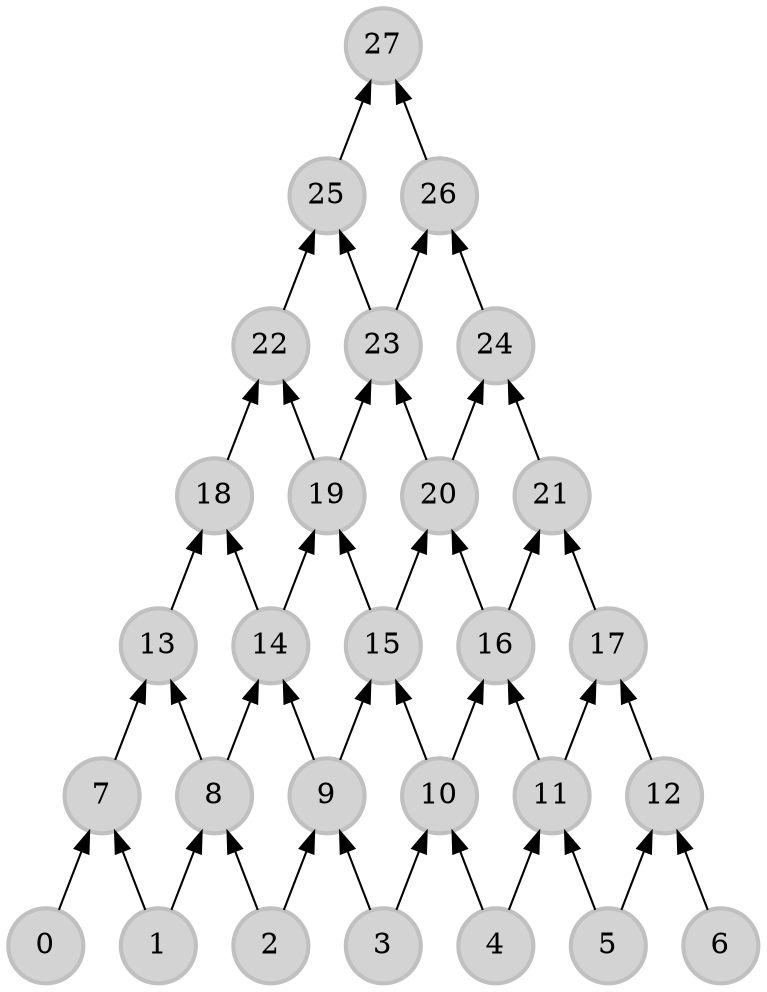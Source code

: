 digraph X {
	 rankdir=BT;
	 0 [label=0,penwidth=2,shape=circle,style=filled,fixedsize=true,color=gray,fontcolor=black,fillcolor=lightgray]
	 1 [label=1,penwidth=2,shape=circle,style=filled,fixedsize=true,color=gray,fontcolor=black,fillcolor=lightgray]
	 2 [label=2,penwidth=2,shape=circle,style=filled,fixedsize=true,color=gray,fontcolor=black,fillcolor=lightgray]
	 3 [label=3,penwidth=2,shape=circle,style=filled,fixedsize=true,color=gray,fontcolor=black,fillcolor=lightgray]
	 4 [label=4,penwidth=2,shape=circle,style=filled,fixedsize=true,color=gray,fontcolor=black,fillcolor=lightgray]
	 5 [label=5,penwidth=2,shape=circle,style=filled,fixedsize=true,color=gray,fontcolor=black,fillcolor=lightgray]
	 6 [label=6,penwidth=2,shape=circle,style=filled,fixedsize=true,color=gray,fontcolor=black,fillcolor=lightgray]
	 7 [label=7,penwidth=2,shape=circle,style=filled,fixedsize=true,color=gray,fontcolor=black,fillcolor=lightgray]
	 8 [label=8,penwidth=2,shape=circle,style=filled,fixedsize=true,color=gray,fontcolor=black,fillcolor=lightgray]
	 9 [label=9,penwidth=2,shape=circle,style=filled,fixedsize=true,color=gray,fontcolor=black,fillcolor=lightgray]
	 10 [label=10,penwidth=2,shape=circle,style=filled,fixedsize=true,color=gray,fontcolor=black,fillcolor=lightgray]
	 11 [label=11,penwidth=2,shape=circle,style=filled,fixedsize=true,color=gray,fontcolor=black,fillcolor=lightgray]
	 12 [label=12,penwidth=2,shape=circle,style=filled,fixedsize=true,color=gray,fontcolor=black,fillcolor=lightgray]
	 13 [label=13,penwidth=2,shape=circle,style=filled,fixedsize=true,color=gray,fontcolor=black,fillcolor=lightgray]
	 14 [label=14,penwidth=2,shape=circle,style=filled,fixedsize=true,color=gray,fontcolor=black,fillcolor=lightgray]
	 15 [label=15,penwidth=2,shape=circle,style=filled,fixedsize=true,color=gray,fontcolor=black,fillcolor=lightgray]
	 16 [label=16,penwidth=2,shape=circle,style=filled,fixedsize=true,color=gray,fontcolor=black,fillcolor=lightgray]
	 17 [label=17,penwidth=2,shape=circle,style=filled,fixedsize=true,color=gray,fontcolor=black,fillcolor=lightgray]
	 18 [label=18,penwidth=2,shape=circle,style=filled,fixedsize=true,color=gray,fontcolor=black,fillcolor=lightgray]
	 19 [label=19,penwidth=2,shape=circle,style=filled,fixedsize=true,color=gray,fontcolor=black,fillcolor=lightgray]
	 20 [label=20,penwidth=2,shape=circle,style=filled,fixedsize=true,color=gray,fontcolor=black,fillcolor=lightgray]
	 21 [label=21,penwidth=2,shape=circle,style=filled,fixedsize=true,color=gray,fontcolor=black,fillcolor=lightgray]
	 22 [label=22,penwidth=2,shape=circle,style=filled,fixedsize=true,color=gray,fontcolor=black,fillcolor=lightgray]
	 23 [label=23,penwidth=2,shape=circle,style=filled,fixedsize=true,color=gray,fontcolor=black,fillcolor=lightgray]
	 24 [label=24,penwidth=2,shape=circle,style=filled,fixedsize=true,color=gray,fontcolor=black,fillcolor=lightgray]
	 25 [label=25,penwidth=2,shape=circle,style=filled,fixedsize=true,color=gray,fontcolor=black,fillcolor=lightgray]
	 26 [label=26,penwidth=2,shape=circle,style=filled,fixedsize=true,color=gray,fontcolor=black,fillcolor=lightgray]
	 27 [label=27,penwidth=2,shape=circle,style=filled,fixedsize=true,color=gray,fontcolor=black,fillcolor=lightgray]
	 /* Arcs outgoing from 0 (key 0)*/ 
	 0 -> 7;

	 /* Arcs outgoing from 1 (key 1)*/ 
	 1 -> 7;
	 1 -> 8;

	 /* Arcs outgoing from 2 (key 2)*/ 
	 2 -> 8;
	 2 -> 9;

	 /* Arcs outgoing from 3 (key 3)*/ 
	 3 -> 9;
	 3 -> 10;

	 /* Arcs outgoing from 4 (key 4)*/ 
	 4 -> 10;
	 4 -> 11;

	 /* Arcs outgoing from 5 (key 5)*/ 
	 5 -> 11;
	 5 -> 12;

	 /* Arcs outgoing from 6 (key 6)*/ 
	 6 -> 12;

	 /* Arcs outgoing from 7 (key 7)*/ 
	 7 -> 13;

	 /* Arcs outgoing from 8 (key 8)*/ 
	 8 -> 13;
	 8 -> 14;

	 /* Arcs outgoing from 9 (key 9)*/ 
	 9 -> 14;
	 9 -> 15;

	 /* Arcs outgoing from 10 (key 10)*/ 
	 10 -> 15;
	 10 -> 16;

	 /* Arcs outgoing from 11 (key 11)*/ 
	 11 -> 16;
	 11 -> 17;

	 /* Arcs outgoing from 12 (key 12)*/ 
	 12 -> 17;

	 /* Arcs outgoing from 13 (key 13)*/ 
	 13 -> 18;

	 /* Arcs outgoing from 14 (key 14)*/ 
	 14 -> 18;
	 14 -> 19;

	 /* Arcs outgoing from 15 (key 15)*/ 
	 15 -> 19;
	 15 -> 20;

	 /* Arcs outgoing from 16 (key 16)*/ 
	 16 -> 20;
	 16 -> 21;

	 /* Arcs outgoing from 17 (key 17)*/ 
	 17 -> 21;

	 /* Arcs outgoing from 18 (key 18)*/ 
	 18 -> 22;

	 /* Arcs outgoing from 19 (key 19)*/ 
	 19 -> 22;
	 19 -> 23;

	 /* Arcs outgoing from 20 (key 20)*/ 
	 20 -> 23;
	 20 -> 24;

	 /* Arcs outgoing from 21 (key 21)*/ 
	 21 -> 24;

	 /* Arcs outgoing from 22 (key 22)*/ 
	 22 -> 25;

	 /* Arcs outgoing from 23 (key 23)*/ 
	 23 -> 25;
	 23 -> 26;

	 /* Arcs outgoing from 24 (key 24)*/ 
	 24 -> 26;

	 /* Arcs outgoing from 25 (key 25)*/ 
	 25 -> 27;

	 /* Arcs outgoing from 26 (key 26)*/ 
	 26 -> 27;

	 /* Arcs outgoing from 27 (key 27)*/ 

}
digraph X {
	 rankdir=BT;
	 0 [label=0,penwidth=2,shape=circle,style=filled,fixedsize=true,color=gray,fontcolor=white,fillcolor=black]
	 1 [label=1,penwidth=2,shape=circle,style=filled,fixedsize=true,color=gray,fontcolor=black,fillcolor=lightgray]
	 2 [label=2,penwidth=2,shape=circle,style=filled,fixedsize=true,color=gray,fontcolor=black,fillcolor=lightgray]
	 3 [label=3,penwidth=2,shape=circle,style=filled,fixedsize=true,color=gray,fontcolor=black,fillcolor=lightgray]
	 4 [label=4,penwidth=2,shape=circle,style=filled,fixedsize=true,color=gray,fontcolor=black,fillcolor=lightgray]
	 5 [label=5,penwidth=2,shape=circle,style=filled,fixedsize=true,color=gray,fontcolor=black,fillcolor=lightgray]
	 6 [label=6,penwidth=2,shape=circle,style=filled,fixedsize=true,color=gray,fontcolor=black,fillcolor=lightgray]
	 7 [label=7,penwidth=2,shape=circle,style=filled,fixedsize=true,color=gray,fontcolor=black,fillcolor=lightgray]
	 8 [label=8,penwidth=2,shape=circle,style=filled,fixedsize=true,color=gray,fontcolor=black,fillcolor=lightgray]
	 9 [label=9,penwidth=2,shape=circle,style=filled,fixedsize=true,color=gray,fontcolor=black,fillcolor=lightgray]
	 10 [label=10,penwidth=2,shape=circle,style=filled,fixedsize=true,color=gray,fontcolor=black,fillcolor=lightgray]
	 11 [label=11,penwidth=2,shape=circle,style=filled,fixedsize=true,color=gray,fontcolor=black,fillcolor=lightgray]
	 12 [label=12,penwidth=2,shape=circle,style=filled,fixedsize=true,color=gray,fontcolor=black,fillcolor=lightgray]
	 13 [label=13,penwidth=2,shape=circle,style=filled,fixedsize=true,color=gray,fontcolor=black,fillcolor=lightgray]
	 14 [label=14,penwidth=2,shape=circle,style=filled,fixedsize=true,color=gray,fontcolor=black,fillcolor=lightgray]
	 15 [label=15,penwidth=2,shape=circle,style=filled,fixedsize=true,color=gray,fontcolor=black,fillcolor=lightgray]
	 16 [label=16,penwidth=2,shape=circle,style=filled,fixedsize=true,color=gray,fontcolor=black,fillcolor=lightgray]
	 17 [label=17,penwidth=2,shape=circle,style=filled,fixedsize=true,color=gray,fontcolor=black,fillcolor=lightgray]
	 18 [label=18,penwidth=2,shape=circle,style=filled,fixedsize=true,color=gray,fontcolor=black,fillcolor=lightgray]
	 19 [label=19,penwidth=2,shape=circle,style=filled,fixedsize=true,color=gray,fontcolor=black,fillcolor=lightgray]
	 20 [label=20,penwidth=2,shape=circle,style=filled,fixedsize=true,color=gray,fontcolor=black,fillcolor=lightgray]
	 21 [label=21,penwidth=2,shape=circle,style=filled,fixedsize=true,color=gray,fontcolor=black,fillcolor=lightgray]
	 22 [label=22,penwidth=2,shape=circle,style=filled,fixedsize=true,color=gray,fontcolor=black,fillcolor=lightgray]
	 23 [label=23,penwidth=2,shape=circle,style=filled,fixedsize=true,color=gray,fontcolor=black,fillcolor=lightgray]
	 24 [label=24,penwidth=2,shape=circle,style=filled,fixedsize=true,color=gray,fontcolor=black,fillcolor=lightgray]
	 25 [label=25,penwidth=2,shape=circle,style=filled,fixedsize=true,color=gray,fontcolor=black,fillcolor=lightgray]
	 26 [label=26,penwidth=2,shape=circle,style=filled,fixedsize=true,color=gray,fontcolor=black,fillcolor=lightgray]
	 27 [label=27,penwidth=2,shape=circle,style=filled,fixedsize=true,color=gray,fontcolor=black,fillcolor=lightgray]
	 /* Arcs outgoing from 0 (key 0)*/ 
	 0 -> 7;

	 /* Arcs outgoing from 1 (key 1)*/ 
	 1 -> 7;
	 1 -> 8;

	 /* Arcs outgoing from 2 (key 2)*/ 
	 2 -> 8;
	 2 -> 9;

	 /* Arcs outgoing from 3 (key 3)*/ 
	 3 -> 9;
	 3 -> 10;

	 /* Arcs outgoing from 4 (key 4)*/ 
	 4 -> 10;
	 4 -> 11;

	 /* Arcs outgoing from 5 (key 5)*/ 
	 5 -> 11;
	 5 -> 12;

	 /* Arcs outgoing from 6 (key 6)*/ 
	 6 -> 12;

	 /* Arcs outgoing from 7 (key 7)*/ 
	 7 -> 13;

	 /* Arcs outgoing from 8 (key 8)*/ 
	 8 -> 13;
	 8 -> 14;

	 /* Arcs outgoing from 9 (key 9)*/ 
	 9 -> 14;
	 9 -> 15;

	 /* Arcs outgoing from 10 (key 10)*/ 
	 10 -> 15;
	 10 -> 16;

	 /* Arcs outgoing from 11 (key 11)*/ 
	 11 -> 16;
	 11 -> 17;

	 /* Arcs outgoing from 12 (key 12)*/ 
	 12 -> 17;

	 /* Arcs outgoing from 13 (key 13)*/ 
	 13 -> 18;

	 /* Arcs outgoing from 14 (key 14)*/ 
	 14 -> 18;
	 14 -> 19;

	 /* Arcs outgoing from 15 (key 15)*/ 
	 15 -> 19;
	 15 -> 20;

	 /* Arcs outgoing from 16 (key 16)*/ 
	 16 -> 20;
	 16 -> 21;

	 /* Arcs outgoing from 17 (key 17)*/ 
	 17 -> 21;

	 /* Arcs outgoing from 18 (key 18)*/ 
	 18 -> 22;

	 /* Arcs outgoing from 19 (key 19)*/ 
	 19 -> 22;
	 19 -> 23;

	 /* Arcs outgoing from 20 (key 20)*/ 
	 20 -> 23;
	 20 -> 24;

	 /* Arcs outgoing from 21 (key 21)*/ 
	 21 -> 24;

	 /* Arcs outgoing from 22 (key 22)*/ 
	 22 -> 25;

	 /* Arcs outgoing from 23 (key 23)*/ 
	 23 -> 25;
	 23 -> 26;

	 /* Arcs outgoing from 24 (key 24)*/ 
	 24 -> 26;

	 /* Arcs outgoing from 25 (key 25)*/ 
	 25 -> 27;

	 /* Arcs outgoing from 26 (key 26)*/ 
	 26 -> 27;

	 /* Arcs outgoing from 27 (key 27)*/ 

}
digraph X {
	 rankdir=BT;
	 0 [label=0,penwidth=2,shape=circle,style=filled,fixedsize=true,color=gray,fontcolor=white,fillcolor=black]
	 1 [label=1,penwidth=2,shape=circle,style=filled,fixedsize=true,color=gray,fontcolor=white,fillcolor=black]
	 2 [label=2,penwidth=2,shape=circle,style=filled,fixedsize=true,color=gray,fontcolor=black,fillcolor=lightgray]
	 3 [label=3,penwidth=2,shape=circle,style=filled,fixedsize=true,color=gray,fontcolor=black,fillcolor=lightgray]
	 4 [label=4,penwidth=2,shape=circle,style=filled,fixedsize=true,color=gray,fontcolor=black,fillcolor=lightgray]
	 5 [label=5,penwidth=2,shape=circle,style=filled,fixedsize=true,color=gray,fontcolor=black,fillcolor=lightgray]
	 6 [label=6,penwidth=2,shape=circle,style=filled,fixedsize=true,color=gray,fontcolor=black,fillcolor=lightgray]
	 7 [label=7,penwidth=2,shape=circle,style=filled,fixedsize=true,color=gray,fontcolor=black,fillcolor=lightgray]
	 8 [label=8,penwidth=2,shape=circle,style=filled,fixedsize=true,color=gray,fontcolor=black,fillcolor=lightgray]
	 9 [label=9,penwidth=2,shape=circle,style=filled,fixedsize=true,color=gray,fontcolor=black,fillcolor=lightgray]
	 10 [label=10,penwidth=2,shape=circle,style=filled,fixedsize=true,color=gray,fontcolor=black,fillcolor=lightgray]
	 11 [label=11,penwidth=2,shape=circle,style=filled,fixedsize=true,color=gray,fontcolor=black,fillcolor=lightgray]
	 12 [label=12,penwidth=2,shape=circle,style=filled,fixedsize=true,color=gray,fontcolor=black,fillcolor=lightgray]
	 13 [label=13,penwidth=2,shape=circle,style=filled,fixedsize=true,color=gray,fontcolor=black,fillcolor=lightgray]
	 14 [label=14,penwidth=2,shape=circle,style=filled,fixedsize=true,color=gray,fontcolor=black,fillcolor=lightgray]
	 15 [label=15,penwidth=2,shape=circle,style=filled,fixedsize=true,color=gray,fontcolor=black,fillcolor=lightgray]
	 16 [label=16,penwidth=2,shape=circle,style=filled,fixedsize=true,color=gray,fontcolor=black,fillcolor=lightgray]
	 17 [label=17,penwidth=2,shape=circle,style=filled,fixedsize=true,color=gray,fontcolor=black,fillcolor=lightgray]
	 18 [label=18,penwidth=2,shape=circle,style=filled,fixedsize=true,color=gray,fontcolor=black,fillcolor=lightgray]
	 19 [label=19,penwidth=2,shape=circle,style=filled,fixedsize=true,color=gray,fontcolor=black,fillcolor=lightgray]
	 20 [label=20,penwidth=2,shape=circle,style=filled,fixedsize=true,color=gray,fontcolor=black,fillcolor=lightgray]
	 21 [label=21,penwidth=2,shape=circle,style=filled,fixedsize=true,color=gray,fontcolor=black,fillcolor=lightgray]
	 22 [label=22,penwidth=2,shape=circle,style=filled,fixedsize=true,color=gray,fontcolor=black,fillcolor=lightgray]
	 23 [label=23,penwidth=2,shape=circle,style=filled,fixedsize=true,color=gray,fontcolor=black,fillcolor=lightgray]
	 24 [label=24,penwidth=2,shape=circle,style=filled,fixedsize=true,color=gray,fontcolor=black,fillcolor=lightgray]
	 25 [label=25,penwidth=2,shape=circle,style=filled,fixedsize=true,color=gray,fontcolor=black,fillcolor=lightgray]
	 26 [label=26,penwidth=2,shape=circle,style=filled,fixedsize=true,color=gray,fontcolor=black,fillcolor=lightgray]
	 27 [label=27,penwidth=2,shape=circle,style=filled,fixedsize=true,color=gray,fontcolor=black,fillcolor=lightgray]
	 /* Arcs outgoing from 0 (key 0)*/ 
	 0 -> 7;

	 /* Arcs outgoing from 1 (key 1)*/ 
	 1 -> 7;
	 1 -> 8;

	 /* Arcs outgoing from 2 (key 2)*/ 
	 2 -> 8;
	 2 -> 9;

	 /* Arcs outgoing from 3 (key 3)*/ 
	 3 -> 9;
	 3 -> 10;

	 /* Arcs outgoing from 4 (key 4)*/ 
	 4 -> 10;
	 4 -> 11;

	 /* Arcs outgoing from 5 (key 5)*/ 
	 5 -> 11;
	 5 -> 12;

	 /* Arcs outgoing from 6 (key 6)*/ 
	 6 -> 12;

	 /* Arcs outgoing from 7 (key 7)*/ 
	 7 -> 13;

	 /* Arcs outgoing from 8 (key 8)*/ 
	 8 -> 13;
	 8 -> 14;

	 /* Arcs outgoing from 9 (key 9)*/ 
	 9 -> 14;
	 9 -> 15;

	 /* Arcs outgoing from 10 (key 10)*/ 
	 10 -> 15;
	 10 -> 16;

	 /* Arcs outgoing from 11 (key 11)*/ 
	 11 -> 16;
	 11 -> 17;

	 /* Arcs outgoing from 12 (key 12)*/ 
	 12 -> 17;

	 /* Arcs outgoing from 13 (key 13)*/ 
	 13 -> 18;

	 /* Arcs outgoing from 14 (key 14)*/ 
	 14 -> 18;
	 14 -> 19;

	 /* Arcs outgoing from 15 (key 15)*/ 
	 15 -> 19;
	 15 -> 20;

	 /* Arcs outgoing from 16 (key 16)*/ 
	 16 -> 20;
	 16 -> 21;

	 /* Arcs outgoing from 17 (key 17)*/ 
	 17 -> 21;

	 /* Arcs outgoing from 18 (key 18)*/ 
	 18 -> 22;

	 /* Arcs outgoing from 19 (key 19)*/ 
	 19 -> 22;
	 19 -> 23;

	 /* Arcs outgoing from 20 (key 20)*/ 
	 20 -> 23;
	 20 -> 24;

	 /* Arcs outgoing from 21 (key 21)*/ 
	 21 -> 24;

	 /* Arcs outgoing from 22 (key 22)*/ 
	 22 -> 25;

	 /* Arcs outgoing from 23 (key 23)*/ 
	 23 -> 25;
	 23 -> 26;

	 /* Arcs outgoing from 24 (key 24)*/ 
	 24 -> 26;

	 /* Arcs outgoing from 25 (key 25)*/ 
	 25 -> 27;

	 /* Arcs outgoing from 26 (key 26)*/ 
	 26 -> 27;

	 /* Arcs outgoing from 27 (key 27)*/ 

}
digraph X {
	 rankdir=BT;
	 0 [label=0,penwidth=2,shape=circle,style=filled,fixedsize=true,color=gray,fontcolor=white,fillcolor=black]
	 1 [label=1,penwidth=2,shape=circle,style=filled,fixedsize=true,color=gray,fontcolor=white,fillcolor=black]
	 2 [label=2,penwidth=2,shape=circle,style=filled,fixedsize=true,color=gray,fontcolor=white,fillcolor=black]
	 3 [label=3,penwidth=2,shape=circle,style=filled,fixedsize=true,color=gray,fontcolor=black,fillcolor=lightgray]
	 4 [label=4,penwidth=2,shape=circle,style=filled,fixedsize=true,color=gray,fontcolor=black,fillcolor=lightgray]
	 5 [label=5,penwidth=2,shape=circle,style=filled,fixedsize=true,color=gray,fontcolor=black,fillcolor=lightgray]
	 6 [label=6,penwidth=2,shape=circle,style=filled,fixedsize=true,color=gray,fontcolor=black,fillcolor=lightgray]
	 7 [label=7,penwidth=2,shape=circle,style=filled,fixedsize=true,color=gray,fontcolor=black,fillcolor=lightgray]
	 8 [label=8,penwidth=2,shape=circle,style=filled,fixedsize=true,color=gray,fontcolor=black,fillcolor=lightgray]
	 9 [label=9,penwidth=2,shape=circle,style=filled,fixedsize=true,color=gray,fontcolor=black,fillcolor=lightgray]
	 10 [label=10,penwidth=2,shape=circle,style=filled,fixedsize=true,color=gray,fontcolor=black,fillcolor=lightgray]
	 11 [label=11,penwidth=2,shape=circle,style=filled,fixedsize=true,color=gray,fontcolor=black,fillcolor=lightgray]
	 12 [label=12,penwidth=2,shape=circle,style=filled,fixedsize=true,color=gray,fontcolor=black,fillcolor=lightgray]
	 13 [label=13,penwidth=2,shape=circle,style=filled,fixedsize=true,color=gray,fontcolor=black,fillcolor=lightgray]
	 14 [label=14,penwidth=2,shape=circle,style=filled,fixedsize=true,color=gray,fontcolor=black,fillcolor=lightgray]
	 15 [label=15,penwidth=2,shape=circle,style=filled,fixedsize=true,color=gray,fontcolor=black,fillcolor=lightgray]
	 16 [label=16,penwidth=2,shape=circle,style=filled,fixedsize=true,color=gray,fontcolor=black,fillcolor=lightgray]
	 17 [label=17,penwidth=2,shape=circle,style=filled,fixedsize=true,color=gray,fontcolor=black,fillcolor=lightgray]
	 18 [label=18,penwidth=2,shape=circle,style=filled,fixedsize=true,color=gray,fontcolor=black,fillcolor=lightgray]
	 19 [label=19,penwidth=2,shape=circle,style=filled,fixedsize=true,color=gray,fontcolor=black,fillcolor=lightgray]
	 20 [label=20,penwidth=2,shape=circle,style=filled,fixedsize=true,color=gray,fontcolor=black,fillcolor=lightgray]
	 21 [label=21,penwidth=2,shape=circle,style=filled,fixedsize=true,color=gray,fontcolor=black,fillcolor=lightgray]
	 22 [label=22,penwidth=2,shape=circle,style=filled,fixedsize=true,color=gray,fontcolor=black,fillcolor=lightgray]
	 23 [label=23,penwidth=2,shape=circle,style=filled,fixedsize=true,color=gray,fontcolor=black,fillcolor=lightgray]
	 24 [label=24,penwidth=2,shape=circle,style=filled,fixedsize=true,color=gray,fontcolor=black,fillcolor=lightgray]
	 25 [label=25,penwidth=2,shape=circle,style=filled,fixedsize=true,color=gray,fontcolor=black,fillcolor=lightgray]
	 26 [label=26,penwidth=2,shape=circle,style=filled,fixedsize=true,color=gray,fontcolor=black,fillcolor=lightgray]
	 27 [label=27,penwidth=2,shape=circle,style=filled,fixedsize=true,color=gray,fontcolor=black,fillcolor=lightgray]
	 /* Arcs outgoing from 0 (key 0)*/ 
	 0 -> 7;

	 /* Arcs outgoing from 1 (key 1)*/ 
	 1 -> 7;
	 1 -> 8;

	 /* Arcs outgoing from 2 (key 2)*/ 
	 2 -> 8;
	 2 -> 9;

	 /* Arcs outgoing from 3 (key 3)*/ 
	 3 -> 9;
	 3 -> 10;

	 /* Arcs outgoing from 4 (key 4)*/ 
	 4 -> 10;
	 4 -> 11;

	 /* Arcs outgoing from 5 (key 5)*/ 
	 5 -> 11;
	 5 -> 12;

	 /* Arcs outgoing from 6 (key 6)*/ 
	 6 -> 12;

	 /* Arcs outgoing from 7 (key 7)*/ 
	 7 -> 13;

	 /* Arcs outgoing from 8 (key 8)*/ 
	 8 -> 13;
	 8 -> 14;

	 /* Arcs outgoing from 9 (key 9)*/ 
	 9 -> 14;
	 9 -> 15;

	 /* Arcs outgoing from 10 (key 10)*/ 
	 10 -> 15;
	 10 -> 16;

	 /* Arcs outgoing from 11 (key 11)*/ 
	 11 -> 16;
	 11 -> 17;

	 /* Arcs outgoing from 12 (key 12)*/ 
	 12 -> 17;

	 /* Arcs outgoing from 13 (key 13)*/ 
	 13 -> 18;

	 /* Arcs outgoing from 14 (key 14)*/ 
	 14 -> 18;
	 14 -> 19;

	 /* Arcs outgoing from 15 (key 15)*/ 
	 15 -> 19;
	 15 -> 20;

	 /* Arcs outgoing from 16 (key 16)*/ 
	 16 -> 20;
	 16 -> 21;

	 /* Arcs outgoing from 17 (key 17)*/ 
	 17 -> 21;

	 /* Arcs outgoing from 18 (key 18)*/ 
	 18 -> 22;

	 /* Arcs outgoing from 19 (key 19)*/ 
	 19 -> 22;
	 19 -> 23;

	 /* Arcs outgoing from 20 (key 20)*/ 
	 20 -> 23;
	 20 -> 24;

	 /* Arcs outgoing from 21 (key 21)*/ 
	 21 -> 24;

	 /* Arcs outgoing from 22 (key 22)*/ 
	 22 -> 25;

	 /* Arcs outgoing from 23 (key 23)*/ 
	 23 -> 25;
	 23 -> 26;

	 /* Arcs outgoing from 24 (key 24)*/ 
	 24 -> 26;

	 /* Arcs outgoing from 25 (key 25)*/ 
	 25 -> 27;

	 /* Arcs outgoing from 26 (key 26)*/ 
	 26 -> 27;

	 /* Arcs outgoing from 27 (key 27)*/ 

}
digraph X {
	 rankdir=BT;
	 0 [label=0,penwidth=2,shape=circle,style=filled,fixedsize=true,color=gray,fontcolor=white,fillcolor=black]
	 1 [label=1,penwidth=2,shape=circle,style=filled,fixedsize=true,color=gray,fontcolor=white,fillcolor=black]
	 2 [label=2,penwidth=2,shape=circle,style=filled,fixedsize=true,color=gray,fontcolor=white,fillcolor=black]
	 3 [label=3,penwidth=2,shape=circle,style=filled,fixedsize=true,color=gray,fontcolor=white,fillcolor=black]
	 4 [label=4,penwidth=2,shape=circle,style=filled,fixedsize=true,color=gray,fontcolor=black,fillcolor=lightgray]
	 5 [label=5,penwidth=2,shape=circle,style=filled,fixedsize=true,color=gray,fontcolor=black,fillcolor=lightgray]
	 6 [label=6,penwidth=2,shape=circle,style=filled,fixedsize=true,color=gray,fontcolor=black,fillcolor=lightgray]
	 7 [label=7,penwidth=2,shape=circle,style=filled,fixedsize=true,color=gray,fontcolor=black,fillcolor=lightgray]
	 8 [label=8,penwidth=2,shape=circle,style=filled,fixedsize=true,color=gray,fontcolor=black,fillcolor=lightgray]
	 9 [label=9,penwidth=2,shape=circle,style=filled,fixedsize=true,color=gray,fontcolor=black,fillcolor=lightgray]
	 10 [label=10,penwidth=2,shape=circle,style=filled,fixedsize=true,color=gray,fontcolor=black,fillcolor=lightgray]
	 11 [label=11,penwidth=2,shape=circle,style=filled,fixedsize=true,color=gray,fontcolor=black,fillcolor=lightgray]
	 12 [label=12,penwidth=2,shape=circle,style=filled,fixedsize=true,color=gray,fontcolor=black,fillcolor=lightgray]
	 13 [label=13,penwidth=2,shape=circle,style=filled,fixedsize=true,color=gray,fontcolor=black,fillcolor=lightgray]
	 14 [label=14,penwidth=2,shape=circle,style=filled,fixedsize=true,color=gray,fontcolor=black,fillcolor=lightgray]
	 15 [label=15,penwidth=2,shape=circle,style=filled,fixedsize=true,color=gray,fontcolor=black,fillcolor=lightgray]
	 16 [label=16,penwidth=2,shape=circle,style=filled,fixedsize=true,color=gray,fontcolor=black,fillcolor=lightgray]
	 17 [label=17,penwidth=2,shape=circle,style=filled,fixedsize=true,color=gray,fontcolor=black,fillcolor=lightgray]
	 18 [label=18,penwidth=2,shape=circle,style=filled,fixedsize=true,color=gray,fontcolor=black,fillcolor=lightgray]
	 19 [label=19,penwidth=2,shape=circle,style=filled,fixedsize=true,color=gray,fontcolor=black,fillcolor=lightgray]
	 20 [label=20,penwidth=2,shape=circle,style=filled,fixedsize=true,color=gray,fontcolor=black,fillcolor=lightgray]
	 21 [label=21,penwidth=2,shape=circle,style=filled,fixedsize=true,color=gray,fontcolor=black,fillcolor=lightgray]
	 22 [label=22,penwidth=2,shape=circle,style=filled,fixedsize=true,color=gray,fontcolor=black,fillcolor=lightgray]
	 23 [label=23,penwidth=2,shape=circle,style=filled,fixedsize=true,color=gray,fontcolor=black,fillcolor=lightgray]
	 24 [label=24,penwidth=2,shape=circle,style=filled,fixedsize=true,color=gray,fontcolor=black,fillcolor=lightgray]
	 25 [label=25,penwidth=2,shape=circle,style=filled,fixedsize=true,color=gray,fontcolor=black,fillcolor=lightgray]
	 26 [label=26,penwidth=2,shape=circle,style=filled,fixedsize=true,color=gray,fontcolor=black,fillcolor=lightgray]
	 27 [label=27,penwidth=2,shape=circle,style=filled,fixedsize=true,color=gray,fontcolor=black,fillcolor=lightgray]
	 /* Arcs outgoing from 0 (key 0)*/ 
	 0 -> 7;

	 /* Arcs outgoing from 1 (key 1)*/ 
	 1 -> 7;
	 1 -> 8;

	 /* Arcs outgoing from 2 (key 2)*/ 
	 2 -> 8;
	 2 -> 9;

	 /* Arcs outgoing from 3 (key 3)*/ 
	 3 -> 9;
	 3 -> 10;

	 /* Arcs outgoing from 4 (key 4)*/ 
	 4 -> 10;
	 4 -> 11;

	 /* Arcs outgoing from 5 (key 5)*/ 
	 5 -> 11;
	 5 -> 12;

	 /* Arcs outgoing from 6 (key 6)*/ 
	 6 -> 12;

	 /* Arcs outgoing from 7 (key 7)*/ 
	 7 -> 13;

	 /* Arcs outgoing from 8 (key 8)*/ 
	 8 -> 13;
	 8 -> 14;

	 /* Arcs outgoing from 9 (key 9)*/ 
	 9 -> 14;
	 9 -> 15;

	 /* Arcs outgoing from 10 (key 10)*/ 
	 10 -> 15;
	 10 -> 16;

	 /* Arcs outgoing from 11 (key 11)*/ 
	 11 -> 16;
	 11 -> 17;

	 /* Arcs outgoing from 12 (key 12)*/ 
	 12 -> 17;

	 /* Arcs outgoing from 13 (key 13)*/ 
	 13 -> 18;

	 /* Arcs outgoing from 14 (key 14)*/ 
	 14 -> 18;
	 14 -> 19;

	 /* Arcs outgoing from 15 (key 15)*/ 
	 15 -> 19;
	 15 -> 20;

	 /* Arcs outgoing from 16 (key 16)*/ 
	 16 -> 20;
	 16 -> 21;

	 /* Arcs outgoing from 17 (key 17)*/ 
	 17 -> 21;

	 /* Arcs outgoing from 18 (key 18)*/ 
	 18 -> 22;

	 /* Arcs outgoing from 19 (key 19)*/ 
	 19 -> 22;
	 19 -> 23;

	 /* Arcs outgoing from 20 (key 20)*/ 
	 20 -> 23;
	 20 -> 24;

	 /* Arcs outgoing from 21 (key 21)*/ 
	 21 -> 24;

	 /* Arcs outgoing from 22 (key 22)*/ 
	 22 -> 25;

	 /* Arcs outgoing from 23 (key 23)*/ 
	 23 -> 25;
	 23 -> 26;

	 /* Arcs outgoing from 24 (key 24)*/ 
	 24 -> 26;

	 /* Arcs outgoing from 25 (key 25)*/ 
	 25 -> 27;

	 /* Arcs outgoing from 26 (key 26)*/ 
	 26 -> 27;

	 /* Arcs outgoing from 27 (key 27)*/ 

}
digraph X {
	 rankdir=BT;
	 0 [label=0,penwidth=2,shape=circle,style=filled,fixedsize=true,color=gray,fontcolor=white,fillcolor=black]
	 1 [label=1,penwidth=2,shape=circle,style=filled,fixedsize=true,color=gray,fontcolor=white,fillcolor=black]
	 2 [label=2,penwidth=2,shape=circle,style=filled,fixedsize=true,color=gray,fontcolor=white,fillcolor=black]
	 3 [label=3,penwidth=2,shape=circle,style=filled,fixedsize=true,color=gray,fontcolor=white,fillcolor=black]
	 4 [label=4,penwidth=2,shape=circle,style=filled,fixedsize=true,color=gray,fontcolor=white,fillcolor=black]
	 5 [label=5,penwidth=2,shape=circle,style=filled,fixedsize=true,color=gray,fontcolor=black,fillcolor=lightgray]
	 6 [label=6,penwidth=2,shape=circle,style=filled,fixedsize=true,color=gray,fontcolor=black,fillcolor=lightgray]
	 7 [label=7,penwidth=2,shape=circle,style=filled,fixedsize=true,color=gray,fontcolor=black,fillcolor=lightgray]
	 8 [label=8,penwidth=2,shape=circle,style=filled,fixedsize=true,color=gray,fontcolor=black,fillcolor=lightgray]
	 9 [label=9,penwidth=2,shape=circle,style=filled,fixedsize=true,color=gray,fontcolor=black,fillcolor=lightgray]
	 10 [label=10,penwidth=2,shape=circle,style=filled,fixedsize=true,color=gray,fontcolor=black,fillcolor=lightgray]
	 11 [label=11,penwidth=2,shape=circle,style=filled,fixedsize=true,color=gray,fontcolor=black,fillcolor=lightgray]
	 12 [label=12,penwidth=2,shape=circle,style=filled,fixedsize=true,color=gray,fontcolor=black,fillcolor=lightgray]
	 13 [label=13,penwidth=2,shape=circle,style=filled,fixedsize=true,color=gray,fontcolor=black,fillcolor=lightgray]
	 14 [label=14,penwidth=2,shape=circle,style=filled,fixedsize=true,color=gray,fontcolor=black,fillcolor=lightgray]
	 15 [label=15,penwidth=2,shape=circle,style=filled,fixedsize=true,color=gray,fontcolor=black,fillcolor=lightgray]
	 16 [label=16,penwidth=2,shape=circle,style=filled,fixedsize=true,color=gray,fontcolor=black,fillcolor=lightgray]
	 17 [label=17,penwidth=2,shape=circle,style=filled,fixedsize=true,color=gray,fontcolor=black,fillcolor=lightgray]
	 18 [label=18,penwidth=2,shape=circle,style=filled,fixedsize=true,color=gray,fontcolor=black,fillcolor=lightgray]
	 19 [label=19,penwidth=2,shape=circle,style=filled,fixedsize=true,color=gray,fontcolor=black,fillcolor=lightgray]
	 20 [label=20,penwidth=2,shape=circle,style=filled,fixedsize=true,color=gray,fontcolor=black,fillcolor=lightgray]
	 21 [label=21,penwidth=2,shape=circle,style=filled,fixedsize=true,color=gray,fontcolor=black,fillcolor=lightgray]
	 22 [label=22,penwidth=2,shape=circle,style=filled,fixedsize=true,color=gray,fontcolor=black,fillcolor=lightgray]
	 23 [label=23,penwidth=2,shape=circle,style=filled,fixedsize=true,color=gray,fontcolor=black,fillcolor=lightgray]
	 24 [label=24,penwidth=2,shape=circle,style=filled,fixedsize=true,color=gray,fontcolor=black,fillcolor=lightgray]
	 25 [label=25,penwidth=2,shape=circle,style=filled,fixedsize=true,color=gray,fontcolor=black,fillcolor=lightgray]
	 26 [label=26,penwidth=2,shape=circle,style=filled,fixedsize=true,color=gray,fontcolor=black,fillcolor=lightgray]
	 27 [label=27,penwidth=2,shape=circle,style=filled,fixedsize=true,color=gray,fontcolor=black,fillcolor=lightgray]
	 /* Arcs outgoing from 0 (key 0)*/ 
	 0 -> 7;

	 /* Arcs outgoing from 1 (key 1)*/ 
	 1 -> 7;
	 1 -> 8;

	 /* Arcs outgoing from 2 (key 2)*/ 
	 2 -> 8;
	 2 -> 9;

	 /* Arcs outgoing from 3 (key 3)*/ 
	 3 -> 9;
	 3 -> 10;

	 /* Arcs outgoing from 4 (key 4)*/ 
	 4 -> 10;
	 4 -> 11;

	 /* Arcs outgoing from 5 (key 5)*/ 
	 5 -> 11;
	 5 -> 12;

	 /* Arcs outgoing from 6 (key 6)*/ 
	 6 -> 12;

	 /* Arcs outgoing from 7 (key 7)*/ 
	 7 -> 13;

	 /* Arcs outgoing from 8 (key 8)*/ 
	 8 -> 13;
	 8 -> 14;

	 /* Arcs outgoing from 9 (key 9)*/ 
	 9 -> 14;
	 9 -> 15;

	 /* Arcs outgoing from 10 (key 10)*/ 
	 10 -> 15;
	 10 -> 16;

	 /* Arcs outgoing from 11 (key 11)*/ 
	 11 -> 16;
	 11 -> 17;

	 /* Arcs outgoing from 12 (key 12)*/ 
	 12 -> 17;

	 /* Arcs outgoing from 13 (key 13)*/ 
	 13 -> 18;

	 /* Arcs outgoing from 14 (key 14)*/ 
	 14 -> 18;
	 14 -> 19;

	 /* Arcs outgoing from 15 (key 15)*/ 
	 15 -> 19;
	 15 -> 20;

	 /* Arcs outgoing from 16 (key 16)*/ 
	 16 -> 20;
	 16 -> 21;

	 /* Arcs outgoing from 17 (key 17)*/ 
	 17 -> 21;

	 /* Arcs outgoing from 18 (key 18)*/ 
	 18 -> 22;

	 /* Arcs outgoing from 19 (key 19)*/ 
	 19 -> 22;
	 19 -> 23;

	 /* Arcs outgoing from 20 (key 20)*/ 
	 20 -> 23;
	 20 -> 24;

	 /* Arcs outgoing from 21 (key 21)*/ 
	 21 -> 24;

	 /* Arcs outgoing from 22 (key 22)*/ 
	 22 -> 25;

	 /* Arcs outgoing from 23 (key 23)*/ 
	 23 -> 25;
	 23 -> 26;

	 /* Arcs outgoing from 24 (key 24)*/ 
	 24 -> 26;

	 /* Arcs outgoing from 25 (key 25)*/ 
	 25 -> 27;

	 /* Arcs outgoing from 26 (key 26)*/ 
	 26 -> 27;

	 /* Arcs outgoing from 27 (key 27)*/ 

}
digraph X {
	 rankdir=BT;
	 0 [label=0,penwidth=2,shape=circle,style=filled,fixedsize=true,color=gray,fontcolor=white,fillcolor=black]
	 1 [label=1,penwidth=2,shape=circle,style=filled,fixedsize=true,color=gray,fontcolor=white,fillcolor=black]
	 2 [label=2,penwidth=2,shape=circle,style=filled,fixedsize=true,color=gray,fontcolor=white,fillcolor=black]
	 3 [label=3,penwidth=2,shape=circle,style=filled,fixedsize=true,color=gray,fontcolor=white,fillcolor=black]
	 4 [label=4,penwidth=2,shape=circle,style=filled,fixedsize=true,color=gray,fontcolor=white,fillcolor=black]
	 5 [label=5,penwidth=2,shape=circle,style=filled,fixedsize=true,color=gray,fontcolor=white,fillcolor=black]
	 6 [label=6,penwidth=2,shape=circle,style=filled,fixedsize=true,color=gray,fontcolor=black,fillcolor=lightgray]
	 7 [label=7,penwidth=2,shape=circle,style=filled,fixedsize=true,color=gray,fontcolor=black,fillcolor=lightgray]
	 8 [label=8,penwidth=2,shape=circle,style=filled,fixedsize=true,color=gray,fontcolor=black,fillcolor=lightgray]
	 9 [label=9,penwidth=2,shape=circle,style=filled,fixedsize=true,color=gray,fontcolor=black,fillcolor=lightgray]
	 10 [label=10,penwidth=2,shape=circle,style=filled,fixedsize=true,color=gray,fontcolor=black,fillcolor=lightgray]
	 11 [label=11,penwidth=2,shape=circle,style=filled,fixedsize=true,color=gray,fontcolor=black,fillcolor=lightgray]
	 12 [label=12,penwidth=2,shape=circle,style=filled,fixedsize=true,color=gray,fontcolor=black,fillcolor=lightgray]
	 13 [label=13,penwidth=2,shape=circle,style=filled,fixedsize=true,color=gray,fontcolor=black,fillcolor=lightgray]
	 14 [label=14,penwidth=2,shape=circle,style=filled,fixedsize=true,color=gray,fontcolor=black,fillcolor=lightgray]
	 15 [label=15,penwidth=2,shape=circle,style=filled,fixedsize=true,color=gray,fontcolor=black,fillcolor=lightgray]
	 16 [label=16,penwidth=2,shape=circle,style=filled,fixedsize=true,color=gray,fontcolor=black,fillcolor=lightgray]
	 17 [label=17,penwidth=2,shape=circle,style=filled,fixedsize=true,color=gray,fontcolor=black,fillcolor=lightgray]
	 18 [label=18,penwidth=2,shape=circle,style=filled,fixedsize=true,color=gray,fontcolor=black,fillcolor=lightgray]
	 19 [label=19,penwidth=2,shape=circle,style=filled,fixedsize=true,color=gray,fontcolor=black,fillcolor=lightgray]
	 20 [label=20,penwidth=2,shape=circle,style=filled,fixedsize=true,color=gray,fontcolor=black,fillcolor=lightgray]
	 21 [label=21,penwidth=2,shape=circle,style=filled,fixedsize=true,color=gray,fontcolor=black,fillcolor=lightgray]
	 22 [label=22,penwidth=2,shape=circle,style=filled,fixedsize=true,color=gray,fontcolor=black,fillcolor=lightgray]
	 23 [label=23,penwidth=2,shape=circle,style=filled,fixedsize=true,color=gray,fontcolor=black,fillcolor=lightgray]
	 24 [label=24,penwidth=2,shape=circle,style=filled,fixedsize=true,color=gray,fontcolor=black,fillcolor=lightgray]
	 25 [label=25,penwidth=2,shape=circle,style=filled,fixedsize=true,color=gray,fontcolor=black,fillcolor=lightgray]
	 26 [label=26,penwidth=2,shape=circle,style=filled,fixedsize=true,color=gray,fontcolor=black,fillcolor=lightgray]
	 27 [label=27,penwidth=2,shape=circle,style=filled,fixedsize=true,color=gray,fontcolor=black,fillcolor=lightgray]
	 /* Arcs outgoing from 0 (key 0)*/ 
	 0 -> 7;

	 /* Arcs outgoing from 1 (key 1)*/ 
	 1 -> 7;
	 1 -> 8;

	 /* Arcs outgoing from 2 (key 2)*/ 
	 2 -> 8;
	 2 -> 9;

	 /* Arcs outgoing from 3 (key 3)*/ 
	 3 -> 9;
	 3 -> 10;

	 /* Arcs outgoing from 4 (key 4)*/ 
	 4 -> 10;
	 4 -> 11;

	 /* Arcs outgoing from 5 (key 5)*/ 
	 5 -> 11;
	 5 -> 12;

	 /* Arcs outgoing from 6 (key 6)*/ 
	 6 -> 12;

	 /* Arcs outgoing from 7 (key 7)*/ 
	 7 -> 13;

	 /* Arcs outgoing from 8 (key 8)*/ 
	 8 -> 13;
	 8 -> 14;

	 /* Arcs outgoing from 9 (key 9)*/ 
	 9 -> 14;
	 9 -> 15;

	 /* Arcs outgoing from 10 (key 10)*/ 
	 10 -> 15;
	 10 -> 16;

	 /* Arcs outgoing from 11 (key 11)*/ 
	 11 -> 16;
	 11 -> 17;

	 /* Arcs outgoing from 12 (key 12)*/ 
	 12 -> 17;

	 /* Arcs outgoing from 13 (key 13)*/ 
	 13 -> 18;

	 /* Arcs outgoing from 14 (key 14)*/ 
	 14 -> 18;
	 14 -> 19;

	 /* Arcs outgoing from 15 (key 15)*/ 
	 15 -> 19;
	 15 -> 20;

	 /* Arcs outgoing from 16 (key 16)*/ 
	 16 -> 20;
	 16 -> 21;

	 /* Arcs outgoing from 17 (key 17)*/ 
	 17 -> 21;

	 /* Arcs outgoing from 18 (key 18)*/ 
	 18 -> 22;

	 /* Arcs outgoing from 19 (key 19)*/ 
	 19 -> 22;
	 19 -> 23;

	 /* Arcs outgoing from 20 (key 20)*/ 
	 20 -> 23;
	 20 -> 24;

	 /* Arcs outgoing from 21 (key 21)*/ 
	 21 -> 24;

	 /* Arcs outgoing from 22 (key 22)*/ 
	 22 -> 25;

	 /* Arcs outgoing from 23 (key 23)*/ 
	 23 -> 25;
	 23 -> 26;

	 /* Arcs outgoing from 24 (key 24)*/ 
	 24 -> 26;

	 /* Arcs outgoing from 25 (key 25)*/ 
	 25 -> 27;

	 /* Arcs outgoing from 26 (key 26)*/ 
	 26 -> 27;

	 /* Arcs outgoing from 27 (key 27)*/ 

}
digraph X {
	 rankdir=BT;
	 0 [label=0,penwidth=2,shape=circle,style=filled,fixedsize=true,color=gray,fontcolor=white,fillcolor=black]
	 1 [label=1,penwidth=2,shape=circle,style=filled,fixedsize=true,color=gray,fontcolor=white,fillcolor=black]
	 2 [label=2,penwidth=2,shape=circle,style=filled,fixedsize=true,color=gray,fontcolor=white,fillcolor=black]
	 3 [label=3,penwidth=2,shape=circle,style=filled,fixedsize=true,color=gray,fontcolor=white,fillcolor=black]
	 4 [label=4,penwidth=2,shape=circle,style=filled,fixedsize=true,color=gray,fontcolor=white,fillcolor=black]
	 5 [label=5,penwidth=2,shape=circle,style=filled,fixedsize=true,color=gray,fontcolor=white,fillcolor=black]
	 6 [label=6,penwidth=2,shape=circle,style=filled,fixedsize=true,color=gray,fontcolor=white,fillcolor=black]
	 7 [label=7,penwidth=2,shape=circle,style=filled,fixedsize=true,color=gray,fontcolor=black,fillcolor=lightgray]
	 8 [label=8,penwidth=2,shape=circle,style=filled,fixedsize=true,color=gray,fontcolor=black,fillcolor=lightgray]
	 9 [label=9,penwidth=2,shape=circle,style=filled,fixedsize=true,color=gray,fontcolor=black,fillcolor=lightgray]
	 10 [label=10,penwidth=2,shape=circle,style=filled,fixedsize=true,color=gray,fontcolor=black,fillcolor=lightgray]
	 11 [label=11,penwidth=2,shape=circle,style=filled,fixedsize=true,color=gray,fontcolor=black,fillcolor=lightgray]
	 12 [label=12,penwidth=2,shape=circle,style=filled,fixedsize=true,color=gray,fontcolor=black,fillcolor=lightgray]
	 13 [label=13,penwidth=2,shape=circle,style=filled,fixedsize=true,color=gray,fontcolor=black,fillcolor=lightgray]
	 14 [label=14,penwidth=2,shape=circle,style=filled,fixedsize=true,color=gray,fontcolor=black,fillcolor=lightgray]
	 15 [label=15,penwidth=2,shape=circle,style=filled,fixedsize=true,color=gray,fontcolor=black,fillcolor=lightgray]
	 16 [label=16,penwidth=2,shape=circle,style=filled,fixedsize=true,color=gray,fontcolor=black,fillcolor=lightgray]
	 17 [label=17,penwidth=2,shape=circle,style=filled,fixedsize=true,color=gray,fontcolor=black,fillcolor=lightgray]
	 18 [label=18,penwidth=2,shape=circle,style=filled,fixedsize=true,color=gray,fontcolor=black,fillcolor=lightgray]
	 19 [label=19,penwidth=2,shape=circle,style=filled,fixedsize=true,color=gray,fontcolor=black,fillcolor=lightgray]
	 20 [label=20,penwidth=2,shape=circle,style=filled,fixedsize=true,color=gray,fontcolor=black,fillcolor=lightgray]
	 21 [label=21,penwidth=2,shape=circle,style=filled,fixedsize=true,color=gray,fontcolor=black,fillcolor=lightgray]
	 22 [label=22,penwidth=2,shape=circle,style=filled,fixedsize=true,color=gray,fontcolor=black,fillcolor=lightgray]
	 23 [label=23,penwidth=2,shape=circle,style=filled,fixedsize=true,color=gray,fontcolor=black,fillcolor=lightgray]
	 24 [label=24,penwidth=2,shape=circle,style=filled,fixedsize=true,color=gray,fontcolor=black,fillcolor=lightgray]
	 25 [label=25,penwidth=2,shape=circle,style=filled,fixedsize=true,color=gray,fontcolor=black,fillcolor=lightgray]
	 26 [label=26,penwidth=2,shape=circle,style=filled,fixedsize=true,color=gray,fontcolor=black,fillcolor=lightgray]
	 27 [label=27,penwidth=2,shape=circle,style=filled,fixedsize=true,color=gray,fontcolor=black,fillcolor=lightgray]
	 /* Arcs outgoing from 0 (key 0)*/ 
	 0 -> 7;

	 /* Arcs outgoing from 1 (key 1)*/ 
	 1 -> 7;
	 1 -> 8;

	 /* Arcs outgoing from 2 (key 2)*/ 
	 2 -> 8;
	 2 -> 9;

	 /* Arcs outgoing from 3 (key 3)*/ 
	 3 -> 9;
	 3 -> 10;

	 /* Arcs outgoing from 4 (key 4)*/ 
	 4 -> 10;
	 4 -> 11;

	 /* Arcs outgoing from 5 (key 5)*/ 
	 5 -> 11;
	 5 -> 12;

	 /* Arcs outgoing from 6 (key 6)*/ 
	 6 -> 12;

	 /* Arcs outgoing from 7 (key 7)*/ 
	 7 -> 13;

	 /* Arcs outgoing from 8 (key 8)*/ 
	 8 -> 13;
	 8 -> 14;

	 /* Arcs outgoing from 9 (key 9)*/ 
	 9 -> 14;
	 9 -> 15;

	 /* Arcs outgoing from 10 (key 10)*/ 
	 10 -> 15;
	 10 -> 16;

	 /* Arcs outgoing from 11 (key 11)*/ 
	 11 -> 16;
	 11 -> 17;

	 /* Arcs outgoing from 12 (key 12)*/ 
	 12 -> 17;

	 /* Arcs outgoing from 13 (key 13)*/ 
	 13 -> 18;

	 /* Arcs outgoing from 14 (key 14)*/ 
	 14 -> 18;
	 14 -> 19;

	 /* Arcs outgoing from 15 (key 15)*/ 
	 15 -> 19;
	 15 -> 20;

	 /* Arcs outgoing from 16 (key 16)*/ 
	 16 -> 20;
	 16 -> 21;

	 /* Arcs outgoing from 17 (key 17)*/ 
	 17 -> 21;

	 /* Arcs outgoing from 18 (key 18)*/ 
	 18 -> 22;

	 /* Arcs outgoing from 19 (key 19)*/ 
	 19 -> 22;
	 19 -> 23;

	 /* Arcs outgoing from 20 (key 20)*/ 
	 20 -> 23;
	 20 -> 24;

	 /* Arcs outgoing from 21 (key 21)*/ 
	 21 -> 24;

	 /* Arcs outgoing from 22 (key 22)*/ 
	 22 -> 25;

	 /* Arcs outgoing from 23 (key 23)*/ 
	 23 -> 25;
	 23 -> 26;

	 /* Arcs outgoing from 24 (key 24)*/ 
	 24 -> 26;

	 /* Arcs outgoing from 25 (key 25)*/ 
	 25 -> 27;

	 /* Arcs outgoing from 26 (key 26)*/ 
	 26 -> 27;

	 /* Arcs outgoing from 27 (key 27)*/ 

}
digraph X {
	 rankdir=BT;
	 0 [label=0,penwidth=2,shape=circle,style=filled,fixedsize=true,color=gray,fontcolor=white,fillcolor=black]
	 1 [label=1,penwidth=2,shape=circle,style=filled,fixedsize=true,color=gray,fontcolor=white,fillcolor=black]
	 2 [label=2,penwidth=2,shape=circle,style=filled,fixedsize=true,color=gray,fontcolor=white,fillcolor=black]
	 3 [label=3,penwidth=2,shape=circle,style=filled,fixedsize=true,color=gray,fontcolor=white,fillcolor=black]
	 4 [label=4,penwidth=2,shape=circle,style=filled,fixedsize=true,color=gray,fontcolor=white,fillcolor=black]
	 5 [label=5,penwidth=2,shape=circle,style=filled,fixedsize=true,color=gray,fontcolor=white,fillcolor=black]
	 6 [label=6,penwidth=2,shape=circle,style=filled,fixedsize=true,color=gray,fontcolor=white,fillcolor=black]
	 7 [label=7,penwidth=2,shape=circle,style=filled,fixedsize=true,color=gray,fontcolor=white,fillcolor=black]
	 8 [label=8,penwidth=2,shape=circle,style=filled,fixedsize=true,color=gray,fontcolor=black,fillcolor=lightgray]
	 9 [label=9,penwidth=2,shape=circle,style=filled,fixedsize=true,color=gray,fontcolor=black,fillcolor=lightgray]
	 10 [label=10,penwidth=2,shape=circle,style=filled,fixedsize=true,color=gray,fontcolor=black,fillcolor=lightgray]
	 11 [label=11,penwidth=2,shape=circle,style=filled,fixedsize=true,color=gray,fontcolor=black,fillcolor=lightgray]
	 12 [label=12,penwidth=2,shape=circle,style=filled,fixedsize=true,color=gray,fontcolor=black,fillcolor=lightgray]
	 13 [label=13,penwidth=2,shape=circle,style=filled,fixedsize=true,color=gray,fontcolor=black,fillcolor=lightgray]
	 14 [label=14,penwidth=2,shape=circle,style=filled,fixedsize=true,color=gray,fontcolor=black,fillcolor=lightgray]
	 15 [label=15,penwidth=2,shape=circle,style=filled,fixedsize=true,color=gray,fontcolor=black,fillcolor=lightgray]
	 16 [label=16,penwidth=2,shape=circle,style=filled,fixedsize=true,color=gray,fontcolor=black,fillcolor=lightgray]
	 17 [label=17,penwidth=2,shape=circle,style=filled,fixedsize=true,color=gray,fontcolor=black,fillcolor=lightgray]
	 18 [label=18,penwidth=2,shape=circle,style=filled,fixedsize=true,color=gray,fontcolor=black,fillcolor=lightgray]
	 19 [label=19,penwidth=2,shape=circle,style=filled,fixedsize=true,color=gray,fontcolor=black,fillcolor=lightgray]
	 20 [label=20,penwidth=2,shape=circle,style=filled,fixedsize=true,color=gray,fontcolor=black,fillcolor=lightgray]
	 21 [label=21,penwidth=2,shape=circle,style=filled,fixedsize=true,color=gray,fontcolor=black,fillcolor=lightgray]
	 22 [label=22,penwidth=2,shape=circle,style=filled,fixedsize=true,color=gray,fontcolor=black,fillcolor=lightgray]
	 23 [label=23,penwidth=2,shape=circle,style=filled,fixedsize=true,color=gray,fontcolor=black,fillcolor=lightgray]
	 24 [label=24,penwidth=2,shape=circle,style=filled,fixedsize=true,color=gray,fontcolor=black,fillcolor=lightgray]
	 25 [label=25,penwidth=2,shape=circle,style=filled,fixedsize=true,color=gray,fontcolor=black,fillcolor=lightgray]
	 26 [label=26,penwidth=2,shape=circle,style=filled,fixedsize=true,color=gray,fontcolor=black,fillcolor=lightgray]
	 27 [label=27,penwidth=2,shape=circle,style=filled,fixedsize=true,color=gray,fontcolor=black,fillcolor=lightgray]
	 /* Arcs outgoing from 0 (key 0)*/ 
	 0 -> 7;

	 /* Arcs outgoing from 1 (key 1)*/ 
	 1 -> 7;
	 1 -> 8;

	 /* Arcs outgoing from 2 (key 2)*/ 
	 2 -> 8;
	 2 -> 9;

	 /* Arcs outgoing from 3 (key 3)*/ 
	 3 -> 9;
	 3 -> 10;

	 /* Arcs outgoing from 4 (key 4)*/ 
	 4 -> 10;
	 4 -> 11;

	 /* Arcs outgoing from 5 (key 5)*/ 
	 5 -> 11;
	 5 -> 12;

	 /* Arcs outgoing from 6 (key 6)*/ 
	 6 -> 12;

	 /* Arcs outgoing from 7 (key 7)*/ 
	 7 -> 13;

	 /* Arcs outgoing from 8 (key 8)*/ 
	 8 -> 13;
	 8 -> 14;

	 /* Arcs outgoing from 9 (key 9)*/ 
	 9 -> 14;
	 9 -> 15;

	 /* Arcs outgoing from 10 (key 10)*/ 
	 10 -> 15;
	 10 -> 16;

	 /* Arcs outgoing from 11 (key 11)*/ 
	 11 -> 16;
	 11 -> 17;

	 /* Arcs outgoing from 12 (key 12)*/ 
	 12 -> 17;

	 /* Arcs outgoing from 13 (key 13)*/ 
	 13 -> 18;

	 /* Arcs outgoing from 14 (key 14)*/ 
	 14 -> 18;
	 14 -> 19;

	 /* Arcs outgoing from 15 (key 15)*/ 
	 15 -> 19;
	 15 -> 20;

	 /* Arcs outgoing from 16 (key 16)*/ 
	 16 -> 20;
	 16 -> 21;

	 /* Arcs outgoing from 17 (key 17)*/ 
	 17 -> 21;

	 /* Arcs outgoing from 18 (key 18)*/ 
	 18 -> 22;

	 /* Arcs outgoing from 19 (key 19)*/ 
	 19 -> 22;
	 19 -> 23;

	 /* Arcs outgoing from 20 (key 20)*/ 
	 20 -> 23;
	 20 -> 24;

	 /* Arcs outgoing from 21 (key 21)*/ 
	 21 -> 24;

	 /* Arcs outgoing from 22 (key 22)*/ 
	 22 -> 25;

	 /* Arcs outgoing from 23 (key 23)*/ 
	 23 -> 25;
	 23 -> 26;

	 /* Arcs outgoing from 24 (key 24)*/ 
	 24 -> 26;

	 /* Arcs outgoing from 25 (key 25)*/ 
	 25 -> 27;

	 /* Arcs outgoing from 26 (key 26)*/ 
	 26 -> 27;

	 /* Arcs outgoing from 27 (key 27)*/ 

}
digraph X {
	 rankdir=BT;
	 0 [label=0,penwidth=2,shape=circle,style=filled,fixedsize=true,color=gray,fontcolor=black,fillcolor=lightgray]
	 1 [label=1,penwidth=2,shape=circle,style=filled,fixedsize=true,color=gray,fontcolor=white,fillcolor=black]
	 2 [label=2,penwidth=2,shape=circle,style=filled,fixedsize=true,color=gray,fontcolor=white,fillcolor=black]
	 3 [label=3,penwidth=2,shape=circle,style=filled,fixedsize=true,color=gray,fontcolor=white,fillcolor=black]
	 4 [label=4,penwidth=2,shape=circle,style=filled,fixedsize=true,color=gray,fontcolor=white,fillcolor=black]
	 5 [label=5,penwidth=2,shape=circle,style=filled,fixedsize=true,color=gray,fontcolor=white,fillcolor=black]
	 6 [label=6,penwidth=2,shape=circle,style=filled,fixedsize=true,color=gray,fontcolor=white,fillcolor=black]
	 7 [label=7,penwidth=2,shape=circle,style=filled,fixedsize=true,color=gray,fontcolor=white,fillcolor=black]
	 8 [label=8,penwidth=2,shape=circle,style=filled,fixedsize=true,color=gray,fontcolor=black,fillcolor=lightgray]
	 9 [label=9,penwidth=2,shape=circle,style=filled,fixedsize=true,color=gray,fontcolor=black,fillcolor=lightgray]
	 10 [label=10,penwidth=2,shape=circle,style=filled,fixedsize=true,color=gray,fontcolor=black,fillcolor=lightgray]
	 11 [label=11,penwidth=2,shape=circle,style=filled,fixedsize=true,color=gray,fontcolor=black,fillcolor=lightgray]
	 12 [label=12,penwidth=2,shape=circle,style=filled,fixedsize=true,color=gray,fontcolor=black,fillcolor=lightgray]
	 13 [label=13,penwidth=2,shape=circle,style=filled,fixedsize=true,color=gray,fontcolor=black,fillcolor=lightgray]
	 14 [label=14,penwidth=2,shape=circle,style=filled,fixedsize=true,color=gray,fontcolor=black,fillcolor=lightgray]
	 15 [label=15,penwidth=2,shape=circle,style=filled,fixedsize=true,color=gray,fontcolor=black,fillcolor=lightgray]
	 16 [label=16,penwidth=2,shape=circle,style=filled,fixedsize=true,color=gray,fontcolor=black,fillcolor=lightgray]
	 17 [label=17,penwidth=2,shape=circle,style=filled,fixedsize=true,color=gray,fontcolor=black,fillcolor=lightgray]
	 18 [label=18,penwidth=2,shape=circle,style=filled,fixedsize=true,color=gray,fontcolor=black,fillcolor=lightgray]
	 19 [label=19,penwidth=2,shape=circle,style=filled,fixedsize=true,color=gray,fontcolor=black,fillcolor=lightgray]
	 20 [label=20,penwidth=2,shape=circle,style=filled,fixedsize=true,color=gray,fontcolor=black,fillcolor=lightgray]
	 21 [label=21,penwidth=2,shape=circle,style=filled,fixedsize=true,color=gray,fontcolor=black,fillcolor=lightgray]
	 22 [label=22,penwidth=2,shape=circle,style=filled,fixedsize=true,color=gray,fontcolor=black,fillcolor=lightgray]
	 23 [label=23,penwidth=2,shape=circle,style=filled,fixedsize=true,color=gray,fontcolor=black,fillcolor=lightgray]
	 24 [label=24,penwidth=2,shape=circle,style=filled,fixedsize=true,color=gray,fontcolor=black,fillcolor=lightgray]
	 25 [label=25,penwidth=2,shape=circle,style=filled,fixedsize=true,color=gray,fontcolor=black,fillcolor=lightgray]
	 26 [label=26,penwidth=2,shape=circle,style=filled,fixedsize=true,color=gray,fontcolor=black,fillcolor=lightgray]
	 27 [label=27,penwidth=2,shape=circle,style=filled,fixedsize=true,color=gray,fontcolor=black,fillcolor=lightgray]
	 /* Arcs outgoing from 0 (key 0)*/ 
	 0 -> 7;

	 /* Arcs outgoing from 1 (key 1)*/ 
	 1 -> 7;
	 1 -> 8;

	 /* Arcs outgoing from 2 (key 2)*/ 
	 2 -> 8;
	 2 -> 9;

	 /* Arcs outgoing from 3 (key 3)*/ 
	 3 -> 9;
	 3 -> 10;

	 /* Arcs outgoing from 4 (key 4)*/ 
	 4 -> 10;
	 4 -> 11;

	 /* Arcs outgoing from 5 (key 5)*/ 
	 5 -> 11;
	 5 -> 12;

	 /* Arcs outgoing from 6 (key 6)*/ 
	 6 -> 12;

	 /* Arcs outgoing from 7 (key 7)*/ 
	 7 -> 13;

	 /* Arcs outgoing from 8 (key 8)*/ 
	 8 -> 13;
	 8 -> 14;

	 /* Arcs outgoing from 9 (key 9)*/ 
	 9 -> 14;
	 9 -> 15;

	 /* Arcs outgoing from 10 (key 10)*/ 
	 10 -> 15;
	 10 -> 16;

	 /* Arcs outgoing from 11 (key 11)*/ 
	 11 -> 16;
	 11 -> 17;

	 /* Arcs outgoing from 12 (key 12)*/ 
	 12 -> 17;

	 /* Arcs outgoing from 13 (key 13)*/ 
	 13 -> 18;

	 /* Arcs outgoing from 14 (key 14)*/ 
	 14 -> 18;
	 14 -> 19;

	 /* Arcs outgoing from 15 (key 15)*/ 
	 15 -> 19;
	 15 -> 20;

	 /* Arcs outgoing from 16 (key 16)*/ 
	 16 -> 20;
	 16 -> 21;

	 /* Arcs outgoing from 17 (key 17)*/ 
	 17 -> 21;

	 /* Arcs outgoing from 18 (key 18)*/ 
	 18 -> 22;

	 /* Arcs outgoing from 19 (key 19)*/ 
	 19 -> 22;
	 19 -> 23;

	 /* Arcs outgoing from 20 (key 20)*/ 
	 20 -> 23;
	 20 -> 24;

	 /* Arcs outgoing from 21 (key 21)*/ 
	 21 -> 24;

	 /* Arcs outgoing from 22 (key 22)*/ 
	 22 -> 25;

	 /* Arcs outgoing from 23 (key 23)*/ 
	 23 -> 25;
	 23 -> 26;

	 /* Arcs outgoing from 24 (key 24)*/ 
	 24 -> 26;

	 /* Arcs outgoing from 25 (key 25)*/ 
	 25 -> 27;

	 /* Arcs outgoing from 26 (key 26)*/ 
	 26 -> 27;

	 /* Arcs outgoing from 27 (key 27)*/ 

}
digraph X {
	 rankdir=BT;
	 0 [label=0,penwidth=2,shape=circle,style=filled,fixedsize=true,color=gray,fontcolor=black,fillcolor=lightgray]
	 1 [label=1,penwidth=2,shape=circle,style=filled,fixedsize=true,color=gray,fontcolor=white,fillcolor=black]
	 2 [label=2,penwidth=2,shape=circle,style=filled,fixedsize=true,color=gray,fontcolor=white,fillcolor=black]
	 3 [label=3,penwidth=2,shape=circle,style=filled,fixedsize=true,color=gray,fontcolor=white,fillcolor=black]
	 4 [label=4,penwidth=2,shape=circle,style=filled,fixedsize=true,color=gray,fontcolor=white,fillcolor=black]
	 5 [label=5,penwidth=2,shape=circle,style=filled,fixedsize=true,color=gray,fontcolor=white,fillcolor=black]
	 6 [label=6,penwidth=2,shape=circle,style=filled,fixedsize=true,color=gray,fontcolor=white,fillcolor=black]
	 7 [label=7,penwidth=2,shape=circle,style=filled,fixedsize=true,color=gray,fontcolor=white,fillcolor=black]
	 8 [label=8,penwidth=2,shape=circle,style=filled,fixedsize=true,color=gray,fontcolor=white,fillcolor=black]
	 9 [label=9,penwidth=2,shape=circle,style=filled,fixedsize=true,color=gray,fontcolor=black,fillcolor=lightgray]
	 10 [label=10,penwidth=2,shape=circle,style=filled,fixedsize=true,color=gray,fontcolor=black,fillcolor=lightgray]
	 11 [label=11,penwidth=2,shape=circle,style=filled,fixedsize=true,color=gray,fontcolor=black,fillcolor=lightgray]
	 12 [label=12,penwidth=2,shape=circle,style=filled,fixedsize=true,color=gray,fontcolor=black,fillcolor=lightgray]
	 13 [label=13,penwidth=2,shape=circle,style=filled,fixedsize=true,color=gray,fontcolor=black,fillcolor=lightgray]
	 14 [label=14,penwidth=2,shape=circle,style=filled,fixedsize=true,color=gray,fontcolor=black,fillcolor=lightgray]
	 15 [label=15,penwidth=2,shape=circle,style=filled,fixedsize=true,color=gray,fontcolor=black,fillcolor=lightgray]
	 16 [label=16,penwidth=2,shape=circle,style=filled,fixedsize=true,color=gray,fontcolor=black,fillcolor=lightgray]
	 17 [label=17,penwidth=2,shape=circle,style=filled,fixedsize=true,color=gray,fontcolor=black,fillcolor=lightgray]
	 18 [label=18,penwidth=2,shape=circle,style=filled,fixedsize=true,color=gray,fontcolor=black,fillcolor=lightgray]
	 19 [label=19,penwidth=2,shape=circle,style=filled,fixedsize=true,color=gray,fontcolor=black,fillcolor=lightgray]
	 20 [label=20,penwidth=2,shape=circle,style=filled,fixedsize=true,color=gray,fontcolor=black,fillcolor=lightgray]
	 21 [label=21,penwidth=2,shape=circle,style=filled,fixedsize=true,color=gray,fontcolor=black,fillcolor=lightgray]
	 22 [label=22,penwidth=2,shape=circle,style=filled,fixedsize=true,color=gray,fontcolor=black,fillcolor=lightgray]
	 23 [label=23,penwidth=2,shape=circle,style=filled,fixedsize=true,color=gray,fontcolor=black,fillcolor=lightgray]
	 24 [label=24,penwidth=2,shape=circle,style=filled,fixedsize=true,color=gray,fontcolor=black,fillcolor=lightgray]
	 25 [label=25,penwidth=2,shape=circle,style=filled,fixedsize=true,color=gray,fontcolor=black,fillcolor=lightgray]
	 26 [label=26,penwidth=2,shape=circle,style=filled,fixedsize=true,color=gray,fontcolor=black,fillcolor=lightgray]
	 27 [label=27,penwidth=2,shape=circle,style=filled,fixedsize=true,color=gray,fontcolor=black,fillcolor=lightgray]
	 /* Arcs outgoing from 0 (key 0)*/ 
	 0 -> 7;

	 /* Arcs outgoing from 1 (key 1)*/ 
	 1 -> 7;
	 1 -> 8;

	 /* Arcs outgoing from 2 (key 2)*/ 
	 2 -> 8;
	 2 -> 9;

	 /* Arcs outgoing from 3 (key 3)*/ 
	 3 -> 9;
	 3 -> 10;

	 /* Arcs outgoing from 4 (key 4)*/ 
	 4 -> 10;
	 4 -> 11;

	 /* Arcs outgoing from 5 (key 5)*/ 
	 5 -> 11;
	 5 -> 12;

	 /* Arcs outgoing from 6 (key 6)*/ 
	 6 -> 12;

	 /* Arcs outgoing from 7 (key 7)*/ 
	 7 -> 13;

	 /* Arcs outgoing from 8 (key 8)*/ 
	 8 -> 13;
	 8 -> 14;

	 /* Arcs outgoing from 9 (key 9)*/ 
	 9 -> 14;
	 9 -> 15;

	 /* Arcs outgoing from 10 (key 10)*/ 
	 10 -> 15;
	 10 -> 16;

	 /* Arcs outgoing from 11 (key 11)*/ 
	 11 -> 16;
	 11 -> 17;

	 /* Arcs outgoing from 12 (key 12)*/ 
	 12 -> 17;

	 /* Arcs outgoing from 13 (key 13)*/ 
	 13 -> 18;

	 /* Arcs outgoing from 14 (key 14)*/ 
	 14 -> 18;
	 14 -> 19;

	 /* Arcs outgoing from 15 (key 15)*/ 
	 15 -> 19;
	 15 -> 20;

	 /* Arcs outgoing from 16 (key 16)*/ 
	 16 -> 20;
	 16 -> 21;

	 /* Arcs outgoing from 17 (key 17)*/ 
	 17 -> 21;

	 /* Arcs outgoing from 18 (key 18)*/ 
	 18 -> 22;

	 /* Arcs outgoing from 19 (key 19)*/ 
	 19 -> 22;
	 19 -> 23;

	 /* Arcs outgoing from 20 (key 20)*/ 
	 20 -> 23;
	 20 -> 24;

	 /* Arcs outgoing from 21 (key 21)*/ 
	 21 -> 24;

	 /* Arcs outgoing from 22 (key 22)*/ 
	 22 -> 25;

	 /* Arcs outgoing from 23 (key 23)*/ 
	 23 -> 25;
	 23 -> 26;

	 /* Arcs outgoing from 24 (key 24)*/ 
	 24 -> 26;

	 /* Arcs outgoing from 25 (key 25)*/ 
	 25 -> 27;

	 /* Arcs outgoing from 26 (key 26)*/ 
	 26 -> 27;

	 /* Arcs outgoing from 27 (key 27)*/ 

}
digraph X {
	 rankdir=BT;
	 0 [label=0,penwidth=2,shape=circle,style=filled,fixedsize=true,color=gray,fontcolor=black,fillcolor=lightgray]
	 1 [label=1,penwidth=2,shape=circle,style=filled,fixedsize=true,color=gray,fontcolor=black,fillcolor=lightgray]
	 2 [label=2,penwidth=2,shape=circle,style=filled,fixedsize=true,color=gray,fontcolor=white,fillcolor=black]
	 3 [label=3,penwidth=2,shape=circle,style=filled,fixedsize=true,color=gray,fontcolor=white,fillcolor=black]
	 4 [label=4,penwidth=2,shape=circle,style=filled,fixedsize=true,color=gray,fontcolor=white,fillcolor=black]
	 5 [label=5,penwidth=2,shape=circle,style=filled,fixedsize=true,color=gray,fontcolor=white,fillcolor=black]
	 6 [label=6,penwidth=2,shape=circle,style=filled,fixedsize=true,color=gray,fontcolor=white,fillcolor=black]
	 7 [label=7,penwidth=2,shape=circle,style=filled,fixedsize=true,color=gray,fontcolor=white,fillcolor=black]
	 8 [label=8,penwidth=2,shape=circle,style=filled,fixedsize=true,color=gray,fontcolor=white,fillcolor=black]
	 9 [label=9,penwidth=2,shape=circle,style=filled,fixedsize=true,color=gray,fontcolor=black,fillcolor=lightgray]
	 10 [label=10,penwidth=2,shape=circle,style=filled,fixedsize=true,color=gray,fontcolor=black,fillcolor=lightgray]
	 11 [label=11,penwidth=2,shape=circle,style=filled,fixedsize=true,color=gray,fontcolor=black,fillcolor=lightgray]
	 12 [label=12,penwidth=2,shape=circle,style=filled,fixedsize=true,color=gray,fontcolor=black,fillcolor=lightgray]
	 13 [label=13,penwidth=2,shape=circle,style=filled,fixedsize=true,color=gray,fontcolor=black,fillcolor=lightgray]
	 14 [label=14,penwidth=2,shape=circle,style=filled,fixedsize=true,color=gray,fontcolor=black,fillcolor=lightgray]
	 15 [label=15,penwidth=2,shape=circle,style=filled,fixedsize=true,color=gray,fontcolor=black,fillcolor=lightgray]
	 16 [label=16,penwidth=2,shape=circle,style=filled,fixedsize=true,color=gray,fontcolor=black,fillcolor=lightgray]
	 17 [label=17,penwidth=2,shape=circle,style=filled,fixedsize=true,color=gray,fontcolor=black,fillcolor=lightgray]
	 18 [label=18,penwidth=2,shape=circle,style=filled,fixedsize=true,color=gray,fontcolor=black,fillcolor=lightgray]
	 19 [label=19,penwidth=2,shape=circle,style=filled,fixedsize=true,color=gray,fontcolor=black,fillcolor=lightgray]
	 20 [label=20,penwidth=2,shape=circle,style=filled,fixedsize=true,color=gray,fontcolor=black,fillcolor=lightgray]
	 21 [label=21,penwidth=2,shape=circle,style=filled,fixedsize=true,color=gray,fontcolor=black,fillcolor=lightgray]
	 22 [label=22,penwidth=2,shape=circle,style=filled,fixedsize=true,color=gray,fontcolor=black,fillcolor=lightgray]
	 23 [label=23,penwidth=2,shape=circle,style=filled,fixedsize=true,color=gray,fontcolor=black,fillcolor=lightgray]
	 24 [label=24,penwidth=2,shape=circle,style=filled,fixedsize=true,color=gray,fontcolor=black,fillcolor=lightgray]
	 25 [label=25,penwidth=2,shape=circle,style=filled,fixedsize=true,color=gray,fontcolor=black,fillcolor=lightgray]
	 26 [label=26,penwidth=2,shape=circle,style=filled,fixedsize=true,color=gray,fontcolor=black,fillcolor=lightgray]
	 27 [label=27,penwidth=2,shape=circle,style=filled,fixedsize=true,color=gray,fontcolor=black,fillcolor=lightgray]
	 /* Arcs outgoing from 0 (key 0)*/ 
	 0 -> 7;

	 /* Arcs outgoing from 1 (key 1)*/ 
	 1 -> 7;
	 1 -> 8;

	 /* Arcs outgoing from 2 (key 2)*/ 
	 2 -> 8;
	 2 -> 9;

	 /* Arcs outgoing from 3 (key 3)*/ 
	 3 -> 9;
	 3 -> 10;

	 /* Arcs outgoing from 4 (key 4)*/ 
	 4 -> 10;
	 4 -> 11;

	 /* Arcs outgoing from 5 (key 5)*/ 
	 5 -> 11;
	 5 -> 12;

	 /* Arcs outgoing from 6 (key 6)*/ 
	 6 -> 12;

	 /* Arcs outgoing from 7 (key 7)*/ 
	 7 -> 13;

	 /* Arcs outgoing from 8 (key 8)*/ 
	 8 -> 13;
	 8 -> 14;

	 /* Arcs outgoing from 9 (key 9)*/ 
	 9 -> 14;
	 9 -> 15;

	 /* Arcs outgoing from 10 (key 10)*/ 
	 10 -> 15;
	 10 -> 16;

	 /* Arcs outgoing from 11 (key 11)*/ 
	 11 -> 16;
	 11 -> 17;

	 /* Arcs outgoing from 12 (key 12)*/ 
	 12 -> 17;

	 /* Arcs outgoing from 13 (key 13)*/ 
	 13 -> 18;

	 /* Arcs outgoing from 14 (key 14)*/ 
	 14 -> 18;
	 14 -> 19;

	 /* Arcs outgoing from 15 (key 15)*/ 
	 15 -> 19;
	 15 -> 20;

	 /* Arcs outgoing from 16 (key 16)*/ 
	 16 -> 20;
	 16 -> 21;

	 /* Arcs outgoing from 17 (key 17)*/ 
	 17 -> 21;

	 /* Arcs outgoing from 18 (key 18)*/ 
	 18 -> 22;

	 /* Arcs outgoing from 19 (key 19)*/ 
	 19 -> 22;
	 19 -> 23;

	 /* Arcs outgoing from 20 (key 20)*/ 
	 20 -> 23;
	 20 -> 24;

	 /* Arcs outgoing from 21 (key 21)*/ 
	 21 -> 24;

	 /* Arcs outgoing from 22 (key 22)*/ 
	 22 -> 25;

	 /* Arcs outgoing from 23 (key 23)*/ 
	 23 -> 25;
	 23 -> 26;

	 /* Arcs outgoing from 24 (key 24)*/ 
	 24 -> 26;

	 /* Arcs outgoing from 25 (key 25)*/ 
	 25 -> 27;

	 /* Arcs outgoing from 26 (key 26)*/ 
	 26 -> 27;

	 /* Arcs outgoing from 27 (key 27)*/ 

}
digraph X {
	 rankdir=BT;
	 0 [label=0,penwidth=2,shape=circle,style=filled,fixedsize=true,color=gray,fontcolor=black,fillcolor=lightgray]
	 1 [label=1,penwidth=2,shape=circle,style=filled,fixedsize=true,color=gray,fontcolor=black,fillcolor=lightgray]
	 2 [label=2,penwidth=2,shape=circle,style=filled,fixedsize=true,color=gray,fontcolor=white,fillcolor=black]
	 3 [label=3,penwidth=2,shape=circle,style=filled,fixedsize=true,color=gray,fontcolor=white,fillcolor=black]
	 4 [label=4,penwidth=2,shape=circle,style=filled,fixedsize=true,color=gray,fontcolor=white,fillcolor=black]
	 5 [label=5,penwidth=2,shape=circle,style=filled,fixedsize=true,color=gray,fontcolor=white,fillcolor=black]
	 6 [label=6,penwidth=2,shape=circle,style=filled,fixedsize=true,color=gray,fontcolor=white,fillcolor=black]
	 7 [label=7,penwidth=2,shape=circle,style=filled,fixedsize=true,color=gray,fontcolor=white,fillcolor=black]
	 8 [label=8,penwidth=2,shape=circle,style=filled,fixedsize=true,color=gray,fontcolor=white,fillcolor=black]
	 9 [label=9,penwidth=2,shape=circle,style=filled,fixedsize=true,color=gray,fontcolor=white,fillcolor=black]
	 10 [label=10,penwidth=2,shape=circle,style=filled,fixedsize=true,color=gray,fontcolor=black,fillcolor=lightgray]
	 11 [label=11,penwidth=2,shape=circle,style=filled,fixedsize=true,color=gray,fontcolor=black,fillcolor=lightgray]
	 12 [label=12,penwidth=2,shape=circle,style=filled,fixedsize=true,color=gray,fontcolor=black,fillcolor=lightgray]
	 13 [label=13,penwidth=2,shape=circle,style=filled,fixedsize=true,color=gray,fontcolor=black,fillcolor=lightgray]
	 14 [label=14,penwidth=2,shape=circle,style=filled,fixedsize=true,color=gray,fontcolor=black,fillcolor=lightgray]
	 15 [label=15,penwidth=2,shape=circle,style=filled,fixedsize=true,color=gray,fontcolor=black,fillcolor=lightgray]
	 16 [label=16,penwidth=2,shape=circle,style=filled,fixedsize=true,color=gray,fontcolor=black,fillcolor=lightgray]
	 17 [label=17,penwidth=2,shape=circle,style=filled,fixedsize=true,color=gray,fontcolor=black,fillcolor=lightgray]
	 18 [label=18,penwidth=2,shape=circle,style=filled,fixedsize=true,color=gray,fontcolor=black,fillcolor=lightgray]
	 19 [label=19,penwidth=2,shape=circle,style=filled,fixedsize=true,color=gray,fontcolor=black,fillcolor=lightgray]
	 20 [label=20,penwidth=2,shape=circle,style=filled,fixedsize=true,color=gray,fontcolor=black,fillcolor=lightgray]
	 21 [label=21,penwidth=2,shape=circle,style=filled,fixedsize=true,color=gray,fontcolor=black,fillcolor=lightgray]
	 22 [label=22,penwidth=2,shape=circle,style=filled,fixedsize=true,color=gray,fontcolor=black,fillcolor=lightgray]
	 23 [label=23,penwidth=2,shape=circle,style=filled,fixedsize=true,color=gray,fontcolor=black,fillcolor=lightgray]
	 24 [label=24,penwidth=2,shape=circle,style=filled,fixedsize=true,color=gray,fontcolor=black,fillcolor=lightgray]
	 25 [label=25,penwidth=2,shape=circle,style=filled,fixedsize=true,color=gray,fontcolor=black,fillcolor=lightgray]
	 26 [label=26,penwidth=2,shape=circle,style=filled,fixedsize=true,color=gray,fontcolor=black,fillcolor=lightgray]
	 27 [label=27,penwidth=2,shape=circle,style=filled,fixedsize=true,color=gray,fontcolor=black,fillcolor=lightgray]
	 /* Arcs outgoing from 0 (key 0)*/ 
	 0 -> 7;

	 /* Arcs outgoing from 1 (key 1)*/ 
	 1 -> 7;
	 1 -> 8;

	 /* Arcs outgoing from 2 (key 2)*/ 
	 2 -> 8;
	 2 -> 9;

	 /* Arcs outgoing from 3 (key 3)*/ 
	 3 -> 9;
	 3 -> 10;

	 /* Arcs outgoing from 4 (key 4)*/ 
	 4 -> 10;
	 4 -> 11;

	 /* Arcs outgoing from 5 (key 5)*/ 
	 5 -> 11;
	 5 -> 12;

	 /* Arcs outgoing from 6 (key 6)*/ 
	 6 -> 12;

	 /* Arcs outgoing from 7 (key 7)*/ 
	 7 -> 13;

	 /* Arcs outgoing from 8 (key 8)*/ 
	 8 -> 13;
	 8 -> 14;

	 /* Arcs outgoing from 9 (key 9)*/ 
	 9 -> 14;
	 9 -> 15;

	 /* Arcs outgoing from 10 (key 10)*/ 
	 10 -> 15;
	 10 -> 16;

	 /* Arcs outgoing from 11 (key 11)*/ 
	 11 -> 16;
	 11 -> 17;

	 /* Arcs outgoing from 12 (key 12)*/ 
	 12 -> 17;

	 /* Arcs outgoing from 13 (key 13)*/ 
	 13 -> 18;

	 /* Arcs outgoing from 14 (key 14)*/ 
	 14 -> 18;
	 14 -> 19;

	 /* Arcs outgoing from 15 (key 15)*/ 
	 15 -> 19;
	 15 -> 20;

	 /* Arcs outgoing from 16 (key 16)*/ 
	 16 -> 20;
	 16 -> 21;

	 /* Arcs outgoing from 17 (key 17)*/ 
	 17 -> 21;

	 /* Arcs outgoing from 18 (key 18)*/ 
	 18 -> 22;

	 /* Arcs outgoing from 19 (key 19)*/ 
	 19 -> 22;
	 19 -> 23;

	 /* Arcs outgoing from 20 (key 20)*/ 
	 20 -> 23;
	 20 -> 24;

	 /* Arcs outgoing from 21 (key 21)*/ 
	 21 -> 24;

	 /* Arcs outgoing from 22 (key 22)*/ 
	 22 -> 25;

	 /* Arcs outgoing from 23 (key 23)*/ 
	 23 -> 25;
	 23 -> 26;

	 /* Arcs outgoing from 24 (key 24)*/ 
	 24 -> 26;

	 /* Arcs outgoing from 25 (key 25)*/ 
	 25 -> 27;

	 /* Arcs outgoing from 26 (key 26)*/ 
	 26 -> 27;

	 /* Arcs outgoing from 27 (key 27)*/ 

}
digraph X {
	 rankdir=BT;
	 0 [label=0,penwidth=2,shape=circle,style=filled,fixedsize=true,color=gray,fontcolor=black,fillcolor=lightgray]
	 1 [label=1,penwidth=2,shape=circle,style=filled,fixedsize=true,color=gray,fontcolor=black,fillcolor=lightgray]
	 2 [label=2,penwidth=2,shape=circle,style=filled,fixedsize=true,color=gray,fontcolor=black,fillcolor=lightgray]
	 3 [label=3,penwidth=2,shape=circle,style=filled,fixedsize=true,color=gray,fontcolor=white,fillcolor=black]
	 4 [label=4,penwidth=2,shape=circle,style=filled,fixedsize=true,color=gray,fontcolor=white,fillcolor=black]
	 5 [label=5,penwidth=2,shape=circle,style=filled,fixedsize=true,color=gray,fontcolor=white,fillcolor=black]
	 6 [label=6,penwidth=2,shape=circle,style=filled,fixedsize=true,color=gray,fontcolor=white,fillcolor=black]
	 7 [label=7,penwidth=2,shape=circle,style=filled,fixedsize=true,color=gray,fontcolor=white,fillcolor=black]
	 8 [label=8,penwidth=2,shape=circle,style=filled,fixedsize=true,color=gray,fontcolor=white,fillcolor=black]
	 9 [label=9,penwidth=2,shape=circle,style=filled,fixedsize=true,color=gray,fontcolor=white,fillcolor=black]
	 10 [label=10,penwidth=2,shape=circle,style=filled,fixedsize=true,color=gray,fontcolor=black,fillcolor=lightgray]
	 11 [label=11,penwidth=2,shape=circle,style=filled,fixedsize=true,color=gray,fontcolor=black,fillcolor=lightgray]
	 12 [label=12,penwidth=2,shape=circle,style=filled,fixedsize=true,color=gray,fontcolor=black,fillcolor=lightgray]
	 13 [label=13,penwidth=2,shape=circle,style=filled,fixedsize=true,color=gray,fontcolor=black,fillcolor=lightgray]
	 14 [label=14,penwidth=2,shape=circle,style=filled,fixedsize=true,color=gray,fontcolor=black,fillcolor=lightgray]
	 15 [label=15,penwidth=2,shape=circle,style=filled,fixedsize=true,color=gray,fontcolor=black,fillcolor=lightgray]
	 16 [label=16,penwidth=2,shape=circle,style=filled,fixedsize=true,color=gray,fontcolor=black,fillcolor=lightgray]
	 17 [label=17,penwidth=2,shape=circle,style=filled,fixedsize=true,color=gray,fontcolor=black,fillcolor=lightgray]
	 18 [label=18,penwidth=2,shape=circle,style=filled,fixedsize=true,color=gray,fontcolor=black,fillcolor=lightgray]
	 19 [label=19,penwidth=2,shape=circle,style=filled,fixedsize=true,color=gray,fontcolor=black,fillcolor=lightgray]
	 20 [label=20,penwidth=2,shape=circle,style=filled,fixedsize=true,color=gray,fontcolor=black,fillcolor=lightgray]
	 21 [label=21,penwidth=2,shape=circle,style=filled,fixedsize=true,color=gray,fontcolor=black,fillcolor=lightgray]
	 22 [label=22,penwidth=2,shape=circle,style=filled,fixedsize=true,color=gray,fontcolor=black,fillcolor=lightgray]
	 23 [label=23,penwidth=2,shape=circle,style=filled,fixedsize=true,color=gray,fontcolor=black,fillcolor=lightgray]
	 24 [label=24,penwidth=2,shape=circle,style=filled,fixedsize=true,color=gray,fontcolor=black,fillcolor=lightgray]
	 25 [label=25,penwidth=2,shape=circle,style=filled,fixedsize=true,color=gray,fontcolor=black,fillcolor=lightgray]
	 26 [label=26,penwidth=2,shape=circle,style=filled,fixedsize=true,color=gray,fontcolor=black,fillcolor=lightgray]
	 27 [label=27,penwidth=2,shape=circle,style=filled,fixedsize=true,color=gray,fontcolor=black,fillcolor=lightgray]
	 /* Arcs outgoing from 0 (key 0)*/ 
	 0 -> 7;

	 /* Arcs outgoing from 1 (key 1)*/ 
	 1 -> 7;
	 1 -> 8;

	 /* Arcs outgoing from 2 (key 2)*/ 
	 2 -> 8;
	 2 -> 9;

	 /* Arcs outgoing from 3 (key 3)*/ 
	 3 -> 9;
	 3 -> 10;

	 /* Arcs outgoing from 4 (key 4)*/ 
	 4 -> 10;
	 4 -> 11;

	 /* Arcs outgoing from 5 (key 5)*/ 
	 5 -> 11;
	 5 -> 12;

	 /* Arcs outgoing from 6 (key 6)*/ 
	 6 -> 12;

	 /* Arcs outgoing from 7 (key 7)*/ 
	 7 -> 13;

	 /* Arcs outgoing from 8 (key 8)*/ 
	 8 -> 13;
	 8 -> 14;

	 /* Arcs outgoing from 9 (key 9)*/ 
	 9 -> 14;
	 9 -> 15;

	 /* Arcs outgoing from 10 (key 10)*/ 
	 10 -> 15;
	 10 -> 16;

	 /* Arcs outgoing from 11 (key 11)*/ 
	 11 -> 16;
	 11 -> 17;

	 /* Arcs outgoing from 12 (key 12)*/ 
	 12 -> 17;

	 /* Arcs outgoing from 13 (key 13)*/ 
	 13 -> 18;

	 /* Arcs outgoing from 14 (key 14)*/ 
	 14 -> 18;
	 14 -> 19;

	 /* Arcs outgoing from 15 (key 15)*/ 
	 15 -> 19;
	 15 -> 20;

	 /* Arcs outgoing from 16 (key 16)*/ 
	 16 -> 20;
	 16 -> 21;

	 /* Arcs outgoing from 17 (key 17)*/ 
	 17 -> 21;

	 /* Arcs outgoing from 18 (key 18)*/ 
	 18 -> 22;

	 /* Arcs outgoing from 19 (key 19)*/ 
	 19 -> 22;
	 19 -> 23;

	 /* Arcs outgoing from 20 (key 20)*/ 
	 20 -> 23;
	 20 -> 24;

	 /* Arcs outgoing from 21 (key 21)*/ 
	 21 -> 24;

	 /* Arcs outgoing from 22 (key 22)*/ 
	 22 -> 25;

	 /* Arcs outgoing from 23 (key 23)*/ 
	 23 -> 25;
	 23 -> 26;

	 /* Arcs outgoing from 24 (key 24)*/ 
	 24 -> 26;

	 /* Arcs outgoing from 25 (key 25)*/ 
	 25 -> 27;

	 /* Arcs outgoing from 26 (key 26)*/ 
	 26 -> 27;

	 /* Arcs outgoing from 27 (key 27)*/ 

}
digraph X {
	 rankdir=BT;
	 0 [label=0,penwidth=2,shape=circle,style=filled,fixedsize=true,color=gray,fontcolor=black,fillcolor=lightgray]
	 1 [label=1,penwidth=2,shape=circle,style=filled,fixedsize=true,color=gray,fontcolor=black,fillcolor=lightgray]
	 2 [label=2,penwidth=2,shape=circle,style=filled,fixedsize=true,color=gray,fontcolor=black,fillcolor=lightgray]
	 3 [label=3,penwidth=2,shape=circle,style=filled,fixedsize=true,color=gray,fontcolor=white,fillcolor=black]
	 4 [label=4,penwidth=2,shape=circle,style=filled,fixedsize=true,color=gray,fontcolor=white,fillcolor=black]
	 5 [label=5,penwidth=2,shape=circle,style=filled,fixedsize=true,color=gray,fontcolor=white,fillcolor=black]
	 6 [label=6,penwidth=2,shape=circle,style=filled,fixedsize=true,color=gray,fontcolor=white,fillcolor=black]
	 7 [label=7,penwidth=2,shape=circle,style=filled,fixedsize=true,color=gray,fontcolor=white,fillcolor=black]
	 8 [label=8,penwidth=2,shape=circle,style=filled,fixedsize=true,color=gray,fontcolor=white,fillcolor=black]
	 9 [label=9,penwidth=2,shape=circle,style=filled,fixedsize=true,color=gray,fontcolor=white,fillcolor=black]
	 10 [label=10,penwidth=2,shape=circle,style=filled,fixedsize=true,color=gray,fontcolor=white,fillcolor=black]
	 11 [label=11,penwidth=2,shape=circle,style=filled,fixedsize=true,color=gray,fontcolor=black,fillcolor=lightgray]
	 12 [label=12,penwidth=2,shape=circle,style=filled,fixedsize=true,color=gray,fontcolor=black,fillcolor=lightgray]
	 13 [label=13,penwidth=2,shape=circle,style=filled,fixedsize=true,color=gray,fontcolor=black,fillcolor=lightgray]
	 14 [label=14,penwidth=2,shape=circle,style=filled,fixedsize=true,color=gray,fontcolor=black,fillcolor=lightgray]
	 15 [label=15,penwidth=2,shape=circle,style=filled,fixedsize=true,color=gray,fontcolor=black,fillcolor=lightgray]
	 16 [label=16,penwidth=2,shape=circle,style=filled,fixedsize=true,color=gray,fontcolor=black,fillcolor=lightgray]
	 17 [label=17,penwidth=2,shape=circle,style=filled,fixedsize=true,color=gray,fontcolor=black,fillcolor=lightgray]
	 18 [label=18,penwidth=2,shape=circle,style=filled,fixedsize=true,color=gray,fontcolor=black,fillcolor=lightgray]
	 19 [label=19,penwidth=2,shape=circle,style=filled,fixedsize=true,color=gray,fontcolor=black,fillcolor=lightgray]
	 20 [label=20,penwidth=2,shape=circle,style=filled,fixedsize=true,color=gray,fontcolor=black,fillcolor=lightgray]
	 21 [label=21,penwidth=2,shape=circle,style=filled,fixedsize=true,color=gray,fontcolor=black,fillcolor=lightgray]
	 22 [label=22,penwidth=2,shape=circle,style=filled,fixedsize=true,color=gray,fontcolor=black,fillcolor=lightgray]
	 23 [label=23,penwidth=2,shape=circle,style=filled,fixedsize=true,color=gray,fontcolor=black,fillcolor=lightgray]
	 24 [label=24,penwidth=2,shape=circle,style=filled,fixedsize=true,color=gray,fontcolor=black,fillcolor=lightgray]
	 25 [label=25,penwidth=2,shape=circle,style=filled,fixedsize=true,color=gray,fontcolor=black,fillcolor=lightgray]
	 26 [label=26,penwidth=2,shape=circle,style=filled,fixedsize=true,color=gray,fontcolor=black,fillcolor=lightgray]
	 27 [label=27,penwidth=2,shape=circle,style=filled,fixedsize=true,color=gray,fontcolor=black,fillcolor=lightgray]
	 /* Arcs outgoing from 0 (key 0)*/ 
	 0 -> 7;

	 /* Arcs outgoing from 1 (key 1)*/ 
	 1 -> 7;
	 1 -> 8;

	 /* Arcs outgoing from 2 (key 2)*/ 
	 2 -> 8;
	 2 -> 9;

	 /* Arcs outgoing from 3 (key 3)*/ 
	 3 -> 9;
	 3 -> 10;

	 /* Arcs outgoing from 4 (key 4)*/ 
	 4 -> 10;
	 4 -> 11;

	 /* Arcs outgoing from 5 (key 5)*/ 
	 5 -> 11;
	 5 -> 12;

	 /* Arcs outgoing from 6 (key 6)*/ 
	 6 -> 12;

	 /* Arcs outgoing from 7 (key 7)*/ 
	 7 -> 13;

	 /* Arcs outgoing from 8 (key 8)*/ 
	 8 -> 13;
	 8 -> 14;

	 /* Arcs outgoing from 9 (key 9)*/ 
	 9 -> 14;
	 9 -> 15;

	 /* Arcs outgoing from 10 (key 10)*/ 
	 10 -> 15;
	 10 -> 16;

	 /* Arcs outgoing from 11 (key 11)*/ 
	 11 -> 16;
	 11 -> 17;

	 /* Arcs outgoing from 12 (key 12)*/ 
	 12 -> 17;

	 /* Arcs outgoing from 13 (key 13)*/ 
	 13 -> 18;

	 /* Arcs outgoing from 14 (key 14)*/ 
	 14 -> 18;
	 14 -> 19;

	 /* Arcs outgoing from 15 (key 15)*/ 
	 15 -> 19;
	 15 -> 20;

	 /* Arcs outgoing from 16 (key 16)*/ 
	 16 -> 20;
	 16 -> 21;

	 /* Arcs outgoing from 17 (key 17)*/ 
	 17 -> 21;

	 /* Arcs outgoing from 18 (key 18)*/ 
	 18 -> 22;

	 /* Arcs outgoing from 19 (key 19)*/ 
	 19 -> 22;
	 19 -> 23;

	 /* Arcs outgoing from 20 (key 20)*/ 
	 20 -> 23;
	 20 -> 24;

	 /* Arcs outgoing from 21 (key 21)*/ 
	 21 -> 24;

	 /* Arcs outgoing from 22 (key 22)*/ 
	 22 -> 25;

	 /* Arcs outgoing from 23 (key 23)*/ 
	 23 -> 25;
	 23 -> 26;

	 /* Arcs outgoing from 24 (key 24)*/ 
	 24 -> 26;

	 /* Arcs outgoing from 25 (key 25)*/ 
	 25 -> 27;

	 /* Arcs outgoing from 26 (key 26)*/ 
	 26 -> 27;

	 /* Arcs outgoing from 27 (key 27)*/ 

}
digraph X {
	 rankdir=BT;
	 0 [label=0,penwidth=2,shape=circle,style=filled,fixedsize=true,color=gray,fontcolor=black,fillcolor=lightgray]
	 1 [label=1,penwidth=2,shape=circle,style=filled,fixedsize=true,color=gray,fontcolor=black,fillcolor=lightgray]
	 2 [label=2,penwidth=2,shape=circle,style=filled,fixedsize=true,color=gray,fontcolor=black,fillcolor=lightgray]
	 3 [label=3,penwidth=2,shape=circle,style=filled,fixedsize=true,color=gray,fontcolor=black,fillcolor=lightgray]
	 4 [label=4,penwidth=2,shape=circle,style=filled,fixedsize=true,color=gray,fontcolor=white,fillcolor=black]
	 5 [label=5,penwidth=2,shape=circle,style=filled,fixedsize=true,color=gray,fontcolor=white,fillcolor=black]
	 6 [label=6,penwidth=2,shape=circle,style=filled,fixedsize=true,color=gray,fontcolor=white,fillcolor=black]
	 7 [label=7,penwidth=2,shape=circle,style=filled,fixedsize=true,color=gray,fontcolor=white,fillcolor=black]
	 8 [label=8,penwidth=2,shape=circle,style=filled,fixedsize=true,color=gray,fontcolor=white,fillcolor=black]
	 9 [label=9,penwidth=2,shape=circle,style=filled,fixedsize=true,color=gray,fontcolor=white,fillcolor=black]
	 10 [label=10,penwidth=2,shape=circle,style=filled,fixedsize=true,color=gray,fontcolor=white,fillcolor=black]
	 11 [label=11,penwidth=2,shape=circle,style=filled,fixedsize=true,color=gray,fontcolor=black,fillcolor=lightgray]
	 12 [label=12,penwidth=2,shape=circle,style=filled,fixedsize=true,color=gray,fontcolor=black,fillcolor=lightgray]
	 13 [label=13,penwidth=2,shape=circle,style=filled,fixedsize=true,color=gray,fontcolor=black,fillcolor=lightgray]
	 14 [label=14,penwidth=2,shape=circle,style=filled,fixedsize=true,color=gray,fontcolor=black,fillcolor=lightgray]
	 15 [label=15,penwidth=2,shape=circle,style=filled,fixedsize=true,color=gray,fontcolor=black,fillcolor=lightgray]
	 16 [label=16,penwidth=2,shape=circle,style=filled,fixedsize=true,color=gray,fontcolor=black,fillcolor=lightgray]
	 17 [label=17,penwidth=2,shape=circle,style=filled,fixedsize=true,color=gray,fontcolor=black,fillcolor=lightgray]
	 18 [label=18,penwidth=2,shape=circle,style=filled,fixedsize=true,color=gray,fontcolor=black,fillcolor=lightgray]
	 19 [label=19,penwidth=2,shape=circle,style=filled,fixedsize=true,color=gray,fontcolor=black,fillcolor=lightgray]
	 20 [label=20,penwidth=2,shape=circle,style=filled,fixedsize=true,color=gray,fontcolor=black,fillcolor=lightgray]
	 21 [label=21,penwidth=2,shape=circle,style=filled,fixedsize=true,color=gray,fontcolor=black,fillcolor=lightgray]
	 22 [label=22,penwidth=2,shape=circle,style=filled,fixedsize=true,color=gray,fontcolor=black,fillcolor=lightgray]
	 23 [label=23,penwidth=2,shape=circle,style=filled,fixedsize=true,color=gray,fontcolor=black,fillcolor=lightgray]
	 24 [label=24,penwidth=2,shape=circle,style=filled,fixedsize=true,color=gray,fontcolor=black,fillcolor=lightgray]
	 25 [label=25,penwidth=2,shape=circle,style=filled,fixedsize=true,color=gray,fontcolor=black,fillcolor=lightgray]
	 26 [label=26,penwidth=2,shape=circle,style=filled,fixedsize=true,color=gray,fontcolor=black,fillcolor=lightgray]
	 27 [label=27,penwidth=2,shape=circle,style=filled,fixedsize=true,color=gray,fontcolor=black,fillcolor=lightgray]
	 /* Arcs outgoing from 0 (key 0)*/ 
	 0 -> 7;

	 /* Arcs outgoing from 1 (key 1)*/ 
	 1 -> 7;
	 1 -> 8;

	 /* Arcs outgoing from 2 (key 2)*/ 
	 2 -> 8;
	 2 -> 9;

	 /* Arcs outgoing from 3 (key 3)*/ 
	 3 -> 9;
	 3 -> 10;

	 /* Arcs outgoing from 4 (key 4)*/ 
	 4 -> 10;
	 4 -> 11;

	 /* Arcs outgoing from 5 (key 5)*/ 
	 5 -> 11;
	 5 -> 12;

	 /* Arcs outgoing from 6 (key 6)*/ 
	 6 -> 12;

	 /* Arcs outgoing from 7 (key 7)*/ 
	 7 -> 13;

	 /* Arcs outgoing from 8 (key 8)*/ 
	 8 -> 13;
	 8 -> 14;

	 /* Arcs outgoing from 9 (key 9)*/ 
	 9 -> 14;
	 9 -> 15;

	 /* Arcs outgoing from 10 (key 10)*/ 
	 10 -> 15;
	 10 -> 16;

	 /* Arcs outgoing from 11 (key 11)*/ 
	 11 -> 16;
	 11 -> 17;

	 /* Arcs outgoing from 12 (key 12)*/ 
	 12 -> 17;

	 /* Arcs outgoing from 13 (key 13)*/ 
	 13 -> 18;

	 /* Arcs outgoing from 14 (key 14)*/ 
	 14 -> 18;
	 14 -> 19;

	 /* Arcs outgoing from 15 (key 15)*/ 
	 15 -> 19;
	 15 -> 20;

	 /* Arcs outgoing from 16 (key 16)*/ 
	 16 -> 20;
	 16 -> 21;

	 /* Arcs outgoing from 17 (key 17)*/ 
	 17 -> 21;

	 /* Arcs outgoing from 18 (key 18)*/ 
	 18 -> 22;

	 /* Arcs outgoing from 19 (key 19)*/ 
	 19 -> 22;
	 19 -> 23;

	 /* Arcs outgoing from 20 (key 20)*/ 
	 20 -> 23;
	 20 -> 24;

	 /* Arcs outgoing from 21 (key 21)*/ 
	 21 -> 24;

	 /* Arcs outgoing from 22 (key 22)*/ 
	 22 -> 25;

	 /* Arcs outgoing from 23 (key 23)*/ 
	 23 -> 25;
	 23 -> 26;

	 /* Arcs outgoing from 24 (key 24)*/ 
	 24 -> 26;

	 /* Arcs outgoing from 25 (key 25)*/ 
	 25 -> 27;

	 /* Arcs outgoing from 26 (key 26)*/ 
	 26 -> 27;

	 /* Arcs outgoing from 27 (key 27)*/ 

}
digraph X {
	 rankdir=BT;
	 0 [label=0,penwidth=2,shape=circle,style=filled,fixedsize=true,color=gray,fontcolor=black,fillcolor=lightgray]
	 1 [label=1,penwidth=2,shape=circle,style=filled,fixedsize=true,color=gray,fontcolor=black,fillcolor=lightgray]
	 2 [label=2,penwidth=2,shape=circle,style=filled,fixedsize=true,color=gray,fontcolor=black,fillcolor=lightgray]
	 3 [label=3,penwidth=2,shape=circle,style=filled,fixedsize=true,color=gray,fontcolor=black,fillcolor=lightgray]
	 4 [label=4,penwidth=2,shape=circle,style=filled,fixedsize=true,color=gray,fontcolor=white,fillcolor=black]
	 5 [label=5,penwidth=2,shape=circle,style=filled,fixedsize=true,color=gray,fontcolor=white,fillcolor=black]
	 6 [label=6,penwidth=2,shape=circle,style=filled,fixedsize=true,color=gray,fontcolor=white,fillcolor=black]
	 7 [label=7,penwidth=2,shape=circle,style=filled,fixedsize=true,color=gray,fontcolor=white,fillcolor=black]
	 8 [label=8,penwidth=2,shape=circle,style=filled,fixedsize=true,color=gray,fontcolor=white,fillcolor=black]
	 9 [label=9,penwidth=2,shape=circle,style=filled,fixedsize=true,color=gray,fontcolor=white,fillcolor=black]
	 10 [label=10,penwidth=2,shape=circle,style=filled,fixedsize=true,color=gray,fontcolor=white,fillcolor=black]
	 11 [label=11,penwidth=2,shape=circle,style=filled,fixedsize=true,color=gray,fontcolor=white,fillcolor=black]
	 12 [label=12,penwidth=2,shape=circle,style=filled,fixedsize=true,color=gray,fontcolor=black,fillcolor=lightgray]
	 13 [label=13,penwidth=2,shape=circle,style=filled,fixedsize=true,color=gray,fontcolor=black,fillcolor=lightgray]
	 14 [label=14,penwidth=2,shape=circle,style=filled,fixedsize=true,color=gray,fontcolor=black,fillcolor=lightgray]
	 15 [label=15,penwidth=2,shape=circle,style=filled,fixedsize=true,color=gray,fontcolor=black,fillcolor=lightgray]
	 16 [label=16,penwidth=2,shape=circle,style=filled,fixedsize=true,color=gray,fontcolor=black,fillcolor=lightgray]
	 17 [label=17,penwidth=2,shape=circle,style=filled,fixedsize=true,color=gray,fontcolor=black,fillcolor=lightgray]
	 18 [label=18,penwidth=2,shape=circle,style=filled,fixedsize=true,color=gray,fontcolor=black,fillcolor=lightgray]
	 19 [label=19,penwidth=2,shape=circle,style=filled,fixedsize=true,color=gray,fontcolor=black,fillcolor=lightgray]
	 20 [label=20,penwidth=2,shape=circle,style=filled,fixedsize=true,color=gray,fontcolor=black,fillcolor=lightgray]
	 21 [label=21,penwidth=2,shape=circle,style=filled,fixedsize=true,color=gray,fontcolor=black,fillcolor=lightgray]
	 22 [label=22,penwidth=2,shape=circle,style=filled,fixedsize=true,color=gray,fontcolor=black,fillcolor=lightgray]
	 23 [label=23,penwidth=2,shape=circle,style=filled,fixedsize=true,color=gray,fontcolor=black,fillcolor=lightgray]
	 24 [label=24,penwidth=2,shape=circle,style=filled,fixedsize=true,color=gray,fontcolor=black,fillcolor=lightgray]
	 25 [label=25,penwidth=2,shape=circle,style=filled,fixedsize=true,color=gray,fontcolor=black,fillcolor=lightgray]
	 26 [label=26,penwidth=2,shape=circle,style=filled,fixedsize=true,color=gray,fontcolor=black,fillcolor=lightgray]
	 27 [label=27,penwidth=2,shape=circle,style=filled,fixedsize=true,color=gray,fontcolor=black,fillcolor=lightgray]
	 /* Arcs outgoing from 0 (key 0)*/ 
	 0 -> 7;

	 /* Arcs outgoing from 1 (key 1)*/ 
	 1 -> 7;
	 1 -> 8;

	 /* Arcs outgoing from 2 (key 2)*/ 
	 2 -> 8;
	 2 -> 9;

	 /* Arcs outgoing from 3 (key 3)*/ 
	 3 -> 9;
	 3 -> 10;

	 /* Arcs outgoing from 4 (key 4)*/ 
	 4 -> 10;
	 4 -> 11;

	 /* Arcs outgoing from 5 (key 5)*/ 
	 5 -> 11;
	 5 -> 12;

	 /* Arcs outgoing from 6 (key 6)*/ 
	 6 -> 12;

	 /* Arcs outgoing from 7 (key 7)*/ 
	 7 -> 13;

	 /* Arcs outgoing from 8 (key 8)*/ 
	 8 -> 13;
	 8 -> 14;

	 /* Arcs outgoing from 9 (key 9)*/ 
	 9 -> 14;
	 9 -> 15;

	 /* Arcs outgoing from 10 (key 10)*/ 
	 10 -> 15;
	 10 -> 16;

	 /* Arcs outgoing from 11 (key 11)*/ 
	 11 -> 16;
	 11 -> 17;

	 /* Arcs outgoing from 12 (key 12)*/ 
	 12 -> 17;

	 /* Arcs outgoing from 13 (key 13)*/ 
	 13 -> 18;

	 /* Arcs outgoing from 14 (key 14)*/ 
	 14 -> 18;
	 14 -> 19;

	 /* Arcs outgoing from 15 (key 15)*/ 
	 15 -> 19;
	 15 -> 20;

	 /* Arcs outgoing from 16 (key 16)*/ 
	 16 -> 20;
	 16 -> 21;

	 /* Arcs outgoing from 17 (key 17)*/ 
	 17 -> 21;

	 /* Arcs outgoing from 18 (key 18)*/ 
	 18 -> 22;

	 /* Arcs outgoing from 19 (key 19)*/ 
	 19 -> 22;
	 19 -> 23;

	 /* Arcs outgoing from 20 (key 20)*/ 
	 20 -> 23;
	 20 -> 24;

	 /* Arcs outgoing from 21 (key 21)*/ 
	 21 -> 24;

	 /* Arcs outgoing from 22 (key 22)*/ 
	 22 -> 25;

	 /* Arcs outgoing from 23 (key 23)*/ 
	 23 -> 25;
	 23 -> 26;

	 /* Arcs outgoing from 24 (key 24)*/ 
	 24 -> 26;

	 /* Arcs outgoing from 25 (key 25)*/ 
	 25 -> 27;

	 /* Arcs outgoing from 26 (key 26)*/ 
	 26 -> 27;

	 /* Arcs outgoing from 27 (key 27)*/ 

}
digraph X {
	 rankdir=BT;
	 0 [label=0,penwidth=2,shape=circle,style=filled,fixedsize=true,color=gray,fontcolor=black,fillcolor=lightgray]
	 1 [label=1,penwidth=2,shape=circle,style=filled,fixedsize=true,color=gray,fontcolor=black,fillcolor=lightgray]
	 2 [label=2,penwidth=2,shape=circle,style=filled,fixedsize=true,color=gray,fontcolor=black,fillcolor=lightgray]
	 3 [label=3,penwidth=2,shape=circle,style=filled,fixedsize=true,color=gray,fontcolor=black,fillcolor=lightgray]
	 4 [label=4,penwidth=2,shape=circle,style=filled,fixedsize=true,color=gray,fontcolor=black,fillcolor=lightgray]
	 5 [label=5,penwidth=2,shape=circle,style=filled,fixedsize=true,color=gray,fontcolor=white,fillcolor=black]
	 6 [label=6,penwidth=2,shape=circle,style=filled,fixedsize=true,color=gray,fontcolor=white,fillcolor=black]
	 7 [label=7,penwidth=2,shape=circle,style=filled,fixedsize=true,color=gray,fontcolor=white,fillcolor=black]
	 8 [label=8,penwidth=2,shape=circle,style=filled,fixedsize=true,color=gray,fontcolor=white,fillcolor=black]
	 9 [label=9,penwidth=2,shape=circle,style=filled,fixedsize=true,color=gray,fontcolor=white,fillcolor=black]
	 10 [label=10,penwidth=2,shape=circle,style=filled,fixedsize=true,color=gray,fontcolor=white,fillcolor=black]
	 11 [label=11,penwidth=2,shape=circle,style=filled,fixedsize=true,color=gray,fontcolor=white,fillcolor=black]
	 12 [label=12,penwidth=2,shape=circle,style=filled,fixedsize=true,color=gray,fontcolor=black,fillcolor=lightgray]
	 13 [label=13,penwidth=2,shape=circle,style=filled,fixedsize=true,color=gray,fontcolor=black,fillcolor=lightgray]
	 14 [label=14,penwidth=2,shape=circle,style=filled,fixedsize=true,color=gray,fontcolor=black,fillcolor=lightgray]
	 15 [label=15,penwidth=2,shape=circle,style=filled,fixedsize=true,color=gray,fontcolor=black,fillcolor=lightgray]
	 16 [label=16,penwidth=2,shape=circle,style=filled,fixedsize=true,color=gray,fontcolor=black,fillcolor=lightgray]
	 17 [label=17,penwidth=2,shape=circle,style=filled,fixedsize=true,color=gray,fontcolor=black,fillcolor=lightgray]
	 18 [label=18,penwidth=2,shape=circle,style=filled,fixedsize=true,color=gray,fontcolor=black,fillcolor=lightgray]
	 19 [label=19,penwidth=2,shape=circle,style=filled,fixedsize=true,color=gray,fontcolor=black,fillcolor=lightgray]
	 20 [label=20,penwidth=2,shape=circle,style=filled,fixedsize=true,color=gray,fontcolor=black,fillcolor=lightgray]
	 21 [label=21,penwidth=2,shape=circle,style=filled,fixedsize=true,color=gray,fontcolor=black,fillcolor=lightgray]
	 22 [label=22,penwidth=2,shape=circle,style=filled,fixedsize=true,color=gray,fontcolor=black,fillcolor=lightgray]
	 23 [label=23,penwidth=2,shape=circle,style=filled,fixedsize=true,color=gray,fontcolor=black,fillcolor=lightgray]
	 24 [label=24,penwidth=2,shape=circle,style=filled,fixedsize=true,color=gray,fontcolor=black,fillcolor=lightgray]
	 25 [label=25,penwidth=2,shape=circle,style=filled,fixedsize=true,color=gray,fontcolor=black,fillcolor=lightgray]
	 26 [label=26,penwidth=2,shape=circle,style=filled,fixedsize=true,color=gray,fontcolor=black,fillcolor=lightgray]
	 27 [label=27,penwidth=2,shape=circle,style=filled,fixedsize=true,color=gray,fontcolor=black,fillcolor=lightgray]
	 /* Arcs outgoing from 0 (key 0)*/ 
	 0 -> 7;

	 /* Arcs outgoing from 1 (key 1)*/ 
	 1 -> 7;
	 1 -> 8;

	 /* Arcs outgoing from 2 (key 2)*/ 
	 2 -> 8;
	 2 -> 9;

	 /* Arcs outgoing from 3 (key 3)*/ 
	 3 -> 9;
	 3 -> 10;

	 /* Arcs outgoing from 4 (key 4)*/ 
	 4 -> 10;
	 4 -> 11;

	 /* Arcs outgoing from 5 (key 5)*/ 
	 5 -> 11;
	 5 -> 12;

	 /* Arcs outgoing from 6 (key 6)*/ 
	 6 -> 12;

	 /* Arcs outgoing from 7 (key 7)*/ 
	 7 -> 13;

	 /* Arcs outgoing from 8 (key 8)*/ 
	 8 -> 13;
	 8 -> 14;

	 /* Arcs outgoing from 9 (key 9)*/ 
	 9 -> 14;
	 9 -> 15;

	 /* Arcs outgoing from 10 (key 10)*/ 
	 10 -> 15;
	 10 -> 16;

	 /* Arcs outgoing from 11 (key 11)*/ 
	 11 -> 16;
	 11 -> 17;

	 /* Arcs outgoing from 12 (key 12)*/ 
	 12 -> 17;

	 /* Arcs outgoing from 13 (key 13)*/ 
	 13 -> 18;

	 /* Arcs outgoing from 14 (key 14)*/ 
	 14 -> 18;
	 14 -> 19;

	 /* Arcs outgoing from 15 (key 15)*/ 
	 15 -> 19;
	 15 -> 20;

	 /* Arcs outgoing from 16 (key 16)*/ 
	 16 -> 20;
	 16 -> 21;

	 /* Arcs outgoing from 17 (key 17)*/ 
	 17 -> 21;

	 /* Arcs outgoing from 18 (key 18)*/ 
	 18 -> 22;

	 /* Arcs outgoing from 19 (key 19)*/ 
	 19 -> 22;
	 19 -> 23;

	 /* Arcs outgoing from 20 (key 20)*/ 
	 20 -> 23;
	 20 -> 24;

	 /* Arcs outgoing from 21 (key 21)*/ 
	 21 -> 24;

	 /* Arcs outgoing from 22 (key 22)*/ 
	 22 -> 25;

	 /* Arcs outgoing from 23 (key 23)*/ 
	 23 -> 25;
	 23 -> 26;

	 /* Arcs outgoing from 24 (key 24)*/ 
	 24 -> 26;

	 /* Arcs outgoing from 25 (key 25)*/ 
	 25 -> 27;

	 /* Arcs outgoing from 26 (key 26)*/ 
	 26 -> 27;

	 /* Arcs outgoing from 27 (key 27)*/ 

}
digraph X {
	 rankdir=BT;
	 0 [label=0,penwidth=2,shape=circle,style=filled,fixedsize=true,color=gray,fontcolor=black,fillcolor=lightgray]
	 1 [label=1,penwidth=2,shape=circle,style=filled,fixedsize=true,color=gray,fontcolor=black,fillcolor=lightgray]
	 2 [label=2,penwidth=2,shape=circle,style=filled,fixedsize=true,color=gray,fontcolor=black,fillcolor=lightgray]
	 3 [label=3,penwidth=2,shape=circle,style=filled,fixedsize=true,color=gray,fontcolor=black,fillcolor=lightgray]
	 4 [label=4,penwidth=2,shape=circle,style=filled,fixedsize=true,color=gray,fontcolor=black,fillcolor=lightgray]
	 5 [label=5,penwidth=2,shape=circle,style=filled,fixedsize=true,color=gray,fontcolor=white,fillcolor=black]
	 6 [label=6,penwidth=2,shape=circle,style=filled,fixedsize=true,color=gray,fontcolor=white,fillcolor=black]
	 7 [label=7,penwidth=2,shape=circle,style=filled,fixedsize=true,color=gray,fontcolor=white,fillcolor=black]
	 8 [label=8,penwidth=2,shape=circle,style=filled,fixedsize=true,color=gray,fontcolor=white,fillcolor=black]
	 9 [label=9,penwidth=2,shape=circle,style=filled,fixedsize=true,color=gray,fontcolor=white,fillcolor=black]
	 10 [label=10,penwidth=2,shape=circle,style=filled,fixedsize=true,color=gray,fontcolor=white,fillcolor=black]
	 11 [label=11,penwidth=2,shape=circle,style=filled,fixedsize=true,color=gray,fontcolor=white,fillcolor=black]
	 12 [label=12,penwidth=2,shape=circle,style=filled,fixedsize=true,color=gray,fontcolor=white,fillcolor=black]
	 13 [label=13,penwidth=2,shape=circle,style=filled,fixedsize=true,color=gray,fontcolor=black,fillcolor=lightgray]
	 14 [label=14,penwidth=2,shape=circle,style=filled,fixedsize=true,color=gray,fontcolor=black,fillcolor=lightgray]
	 15 [label=15,penwidth=2,shape=circle,style=filled,fixedsize=true,color=gray,fontcolor=black,fillcolor=lightgray]
	 16 [label=16,penwidth=2,shape=circle,style=filled,fixedsize=true,color=gray,fontcolor=black,fillcolor=lightgray]
	 17 [label=17,penwidth=2,shape=circle,style=filled,fixedsize=true,color=gray,fontcolor=black,fillcolor=lightgray]
	 18 [label=18,penwidth=2,shape=circle,style=filled,fixedsize=true,color=gray,fontcolor=black,fillcolor=lightgray]
	 19 [label=19,penwidth=2,shape=circle,style=filled,fixedsize=true,color=gray,fontcolor=black,fillcolor=lightgray]
	 20 [label=20,penwidth=2,shape=circle,style=filled,fixedsize=true,color=gray,fontcolor=black,fillcolor=lightgray]
	 21 [label=21,penwidth=2,shape=circle,style=filled,fixedsize=true,color=gray,fontcolor=black,fillcolor=lightgray]
	 22 [label=22,penwidth=2,shape=circle,style=filled,fixedsize=true,color=gray,fontcolor=black,fillcolor=lightgray]
	 23 [label=23,penwidth=2,shape=circle,style=filled,fixedsize=true,color=gray,fontcolor=black,fillcolor=lightgray]
	 24 [label=24,penwidth=2,shape=circle,style=filled,fixedsize=true,color=gray,fontcolor=black,fillcolor=lightgray]
	 25 [label=25,penwidth=2,shape=circle,style=filled,fixedsize=true,color=gray,fontcolor=black,fillcolor=lightgray]
	 26 [label=26,penwidth=2,shape=circle,style=filled,fixedsize=true,color=gray,fontcolor=black,fillcolor=lightgray]
	 27 [label=27,penwidth=2,shape=circle,style=filled,fixedsize=true,color=gray,fontcolor=black,fillcolor=lightgray]
	 /* Arcs outgoing from 0 (key 0)*/ 
	 0 -> 7;

	 /* Arcs outgoing from 1 (key 1)*/ 
	 1 -> 7;
	 1 -> 8;

	 /* Arcs outgoing from 2 (key 2)*/ 
	 2 -> 8;
	 2 -> 9;

	 /* Arcs outgoing from 3 (key 3)*/ 
	 3 -> 9;
	 3 -> 10;

	 /* Arcs outgoing from 4 (key 4)*/ 
	 4 -> 10;
	 4 -> 11;

	 /* Arcs outgoing from 5 (key 5)*/ 
	 5 -> 11;
	 5 -> 12;

	 /* Arcs outgoing from 6 (key 6)*/ 
	 6 -> 12;

	 /* Arcs outgoing from 7 (key 7)*/ 
	 7 -> 13;

	 /* Arcs outgoing from 8 (key 8)*/ 
	 8 -> 13;
	 8 -> 14;

	 /* Arcs outgoing from 9 (key 9)*/ 
	 9 -> 14;
	 9 -> 15;

	 /* Arcs outgoing from 10 (key 10)*/ 
	 10 -> 15;
	 10 -> 16;

	 /* Arcs outgoing from 11 (key 11)*/ 
	 11 -> 16;
	 11 -> 17;

	 /* Arcs outgoing from 12 (key 12)*/ 
	 12 -> 17;

	 /* Arcs outgoing from 13 (key 13)*/ 
	 13 -> 18;

	 /* Arcs outgoing from 14 (key 14)*/ 
	 14 -> 18;
	 14 -> 19;

	 /* Arcs outgoing from 15 (key 15)*/ 
	 15 -> 19;
	 15 -> 20;

	 /* Arcs outgoing from 16 (key 16)*/ 
	 16 -> 20;
	 16 -> 21;

	 /* Arcs outgoing from 17 (key 17)*/ 
	 17 -> 21;

	 /* Arcs outgoing from 18 (key 18)*/ 
	 18 -> 22;

	 /* Arcs outgoing from 19 (key 19)*/ 
	 19 -> 22;
	 19 -> 23;

	 /* Arcs outgoing from 20 (key 20)*/ 
	 20 -> 23;
	 20 -> 24;

	 /* Arcs outgoing from 21 (key 21)*/ 
	 21 -> 24;

	 /* Arcs outgoing from 22 (key 22)*/ 
	 22 -> 25;

	 /* Arcs outgoing from 23 (key 23)*/ 
	 23 -> 25;
	 23 -> 26;

	 /* Arcs outgoing from 24 (key 24)*/ 
	 24 -> 26;

	 /* Arcs outgoing from 25 (key 25)*/ 
	 25 -> 27;

	 /* Arcs outgoing from 26 (key 26)*/ 
	 26 -> 27;

	 /* Arcs outgoing from 27 (key 27)*/ 

}
digraph X {
	 rankdir=BT;
	 0 [label=0,penwidth=2,shape=circle,style=filled,fixedsize=true,color=gray,fontcolor=black,fillcolor=lightgray]
	 1 [label=1,penwidth=2,shape=circle,style=filled,fixedsize=true,color=gray,fontcolor=black,fillcolor=lightgray]
	 2 [label=2,penwidth=2,shape=circle,style=filled,fixedsize=true,color=gray,fontcolor=black,fillcolor=lightgray]
	 3 [label=3,penwidth=2,shape=circle,style=filled,fixedsize=true,color=gray,fontcolor=black,fillcolor=lightgray]
	 4 [label=4,penwidth=2,shape=circle,style=filled,fixedsize=true,color=gray,fontcolor=black,fillcolor=lightgray]
	 5 [label=5,penwidth=2,shape=circle,style=filled,fixedsize=true,color=gray,fontcolor=black,fillcolor=lightgray]
	 6 [label=6,penwidth=2,shape=circle,style=filled,fixedsize=true,color=gray,fontcolor=white,fillcolor=black]
	 7 [label=7,penwidth=2,shape=circle,style=filled,fixedsize=true,color=gray,fontcolor=white,fillcolor=black]
	 8 [label=8,penwidth=2,shape=circle,style=filled,fixedsize=true,color=gray,fontcolor=white,fillcolor=black]
	 9 [label=9,penwidth=2,shape=circle,style=filled,fixedsize=true,color=gray,fontcolor=white,fillcolor=black]
	 10 [label=10,penwidth=2,shape=circle,style=filled,fixedsize=true,color=gray,fontcolor=white,fillcolor=black]
	 11 [label=11,penwidth=2,shape=circle,style=filled,fixedsize=true,color=gray,fontcolor=white,fillcolor=black]
	 12 [label=12,penwidth=2,shape=circle,style=filled,fixedsize=true,color=gray,fontcolor=white,fillcolor=black]
	 13 [label=13,penwidth=2,shape=circle,style=filled,fixedsize=true,color=gray,fontcolor=black,fillcolor=lightgray]
	 14 [label=14,penwidth=2,shape=circle,style=filled,fixedsize=true,color=gray,fontcolor=black,fillcolor=lightgray]
	 15 [label=15,penwidth=2,shape=circle,style=filled,fixedsize=true,color=gray,fontcolor=black,fillcolor=lightgray]
	 16 [label=16,penwidth=2,shape=circle,style=filled,fixedsize=true,color=gray,fontcolor=black,fillcolor=lightgray]
	 17 [label=17,penwidth=2,shape=circle,style=filled,fixedsize=true,color=gray,fontcolor=black,fillcolor=lightgray]
	 18 [label=18,penwidth=2,shape=circle,style=filled,fixedsize=true,color=gray,fontcolor=black,fillcolor=lightgray]
	 19 [label=19,penwidth=2,shape=circle,style=filled,fixedsize=true,color=gray,fontcolor=black,fillcolor=lightgray]
	 20 [label=20,penwidth=2,shape=circle,style=filled,fixedsize=true,color=gray,fontcolor=black,fillcolor=lightgray]
	 21 [label=21,penwidth=2,shape=circle,style=filled,fixedsize=true,color=gray,fontcolor=black,fillcolor=lightgray]
	 22 [label=22,penwidth=2,shape=circle,style=filled,fixedsize=true,color=gray,fontcolor=black,fillcolor=lightgray]
	 23 [label=23,penwidth=2,shape=circle,style=filled,fixedsize=true,color=gray,fontcolor=black,fillcolor=lightgray]
	 24 [label=24,penwidth=2,shape=circle,style=filled,fixedsize=true,color=gray,fontcolor=black,fillcolor=lightgray]
	 25 [label=25,penwidth=2,shape=circle,style=filled,fixedsize=true,color=gray,fontcolor=black,fillcolor=lightgray]
	 26 [label=26,penwidth=2,shape=circle,style=filled,fixedsize=true,color=gray,fontcolor=black,fillcolor=lightgray]
	 27 [label=27,penwidth=2,shape=circle,style=filled,fixedsize=true,color=gray,fontcolor=black,fillcolor=lightgray]
	 /* Arcs outgoing from 0 (key 0)*/ 
	 0 -> 7;

	 /* Arcs outgoing from 1 (key 1)*/ 
	 1 -> 7;
	 1 -> 8;

	 /* Arcs outgoing from 2 (key 2)*/ 
	 2 -> 8;
	 2 -> 9;

	 /* Arcs outgoing from 3 (key 3)*/ 
	 3 -> 9;
	 3 -> 10;

	 /* Arcs outgoing from 4 (key 4)*/ 
	 4 -> 10;
	 4 -> 11;

	 /* Arcs outgoing from 5 (key 5)*/ 
	 5 -> 11;
	 5 -> 12;

	 /* Arcs outgoing from 6 (key 6)*/ 
	 6 -> 12;

	 /* Arcs outgoing from 7 (key 7)*/ 
	 7 -> 13;

	 /* Arcs outgoing from 8 (key 8)*/ 
	 8 -> 13;
	 8 -> 14;

	 /* Arcs outgoing from 9 (key 9)*/ 
	 9 -> 14;
	 9 -> 15;

	 /* Arcs outgoing from 10 (key 10)*/ 
	 10 -> 15;
	 10 -> 16;

	 /* Arcs outgoing from 11 (key 11)*/ 
	 11 -> 16;
	 11 -> 17;

	 /* Arcs outgoing from 12 (key 12)*/ 
	 12 -> 17;

	 /* Arcs outgoing from 13 (key 13)*/ 
	 13 -> 18;

	 /* Arcs outgoing from 14 (key 14)*/ 
	 14 -> 18;
	 14 -> 19;

	 /* Arcs outgoing from 15 (key 15)*/ 
	 15 -> 19;
	 15 -> 20;

	 /* Arcs outgoing from 16 (key 16)*/ 
	 16 -> 20;
	 16 -> 21;

	 /* Arcs outgoing from 17 (key 17)*/ 
	 17 -> 21;

	 /* Arcs outgoing from 18 (key 18)*/ 
	 18 -> 22;

	 /* Arcs outgoing from 19 (key 19)*/ 
	 19 -> 22;
	 19 -> 23;

	 /* Arcs outgoing from 20 (key 20)*/ 
	 20 -> 23;
	 20 -> 24;

	 /* Arcs outgoing from 21 (key 21)*/ 
	 21 -> 24;

	 /* Arcs outgoing from 22 (key 22)*/ 
	 22 -> 25;

	 /* Arcs outgoing from 23 (key 23)*/ 
	 23 -> 25;
	 23 -> 26;

	 /* Arcs outgoing from 24 (key 24)*/ 
	 24 -> 26;

	 /* Arcs outgoing from 25 (key 25)*/ 
	 25 -> 27;

	 /* Arcs outgoing from 26 (key 26)*/ 
	 26 -> 27;

	 /* Arcs outgoing from 27 (key 27)*/ 

}
digraph X {
	 rankdir=BT;
	 0 [label=0,penwidth=2,shape=circle,style=filled,fixedsize=true,color=gray,fontcolor=black,fillcolor=lightgray]
	 1 [label=1,penwidth=2,shape=circle,style=filled,fixedsize=true,color=gray,fontcolor=black,fillcolor=lightgray]
	 2 [label=2,penwidth=2,shape=circle,style=filled,fixedsize=true,color=gray,fontcolor=black,fillcolor=lightgray]
	 3 [label=3,penwidth=2,shape=circle,style=filled,fixedsize=true,color=gray,fontcolor=black,fillcolor=lightgray]
	 4 [label=4,penwidth=2,shape=circle,style=filled,fixedsize=true,color=gray,fontcolor=black,fillcolor=lightgray]
	 5 [label=5,penwidth=2,shape=circle,style=filled,fixedsize=true,color=gray,fontcolor=black,fillcolor=lightgray]
	 6 [label=6,penwidth=2,shape=circle,style=filled,fixedsize=true,color=gray,fontcolor=white,fillcolor=black]
	 7 [label=7,penwidth=2,shape=circle,style=filled,fixedsize=true,color=gray,fontcolor=white,fillcolor=black]
	 8 [label=8,penwidth=2,shape=circle,style=filled,fixedsize=true,color=gray,fontcolor=white,fillcolor=black]
	 9 [label=9,penwidth=2,shape=circle,style=filled,fixedsize=true,color=gray,fontcolor=white,fillcolor=black]
	 10 [label=10,penwidth=2,shape=circle,style=filled,fixedsize=true,color=gray,fontcolor=white,fillcolor=black]
	 11 [label=11,penwidth=2,shape=circle,style=filled,fixedsize=true,color=gray,fontcolor=white,fillcolor=black]
	 12 [label=12,penwidth=2,shape=circle,style=filled,fixedsize=true,color=gray,fontcolor=white,fillcolor=black]
	 13 [label=13,penwidth=2,shape=circle,style=filled,fixedsize=true,color=gray,fontcolor=white,fillcolor=black]
	 14 [label=14,penwidth=2,shape=circle,style=filled,fixedsize=true,color=gray,fontcolor=black,fillcolor=lightgray]
	 15 [label=15,penwidth=2,shape=circle,style=filled,fixedsize=true,color=gray,fontcolor=black,fillcolor=lightgray]
	 16 [label=16,penwidth=2,shape=circle,style=filled,fixedsize=true,color=gray,fontcolor=black,fillcolor=lightgray]
	 17 [label=17,penwidth=2,shape=circle,style=filled,fixedsize=true,color=gray,fontcolor=black,fillcolor=lightgray]
	 18 [label=18,penwidth=2,shape=circle,style=filled,fixedsize=true,color=gray,fontcolor=black,fillcolor=lightgray]
	 19 [label=19,penwidth=2,shape=circle,style=filled,fixedsize=true,color=gray,fontcolor=black,fillcolor=lightgray]
	 20 [label=20,penwidth=2,shape=circle,style=filled,fixedsize=true,color=gray,fontcolor=black,fillcolor=lightgray]
	 21 [label=21,penwidth=2,shape=circle,style=filled,fixedsize=true,color=gray,fontcolor=black,fillcolor=lightgray]
	 22 [label=22,penwidth=2,shape=circle,style=filled,fixedsize=true,color=gray,fontcolor=black,fillcolor=lightgray]
	 23 [label=23,penwidth=2,shape=circle,style=filled,fixedsize=true,color=gray,fontcolor=black,fillcolor=lightgray]
	 24 [label=24,penwidth=2,shape=circle,style=filled,fixedsize=true,color=gray,fontcolor=black,fillcolor=lightgray]
	 25 [label=25,penwidth=2,shape=circle,style=filled,fixedsize=true,color=gray,fontcolor=black,fillcolor=lightgray]
	 26 [label=26,penwidth=2,shape=circle,style=filled,fixedsize=true,color=gray,fontcolor=black,fillcolor=lightgray]
	 27 [label=27,penwidth=2,shape=circle,style=filled,fixedsize=true,color=gray,fontcolor=black,fillcolor=lightgray]
	 /* Arcs outgoing from 0 (key 0)*/ 
	 0 -> 7;

	 /* Arcs outgoing from 1 (key 1)*/ 
	 1 -> 7;
	 1 -> 8;

	 /* Arcs outgoing from 2 (key 2)*/ 
	 2 -> 8;
	 2 -> 9;

	 /* Arcs outgoing from 3 (key 3)*/ 
	 3 -> 9;
	 3 -> 10;

	 /* Arcs outgoing from 4 (key 4)*/ 
	 4 -> 10;
	 4 -> 11;

	 /* Arcs outgoing from 5 (key 5)*/ 
	 5 -> 11;
	 5 -> 12;

	 /* Arcs outgoing from 6 (key 6)*/ 
	 6 -> 12;

	 /* Arcs outgoing from 7 (key 7)*/ 
	 7 -> 13;

	 /* Arcs outgoing from 8 (key 8)*/ 
	 8 -> 13;
	 8 -> 14;

	 /* Arcs outgoing from 9 (key 9)*/ 
	 9 -> 14;
	 9 -> 15;

	 /* Arcs outgoing from 10 (key 10)*/ 
	 10 -> 15;
	 10 -> 16;

	 /* Arcs outgoing from 11 (key 11)*/ 
	 11 -> 16;
	 11 -> 17;

	 /* Arcs outgoing from 12 (key 12)*/ 
	 12 -> 17;

	 /* Arcs outgoing from 13 (key 13)*/ 
	 13 -> 18;

	 /* Arcs outgoing from 14 (key 14)*/ 
	 14 -> 18;
	 14 -> 19;

	 /* Arcs outgoing from 15 (key 15)*/ 
	 15 -> 19;
	 15 -> 20;

	 /* Arcs outgoing from 16 (key 16)*/ 
	 16 -> 20;
	 16 -> 21;

	 /* Arcs outgoing from 17 (key 17)*/ 
	 17 -> 21;

	 /* Arcs outgoing from 18 (key 18)*/ 
	 18 -> 22;

	 /* Arcs outgoing from 19 (key 19)*/ 
	 19 -> 22;
	 19 -> 23;

	 /* Arcs outgoing from 20 (key 20)*/ 
	 20 -> 23;
	 20 -> 24;

	 /* Arcs outgoing from 21 (key 21)*/ 
	 21 -> 24;

	 /* Arcs outgoing from 22 (key 22)*/ 
	 22 -> 25;

	 /* Arcs outgoing from 23 (key 23)*/ 
	 23 -> 25;
	 23 -> 26;

	 /* Arcs outgoing from 24 (key 24)*/ 
	 24 -> 26;

	 /* Arcs outgoing from 25 (key 25)*/ 
	 25 -> 27;

	 /* Arcs outgoing from 26 (key 26)*/ 
	 26 -> 27;

	 /* Arcs outgoing from 27 (key 27)*/ 

}
digraph X {
	 rankdir=BT;
	 0 [label=0,penwidth=2,shape=circle,style=filled,fixedsize=true,color=gray,fontcolor=black,fillcolor=lightgray]
	 1 [label=1,penwidth=2,shape=circle,style=filled,fixedsize=true,color=gray,fontcolor=black,fillcolor=lightgray]
	 2 [label=2,penwidth=2,shape=circle,style=filled,fixedsize=true,color=gray,fontcolor=black,fillcolor=lightgray]
	 3 [label=3,penwidth=2,shape=circle,style=filled,fixedsize=true,color=gray,fontcolor=black,fillcolor=lightgray]
	 4 [label=4,penwidth=2,shape=circle,style=filled,fixedsize=true,color=gray,fontcolor=black,fillcolor=lightgray]
	 5 [label=5,penwidth=2,shape=circle,style=filled,fixedsize=true,color=gray,fontcolor=black,fillcolor=lightgray]
	 6 [label=6,penwidth=2,shape=circle,style=filled,fixedsize=true,color=gray,fontcolor=white,fillcolor=black]
	 7 [label=7,penwidth=2,shape=circle,style=filled,fixedsize=true,color=gray,fontcolor=black,fillcolor=lightgray]
	 8 [label=8,penwidth=2,shape=circle,style=filled,fixedsize=true,color=gray,fontcolor=white,fillcolor=black]
	 9 [label=9,penwidth=2,shape=circle,style=filled,fixedsize=true,color=gray,fontcolor=white,fillcolor=black]
	 10 [label=10,penwidth=2,shape=circle,style=filled,fixedsize=true,color=gray,fontcolor=white,fillcolor=black]
	 11 [label=11,penwidth=2,shape=circle,style=filled,fixedsize=true,color=gray,fontcolor=white,fillcolor=black]
	 12 [label=12,penwidth=2,shape=circle,style=filled,fixedsize=true,color=gray,fontcolor=white,fillcolor=black]
	 13 [label=13,penwidth=2,shape=circle,style=filled,fixedsize=true,color=gray,fontcolor=white,fillcolor=black]
	 14 [label=14,penwidth=2,shape=circle,style=filled,fixedsize=true,color=gray,fontcolor=black,fillcolor=lightgray]
	 15 [label=15,penwidth=2,shape=circle,style=filled,fixedsize=true,color=gray,fontcolor=black,fillcolor=lightgray]
	 16 [label=16,penwidth=2,shape=circle,style=filled,fixedsize=true,color=gray,fontcolor=black,fillcolor=lightgray]
	 17 [label=17,penwidth=2,shape=circle,style=filled,fixedsize=true,color=gray,fontcolor=black,fillcolor=lightgray]
	 18 [label=18,penwidth=2,shape=circle,style=filled,fixedsize=true,color=gray,fontcolor=black,fillcolor=lightgray]
	 19 [label=19,penwidth=2,shape=circle,style=filled,fixedsize=true,color=gray,fontcolor=black,fillcolor=lightgray]
	 20 [label=20,penwidth=2,shape=circle,style=filled,fixedsize=true,color=gray,fontcolor=black,fillcolor=lightgray]
	 21 [label=21,penwidth=2,shape=circle,style=filled,fixedsize=true,color=gray,fontcolor=black,fillcolor=lightgray]
	 22 [label=22,penwidth=2,shape=circle,style=filled,fixedsize=true,color=gray,fontcolor=black,fillcolor=lightgray]
	 23 [label=23,penwidth=2,shape=circle,style=filled,fixedsize=true,color=gray,fontcolor=black,fillcolor=lightgray]
	 24 [label=24,penwidth=2,shape=circle,style=filled,fixedsize=true,color=gray,fontcolor=black,fillcolor=lightgray]
	 25 [label=25,penwidth=2,shape=circle,style=filled,fixedsize=true,color=gray,fontcolor=black,fillcolor=lightgray]
	 26 [label=26,penwidth=2,shape=circle,style=filled,fixedsize=true,color=gray,fontcolor=black,fillcolor=lightgray]
	 27 [label=27,penwidth=2,shape=circle,style=filled,fixedsize=true,color=gray,fontcolor=black,fillcolor=lightgray]
	 /* Arcs outgoing from 0 (key 0)*/ 
	 0 -> 7;

	 /* Arcs outgoing from 1 (key 1)*/ 
	 1 -> 7;
	 1 -> 8;

	 /* Arcs outgoing from 2 (key 2)*/ 
	 2 -> 8;
	 2 -> 9;

	 /* Arcs outgoing from 3 (key 3)*/ 
	 3 -> 9;
	 3 -> 10;

	 /* Arcs outgoing from 4 (key 4)*/ 
	 4 -> 10;
	 4 -> 11;

	 /* Arcs outgoing from 5 (key 5)*/ 
	 5 -> 11;
	 5 -> 12;

	 /* Arcs outgoing from 6 (key 6)*/ 
	 6 -> 12;

	 /* Arcs outgoing from 7 (key 7)*/ 
	 7 -> 13;

	 /* Arcs outgoing from 8 (key 8)*/ 
	 8 -> 13;
	 8 -> 14;

	 /* Arcs outgoing from 9 (key 9)*/ 
	 9 -> 14;
	 9 -> 15;

	 /* Arcs outgoing from 10 (key 10)*/ 
	 10 -> 15;
	 10 -> 16;

	 /* Arcs outgoing from 11 (key 11)*/ 
	 11 -> 16;
	 11 -> 17;

	 /* Arcs outgoing from 12 (key 12)*/ 
	 12 -> 17;

	 /* Arcs outgoing from 13 (key 13)*/ 
	 13 -> 18;

	 /* Arcs outgoing from 14 (key 14)*/ 
	 14 -> 18;
	 14 -> 19;

	 /* Arcs outgoing from 15 (key 15)*/ 
	 15 -> 19;
	 15 -> 20;

	 /* Arcs outgoing from 16 (key 16)*/ 
	 16 -> 20;
	 16 -> 21;

	 /* Arcs outgoing from 17 (key 17)*/ 
	 17 -> 21;

	 /* Arcs outgoing from 18 (key 18)*/ 
	 18 -> 22;

	 /* Arcs outgoing from 19 (key 19)*/ 
	 19 -> 22;
	 19 -> 23;

	 /* Arcs outgoing from 20 (key 20)*/ 
	 20 -> 23;
	 20 -> 24;

	 /* Arcs outgoing from 21 (key 21)*/ 
	 21 -> 24;

	 /* Arcs outgoing from 22 (key 22)*/ 
	 22 -> 25;

	 /* Arcs outgoing from 23 (key 23)*/ 
	 23 -> 25;
	 23 -> 26;

	 /* Arcs outgoing from 24 (key 24)*/ 
	 24 -> 26;

	 /* Arcs outgoing from 25 (key 25)*/ 
	 25 -> 27;

	 /* Arcs outgoing from 26 (key 26)*/ 
	 26 -> 27;

	 /* Arcs outgoing from 27 (key 27)*/ 

}
digraph X {
	 rankdir=BT;
	 0 [label=0,penwidth=2,shape=circle,style=filled,fixedsize=true,color=gray,fontcolor=black,fillcolor=lightgray]
	 1 [label=1,penwidth=2,shape=circle,style=filled,fixedsize=true,color=gray,fontcolor=black,fillcolor=lightgray]
	 2 [label=2,penwidth=2,shape=circle,style=filled,fixedsize=true,color=gray,fontcolor=black,fillcolor=lightgray]
	 3 [label=3,penwidth=2,shape=circle,style=filled,fixedsize=true,color=gray,fontcolor=black,fillcolor=lightgray]
	 4 [label=4,penwidth=2,shape=circle,style=filled,fixedsize=true,color=gray,fontcolor=black,fillcolor=lightgray]
	 5 [label=5,penwidth=2,shape=circle,style=filled,fixedsize=true,color=gray,fontcolor=black,fillcolor=lightgray]
	 6 [label=6,penwidth=2,shape=circle,style=filled,fixedsize=true,color=gray,fontcolor=black,fillcolor=lightgray]
	 7 [label=7,penwidth=2,shape=circle,style=filled,fixedsize=true,color=gray,fontcolor=black,fillcolor=lightgray]
	 8 [label=8,penwidth=2,shape=circle,style=filled,fixedsize=true,color=gray,fontcolor=white,fillcolor=black]
	 9 [label=9,penwidth=2,shape=circle,style=filled,fixedsize=true,color=gray,fontcolor=white,fillcolor=black]
	 10 [label=10,penwidth=2,shape=circle,style=filled,fixedsize=true,color=gray,fontcolor=white,fillcolor=black]
	 11 [label=11,penwidth=2,shape=circle,style=filled,fixedsize=true,color=gray,fontcolor=white,fillcolor=black]
	 12 [label=12,penwidth=2,shape=circle,style=filled,fixedsize=true,color=gray,fontcolor=white,fillcolor=black]
	 13 [label=13,penwidth=2,shape=circle,style=filled,fixedsize=true,color=gray,fontcolor=white,fillcolor=black]
	 14 [label=14,penwidth=2,shape=circle,style=filled,fixedsize=true,color=gray,fontcolor=black,fillcolor=lightgray]
	 15 [label=15,penwidth=2,shape=circle,style=filled,fixedsize=true,color=gray,fontcolor=black,fillcolor=lightgray]
	 16 [label=16,penwidth=2,shape=circle,style=filled,fixedsize=true,color=gray,fontcolor=black,fillcolor=lightgray]
	 17 [label=17,penwidth=2,shape=circle,style=filled,fixedsize=true,color=gray,fontcolor=black,fillcolor=lightgray]
	 18 [label=18,penwidth=2,shape=circle,style=filled,fixedsize=true,color=gray,fontcolor=black,fillcolor=lightgray]
	 19 [label=19,penwidth=2,shape=circle,style=filled,fixedsize=true,color=gray,fontcolor=black,fillcolor=lightgray]
	 20 [label=20,penwidth=2,shape=circle,style=filled,fixedsize=true,color=gray,fontcolor=black,fillcolor=lightgray]
	 21 [label=21,penwidth=2,shape=circle,style=filled,fixedsize=true,color=gray,fontcolor=black,fillcolor=lightgray]
	 22 [label=22,penwidth=2,shape=circle,style=filled,fixedsize=true,color=gray,fontcolor=black,fillcolor=lightgray]
	 23 [label=23,penwidth=2,shape=circle,style=filled,fixedsize=true,color=gray,fontcolor=black,fillcolor=lightgray]
	 24 [label=24,penwidth=2,shape=circle,style=filled,fixedsize=true,color=gray,fontcolor=black,fillcolor=lightgray]
	 25 [label=25,penwidth=2,shape=circle,style=filled,fixedsize=true,color=gray,fontcolor=black,fillcolor=lightgray]
	 26 [label=26,penwidth=2,shape=circle,style=filled,fixedsize=true,color=gray,fontcolor=black,fillcolor=lightgray]
	 27 [label=27,penwidth=2,shape=circle,style=filled,fixedsize=true,color=gray,fontcolor=black,fillcolor=lightgray]
	 /* Arcs outgoing from 0 (key 0)*/ 
	 0 -> 7;

	 /* Arcs outgoing from 1 (key 1)*/ 
	 1 -> 7;
	 1 -> 8;

	 /* Arcs outgoing from 2 (key 2)*/ 
	 2 -> 8;
	 2 -> 9;

	 /* Arcs outgoing from 3 (key 3)*/ 
	 3 -> 9;
	 3 -> 10;

	 /* Arcs outgoing from 4 (key 4)*/ 
	 4 -> 10;
	 4 -> 11;

	 /* Arcs outgoing from 5 (key 5)*/ 
	 5 -> 11;
	 5 -> 12;

	 /* Arcs outgoing from 6 (key 6)*/ 
	 6 -> 12;

	 /* Arcs outgoing from 7 (key 7)*/ 
	 7 -> 13;

	 /* Arcs outgoing from 8 (key 8)*/ 
	 8 -> 13;
	 8 -> 14;

	 /* Arcs outgoing from 9 (key 9)*/ 
	 9 -> 14;
	 9 -> 15;

	 /* Arcs outgoing from 10 (key 10)*/ 
	 10 -> 15;
	 10 -> 16;

	 /* Arcs outgoing from 11 (key 11)*/ 
	 11 -> 16;
	 11 -> 17;

	 /* Arcs outgoing from 12 (key 12)*/ 
	 12 -> 17;

	 /* Arcs outgoing from 13 (key 13)*/ 
	 13 -> 18;

	 /* Arcs outgoing from 14 (key 14)*/ 
	 14 -> 18;
	 14 -> 19;

	 /* Arcs outgoing from 15 (key 15)*/ 
	 15 -> 19;
	 15 -> 20;

	 /* Arcs outgoing from 16 (key 16)*/ 
	 16 -> 20;
	 16 -> 21;

	 /* Arcs outgoing from 17 (key 17)*/ 
	 17 -> 21;

	 /* Arcs outgoing from 18 (key 18)*/ 
	 18 -> 22;

	 /* Arcs outgoing from 19 (key 19)*/ 
	 19 -> 22;
	 19 -> 23;

	 /* Arcs outgoing from 20 (key 20)*/ 
	 20 -> 23;
	 20 -> 24;

	 /* Arcs outgoing from 21 (key 21)*/ 
	 21 -> 24;

	 /* Arcs outgoing from 22 (key 22)*/ 
	 22 -> 25;

	 /* Arcs outgoing from 23 (key 23)*/ 
	 23 -> 25;
	 23 -> 26;

	 /* Arcs outgoing from 24 (key 24)*/ 
	 24 -> 26;

	 /* Arcs outgoing from 25 (key 25)*/ 
	 25 -> 27;

	 /* Arcs outgoing from 26 (key 26)*/ 
	 26 -> 27;

	 /* Arcs outgoing from 27 (key 27)*/ 

}
digraph X {
	 rankdir=BT;
	 0 [label=0,penwidth=2,shape=circle,style=filled,fixedsize=true,color=gray,fontcolor=black,fillcolor=lightgray]
	 1 [label=1,penwidth=2,shape=circle,style=filled,fixedsize=true,color=gray,fontcolor=black,fillcolor=lightgray]
	 2 [label=2,penwidth=2,shape=circle,style=filled,fixedsize=true,color=gray,fontcolor=black,fillcolor=lightgray]
	 3 [label=3,penwidth=2,shape=circle,style=filled,fixedsize=true,color=gray,fontcolor=black,fillcolor=lightgray]
	 4 [label=4,penwidth=2,shape=circle,style=filled,fixedsize=true,color=gray,fontcolor=black,fillcolor=lightgray]
	 5 [label=5,penwidth=2,shape=circle,style=filled,fixedsize=true,color=gray,fontcolor=black,fillcolor=lightgray]
	 6 [label=6,penwidth=2,shape=circle,style=filled,fixedsize=true,color=gray,fontcolor=black,fillcolor=lightgray]
	 7 [label=7,penwidth=2,shape=circle,style=filled,fixedsize=true,color=gray,fontcolor=black,fillcolor=lightgray]
	 8 [label=8,penwidth=2,shape=circle,style=filled,fixedsize=true,color=gray,fontcolor=white,fillcolor=black]
	 9 [label=9,penwidth=2,shape=circle,style=filled,fixedsize=true,color=gray,fontcolor=white,fillcolor=black]
	 10 [label=10,penwidth=2,shape=circle,style=filled,fixedsize=true,color=gray,fontcolor=white,fillcolor=black]
	 11 [label=11,penwidth=2,shape=circle,style=filled,fixedsize=true,color=gray,fontcolor=white,fillcolor=black]
	 12 [label=12,penwidth=2,shape=circle,style=filled,fixedsize=true,color=gray,fontcolor=white,fillcolor=black]
	 13 [label=13,penwidth=2,shape=circle,style=filled,fixedsize=true,color=gray,fontcolor=white,fillcolor=black]
	 14 [label=14,penwidth=2,shape=circle,style=filled,fixedsize=true,color=gray,fontcolor=white,fillcolor=black]
	 15 [label=15,penwidth=2,shape=circle,style=filled,fixedsize=true,color=gray,fontcolor=black,fillcolor=lightgray]
	 16 [label=16,penwidth=2,shape=circle,style=filled,fixedsize=true,color=gray,fontcolor=black,fillcolor=lightgray]
	 17 [label=17,penwidth=2,shape=circle,style=filled,fixedsize=true,color=gray,fontcolor=black,fillcolor=lightgray]
	 18 [label=18,penwidth=2,shape=circle,style=filled,fixedsize=true,color=gray,fontcolor=black,fillcolor=lightgray]
	 19 [label=19,penwidth=2,shape=circle,style=filled,fixedsize=true,color=gray,fontcolor=black,fillcolor=lightgray]
	 20 [label=20,penwidth=2,shape=circle,style=filled,fixedsize=true,color=gray,fontcolor=black,fillcolor=lightgray]
	 21 [label=21,penwidth=2,shape=circle,style=filled,fixedsize=true,color=gray,fontcolor=black,fillcolor=lightgray]
	 22 [label=22,penwidth=2,shape=circle,style=filled,fixedsize=true,color=gray,fontcolor=black,fillcolor=lightgray]
	 23 [label=23,penwidth=2,shape=circle,style=filled,fixedsize=true,color=gray,fontcolor=black,fillcolor=lightgray]
	 24 [label=24,penwidth=2,shape=circle,style=filled,fixedsize=true,color=gray,fontcolor=black,fillcolor=lightgray]
	 25 [label=25,penwidth=2,shape=circle,style=filled,fixedsize=true,color=gray,fontcolor=black,fillcolor=lightgray]
	 26 [label=26,penwidth=2,shape=circle,style=filled,fixedsize=true,color=gray,fontcolor=black,fillcolor=lightgray]
	 27 [label=27,penwidth=2,shape=circle,style=filled,fixedsize=true,color=gray,fontcolor=black,fillcolor=lightgray]
	 /* Arcs outgoing from 0 (key 0)*/ 
	 0 -> 7;

	 /* Arcs outgoing from 1 (key 1)*/ 
	 1 -> 7;
	 1 -> 8;

	 /* Arcs outgoing from 2 (key 2)*/ 
	 2 -> 8;
	 2 -> 9;

	 /* Arcs outgoing from 3 (key 3)*/ 
	 3 -> 9;
	 3 -> 10;

	 /* Arcs outgoing from 4 (key 4)*/ 
	 4 -> 10;
	 4 -> 11;

	 /* Arcs outgoing from 5 (key 5)*/ 
	 5 -> 11;
	 5 -> 12;

	 /* Arcs outgoing from 6 (key 6)*/ 
	 6 -> 12;

	 /* Arcs outgoing from 7 (key 7)*/ 
	 7 -> 13;

	 /* Arcs outgoing from 8 (key 8)*/ 
	 8 -> 13;
	 8 -> 14;

	 /* Arcs outgoing from 9 (key 9)*/ 
	 9 -> 14;
	 9 -> 15;

	 /* Arcs outgoing from 10 (key 10)*/ 
	 10 -> 15;
	 10 -> 16;

	 /* Arcs outgoing from 11 (key 11)*/ 
	 11 -> 16;
	 11 -> 17;

	 /* Arcs outgoing from 12 (key 12)*/ 
	 12 -> 17;

	 /* Arcs outgoing from 13 (key 13)*/ 
	 13 -> 18;

	 /* Arcs outgoing from 14 (key 14)*/ 
	 14 -> 18;
	 14 -> 19;

	 /* Arcs outgoing from 15 (key 15)*/ 
	 15 -> 19;
	 15 -> 20;

	 /* Arcs outgoing from 16 (key 16)*/ 
	 16 -> 20;
	 16 -> 21;

	 /* Arcs outgoing from 17 (key 17)*/ 
	 17 -> 21;

	 /* Arcs outgoing from 18 (key 18)*/ 
	 18 -> 22;

	 /* Arcs outgoing from 19 (key 19)*/ 
	 19 -> 22;
	 19 -> 23;

	 /* Arcs outgoing from 20 (key 20)*/ 
	 20 -> 23;
	 20 -> 24;

	 /* Arcs outgoing from 21 (key 21)*/ 
	 21 -> 24;

	 /* Arcs outgoing from 22 (key 22)*/ 
	 22 -> 25;

	 /* Arcs outgoing from 23 (key 23)*/ 
	 23 -> 25;
	 23 -> 26;

	 /* Arcs outgoing from 24 (key 24)*/ 
	 24 -> 26;

	 /* Arcs outgoing from 25 (key 25)*/ 
	 25 -> 27;

	 /* Arcs outgoing from 26 (key 26)*/ 
	 26 -> 27;

	 /* Arcs outgoing from 27 (key 27)*/ 

}
digraph X {
	 rankdir=BT;
	 0 [label=0,penwidth=2,shape=circle,style=filled,fixedsize=true,color=gray,fontcolor=black,fillcolor=lightgray]
	 1 [label=1,penwidth=2,shape=circle,style=filled,fixedsize=true,color=gray,fontcolor=black,fillcolor=lightgray]
	 2 [label=2,penwidth=2,shape=circle,style=filled,fixedsize=true,color=gray,fontcolor=black,fillcolor=lightgray]
	 3 [label=3,penwidth=2,shape=circle,style=filled,fixedsize=true,color=gray,fontcolor=black,fillcolor=lightgray]
	 4 [label=4,penwidth=2,shape=circle,style=filled,fixedsize=true,color=gray,fontcolor=black,fillcolor=lightgray]
	 5 [label=5,penwidth=2,shape=circle,style=filled,fixedsize=true,color=gray,fontcolor=black,fillcolor=lightgray]
	 6 [label=6,penwidth=2,shape=circle,style=filled,fixedsize=true,color=gray,fontcolor=black,fillcolor=lightgray]
	 7 [label=7,penwidth=2,shape=circle,style=filled,fixedsize=true,color=gray,fontcolor=black,fillcolor=lightgray]
	 8 [label=8,penwidth=2,shape=circle,style=filled,fixedsize=true,color=gray,fontcolor=black,fillcolor=lightgray]
	 9 [label=9,penwidth=2,shape=circle,style=filled,fixedsize=true,color=gray,fontcolor=white,fillcolor=black]
	 10 [label=10,penwidth=2,shape=circle,style=filled,fixedsize=true,color=gray,fontcolor=white,fillcolor=black]
	 11 [label=11,penwidth=2,shape=circle,style=filled,fixedsize=true,color=gray,fontcolor=white,fillcolor=black]
	 12 [label=12,penwidth=2,shape=circle,style=filled,fixedsize=true,color=gray,fontcolor=white,fillcolor=black]
	 13 [label=13,penwidth=2,shape=circle,style=filled,fixedsize=true,color=gray,fontcolor=white,fillcolor=black]
	 14 [label=14,penwidth=2,shape=circle,style=filled,fixedsize=true,color=gray,fontcolor=white,fillcolor=black]
	 15 [label=15,penwidth=2,shape=circle,style=filled,fixedsize=true,color=gray,fontcolor=black,fillcolor=lightgray]
	 16 [label=16,penwidth=2,shape=circle,style=filled,fixedsize=true,color=gray,fontcolor=black,fillcolor=lightgray]
	 17 [label=17,penwidth=2,shape=circle,style=filled,fixedsize=true,color=gray,fontcolor=black,fillcolor=lightgray]
	 18 [label=18,penwidth=2,shape=circle,style=filled,fixedsize=true,color=gray,fontcolor=black,fillcolor=lightgray]
	 19 [label=19,penwidth=2,shape=circle,style=filled,fixedsize=true,color=gray,fontcolor=black,fillcolor=lightgray]
	 20 [label=20,penwidth=2,shape=circle,style=filled,fixedsize=true,color=gray,fontcolor=black,fillcolor=lightgray]
	 21 [label=21,penwidth=2,shape=circle,style=filled,fixedsize=true,color=gray,fontcolor=black,fillcolor=lightgray]
	 22 [label=22,penwidth=2,shape=circle,style=filled,fixedsize=true,color=gray,fontcolor=black,fillcolor=lightgray]
	 23 [label=23,penwidth=2,shape=circle,style=filled,fixedsize=true,color=gray,fontcolor=black,fillcolor=lightgray]
	 24 [label=24,penwidth=2,shape=circle,style=filled,fixedsize=true,color=gray,fontcolor=black,fillcolor=lightgray]
	 25 [label=25,penwidth=2,shape=circle,style=filled,fixedsize=true,color=gray,fontcolor=black,fillcolor=lightgray]
	 26 [label=26,penwidth=2,shape=circle,style=filled,fixedsize=true,color=gray,fontcolor=black,fillcolor=lightgray]
	 27 [label=27,penwidth=2,shape=circle,style=filled,fixedsize=true,color=gray,fontcolor=black,fillcolor=lightgray]
	 /* Arcs outgoing from 0 (key 0)*/ 
	 0 -> 7;

	 /* Arcs outgoing from 1 (key 1)*/ 
	 1 -> 7;
	 1 -> 8;

	 /* Arcs outgoing from 2 (key 2)*/ 
	 2 -> 8;
	 2 -> 9;

	 /* Arcs outgoing from 3 (key 3)*/ 
	 3 -> 9;
	 3 -> 10;

	 /* Arcs outgoing from 4 (key 4)*/ 
	 4 -> 10;
	 4 -> 11;

	 /* Arcs outgoing from 5 (key 5)*/ 
	 5 -> 11;
	 5 -> 12;

	 /* Arcs outgoing from 6 (key 6)*/ 
	 6 -> 12;

	 /* Arcs outgoing from 7 (key 7)*/ 
	 7 -> 13;

	 /* Arcs outgoing from 8 (key 8)*/ 
	 8 -> 13;
	 8 -> 14;

	 /* Arcs outgoing from 9 (key 9)*/ 
	 9 -> 14;
	 9 -> 15;

	 /* Arcs outgoing from 10 (key 10)*/ 
	 10 -> 15;
	 10 -> 16;

	 /* Arcs outgoing from 11 (key 11)*/ 
	 11 -> 16;
	 11 -> 17;

	 /* Arcs outgoing from 12 (key 12)*/ 
	 12 -> 17;

	 /* Arcs outgoing from 13 (key 13)*/ 
	 13 -> 18;

	 /* Arcs outgoing from 14 (key 14)*/ 
	 14 -> 18;
	 14 -> 19;

	 /* Arcs outgoing from 15 (key 15)*/ 
	 15 -> 19;
	 15 -> 20;

	 /* Arcs outgoing from 16 (key 16)*/ 
	 16 -> 20;
	 16 -> 21;

	 /* Arcs outgoing from 17 (key 17)*/ 
	 17 -> 21;

	 /* Arcs outgoing from 18 (key 18)*/ 
	 18 -> 22;

	 /* Arcs outgoing from 19 (key 19)*/ 
	 19 -> 22;
	 19 -> 23;

	 /* Arcs outgoing from 20 (key 20)*/ 
	 20 -> 23;
	 20 -> 24;

	 /* Arcs outgoing from 21 (key 21)*/ 
	 21 -> 24;

	 /* Arcs outgoing from 22 (key 22)*/ 
	 22 -> 25;

	 /* Arcs outgoing from 23 (key 23)*/ 
	 23 -> 25;
	 23 -> 26;

	 /* Arcs outgoing from 24 (key 24)*/ 
	 24 -> 26;

	 /* Arcs outgoing from 25 (key 25)*/ 
	 25 -> 27;

	 /* Arcs outgoing from 26 (key 26)*/ 
	 26 -> 27;

	 /* Arcs outgoing from 27 (key 27)*/ 

}
digraph X {
	 rankdir=BT;
	 0 [label=0,penwidth=2,shape=circle,style=filled,fixedsize=true,color=gray,fontcolor=black,fillcolor=lightgray]
	 1 [label=1,penwidth=2,shape=circle,style=filled,fixedsize=true,color=gray,fontcolor=black,fillcolor=lightgray]
	 2 [label=2,penwidth=2,shape=circle,style=filled,fixedsize=true,color=gray,fontcolor=black,fillcolor=lightgray]
	 3 [label=3,penwidth=2,shape=circle,style=filled,fixedsize=true,color=gray,fontcolor=black,fillcolor=lightgray]
	 4 [label=4,penwidth=2,shape=circle,style=filled,fixedsize=true,color=gray,fontcolor=black,fillcolor=lightgray]
	 5 [label=5,penwidth=2,shape=circle,style=filled,fixedsize=true,color=gray,fontcolor=black,fillcolor=lightgray]
	 6 [label=6,penwidth=2,shape=circle,style=filled,fixedsize=true,color=gray,fontcolor=black,fillcolor=lightgray]
	 7 [label=7,penwidth=2,shape=circle,style=filled,fixedsize=true,color=gray,fontcolor=black,fillcolor=lightgray]
	 8 [label=8,penwidth=2,shape=circle,style=filled,fixedsize=true,color=gray,fontcolor=black,fillcolor=lightgray]
	 9 [label=9,penwidth=2,shape=circle,style=filled,fixedsize=true,color=gray,fontcolor=white,fillcolor=black]
	 10 [label=10,penwidth=2,shape=circle,style=filled,fixedsize=true,color=gray,fontcolor=white,fillcolor=black]
	 11 [label=11,penwidth=2,shape=circle,style=filled,fixedsize=true,color=gray,fontcolor=white,fillcolor=black]
	 12 [label=12,penwidth=2,shape=circle,style=filled,fixedsize=true,color=gray,fontcolor=white,fillcolor=black]
	 13 [label=13,penwidth=2,shape=circle,style=filled,fixedsize=true,color=gray,fontcolor=white,fillcolor=black]
	 14 [label=14,penwidth=2,shape=circle,style=filled,fixedsize=true,color=gray,fontcolor=white,fillcolor=black]
	 15 [label=15,penwidth=2,shape=circle,style=filled,fixedsize=true,color=gray,fontcolor=white,fillcolor=black]
	 16 [label=16,penwidth=2,shape=circle,style=filled,fixedsize=true,color=gray,fontcolor=black,fillcolor=lightgray]
	 17 [label=17,penwidth=2,shape=circle,style=filled,fixedsize=true,color=gray,fontcolor=black,fillcolor=lightgray]
	 18 [label=18,penwidth=2,shape=circle,style=filled,fixedsize=true,color=gray,fontcolor=black,fillcolor=lightgray]
	 19 [label=19,penwidth=2,shape=circle,style=filled,fixedsize=true,color=gray,fontcolor=black,fillcolor=lightgray]
	 20 [label=20,penwidth=2,shape=circle,style=filled,fixedsize=true,color=gray,fontcolor=black,fillcolor=lightgray]
	 21 [label=21,penwidth=2,shape=circle,style=filled,fixedsize=true,color=gray,fontcolor=black,fillcolor=lightgray]
	 22 [label=22,penwidth=2,shape=circle,style=filled,fixedsize=true,color=gray,fontcolor=black,fillcolor=lightgray]
	 23 [label=23,penwidth=2,shape=circle,style=filled,fixedsize=true,color=gray,fontcolor=black,fillcolor=lightgray]
	 24 [label=24,penwidth=2,shape=circle,style=filled,fixedsize=true,color=gray,fontcolor=black,fillcolor=lightgray]
	 25 [label=25,penwidth=2,shape=circle,style=filled,fixedsize=true,color=gray,fontcolor=black,fillcolor=lightgray]
	 26 [label=26,penwidth=2,shape=circle,style=filled,fixedsize=true,color=gray,fontcolor=black,fillcolor=lightgray]
	 27 [label=27,penwidth=2,shape=circle,style=filled,fixedsize=true,color=gray,fontcolor=black,fillcolor=lightgray]
	 /* Arcs outgoing from 0 (key 0)*/ 
	 0 -> 7;

	 /* Arcs outgoing from 1 (key 1)*/ 
	 1 -> 7;
	 1 -> 8;

	 /* Arcs outgoing from 2 (key 2)*/ 
	 2 -> 8;
	 2 -> 9;

	 /* Arcs outgoing from 3 (key 3)*/ 
	 3 -> 9;
	 3 -> 10;

	 /* Arcs outgoing from 4 (key 4)*/ 
	 4 -> 10;
	 4 -> 11;

	 /* Arcs outgoing from 5 (key 5)*/ 
	 5 -> 11;
	 5 -> 12;

	 /* Arcs outgoing from 6 (key 6)*/ 
	 6 -> 12;

	 /* Arcs outgoing from 7 (key 7)*/ 
	 7 -> 13;

	 /* Arcs outgoing from 8 (key 8)*/ 
	 8 -> 13;
	 8 -> 14;

	 /* Arcs outgoing from 9 (key 9)*/ 
	 9 -> 14;
	 9 -> 15;

	 /* Arcs outgoing from 10 (key 10)*/ 
	 10 -> 15;
	 10 -> 16;

	 /* Arcs outgoing from 11 (key 11)*/ 
	 11 -> 16;
	 11 -> 17;

	 /* Arcs outgoing from 12 (key 12)*/ 
	 12 -> 17;

	 /* Arcs outgoing from 13 (key 13)*/ 
	 13 -> 18;

	 /* Arcs outgoing from 14 (key 14)*/ 
	 14 -> 18;
	 14 -> 19;

	 /* Arcs outgoing from 15 (key 15)*/ 
	 15 -> 19;
	 15 -> 20;

	 /* Arcs outgoing from 16 (key 16)*/ 
	 16 -> 20;
	 16 -> 21;

	 /* Arcs outgoing from 17 (key 17)*/ 
	 17 -> 21;

	 /* Arcs outgoing from 18 (key 18)*/ 
	 18 -> 22;

	 /* Arcs outgoing from 19 (key 19)*/ 
	 19 -> 22;
	 19 -> 23;

	 /* Arcs outgoing from 20 (key 20)*/ 
	 20 -> 23;
	 20 -> 24;

	 /* Arcs outgoing from 21 (key 21)*/ 
	 21 -> 24;

	 /* Arcs outgoing from 22 (key 22)*/ 
	 22 -> 25;

	 /* Arcs outgoing from 23 (key 23)*/ 
	 23 -> 25;
	 23 -> 26;

	 /* Arcs outgoing from 24 (key 24)*/ 
	 24 -> 26;

	 /* Arcs outgoing from 25 (key 25)*/ 
	 25 -> 27;

	 /* Arcs outgoing from 26 (key 26)*/ 
	 26 -> 27;

	 /* Arcs outgoing from 27 (key 27)*/ 

}
digraph X {
	 rankdir=BT;
	 0 [label=0,penwidth=2,shape=circle,style=filled,fixedsize=true,color=gray,fontcolor=black,fillcolor=lightgray]
	 1 [label=1,penwidth=2,shape=circle,style=filled,fixedsize=true,color=gray,fontcolor=black,fillcolor=lightgray]
	 2 [label=2,penwidth=2,shape=circle,style=filled,fixedsize=true,color=gray,fontcolor=black,fillcolor=lightgray]
	 3 [label=3,penwidth=2,shape=circle,style=filled,fixedsize=true,color=gray,fontcolor=black,fillcolor=lightgray]
	 4 [label=4,penwidth=2,shape=circle,style=filled,fixedsize=true,color=gray,fontcolor=black,fillcolor=lightgray]
	 5 [label=5,penwidth=2,shape=circle,style=filled,fixedsize=true,color=gray,fontcolor=black,fillcolor=lightgray]
	 6 [label=6,penwidth=2,shape=circle,style=filled,fixedsize=true,color=gray,fontcolor=black,fillcolor=lightgray]
	 7 [label=7,penwidth=2,shape=circle,style=filled,fixedsize=true,color=gray,fontcolor=black,fillcolor=lightgray]
	 8 [label=8,penwidth=2,shape=circle,style=filled,fixedsize=true,color=gray,fontcolor=black,fillcolor=lightgray]
	 9 [label=9,penwidth=2,shape=circle,style=filled,fixedsize=true,color=gray,fontcolor=black,fillcolor=lightgray]
	 10 [label=10,penwidth=2,shape=circle,style=filled,fixedsize=true,color=gray,fontcolor=white,fillcolor=black]
	 11 [label=11,penwidth=2,shape=circle,style=filled,fixedsize=true,color=gray,fontcolor=white,fillcolor=black]
	 12 [label=12,penwidth=2,shape=circle,style=filled,fixedsize=true,color=gray,fontcolor=white,fillcolor=black]
	 13 [label=13,penwidth=2,shape=circle,style=filled,fixedsize=true,color=gray,fontcolor=white,fillcolor=black]
	 14 [label=14,penwidth=2,shape=circle,style=filled,fixedsize=true,color=gray,fontcolor=white,fillcolor=black]
	 15 [label=15,penwidth=2,shape=circle,style=filled,fixedsize=true,color=gray,fontcolor=white,fillcolor=black]
	 16 [label=16,penwidth=2,shape=circle,style=filled,fixedsize=true,color=gray,fontcolor=black,fillcolor=lightgray]
	 17 [label=17,penwidth=2,shape=circle,style=filled,fixedsize=true,color=gray,fontcolor=black,fillcolor=lightgray]
	 18 [label=18,penwidth=2,shape=circle,style=filled,fixedsize=true,color=gray,fontcolor=black,fillcolor=lightgray]
	 19 [label=19,penwidth=2,shape=circle,style=filled,fixedsize=true,color=gray,fontcolor=black,fillcolor=lightgray]
	 20 [label=20,penwidth=2,shape=circle,style=filled,fixedsize=true,color=gray,fontcolor=black,fillcolor=lightgray]
	 21 [label=21,penwidth=2,shape=circle,style=filled,fixedsize=true,color=gray,fontcolor=black,fillcolor=lightgray]
	 22 [label=22,penwidth=2,shape=circle,style=filled,fixedsize=true,color=gray,fontcolor=black,fillcolor=lightgray]
	 23 [label=23,penwidth=2,shape=circle,style=filled,fixedsize=true,color=gray,fontcolor=black,fillcolor=lightgray]
	 24 [label=24,penwidth=2,shape=circle,style=filled,fixedsize=true,color=gray,fontcolor=black,fillcolor=lightgray]
	 25 [label=25,penwidth=2,shape=circle,style=filled,fixedsize=true,color=gray,fontcolor=black,fillcolor=lightgray]
	 26 [label=26,penwidth=2,shape=circle,style=filled,fixedsize=true,color=gray,fontcolor=black,fillcolor=lightgray]
	 27 [label=27,penwidth=2,shape=circle,style=filled,fixedsize=true,color=gray,fontcolor=black,fillcolor=lightgray]
	 /* Arcs outgoing from 0 (key 0)*/ 
	 0 -> 7;

	 /* Arcs outgoing from 1 (key 1)*/ 
	 1 -> 7;
	 1 -> 8;

	 /* Arcs outgoing from 2 (key 2)*/ 
	 2 -> 8;
	 2 -> 9;

	 /* Arcs outgoing from 3 (key 3)*/ 
	 3 -> 9;
	 3 -> 10;

	 /* Arcs outgoing from 4 (key 4)*/ 
	 4 -> 10;
	 4 -> 11;

	 /* Arcs outgoing from 5 (key 5)*/ 
	 5 -> 11;
	 5 -> 12;

	 /* Arcs outgoing from 6 (key 6)*/ 
	 6 -> 12;

	 /* Arcs outgoing from 7 (key 7)*/ 
	 7 -> 13;

	 /* Arcs outgoing from 8 (key 8)*/ 
	 8 -> 13;
	 8 -> 14;

	 /* Arcs outgoing from 9 (key 9)*/ 
	 9 -> 14;
	 9 -> 15;

	 /* Arcs outgoing from 10 (key 10)*/ 
	 10 -> 15;
	 10 -> 16;

	 /* Arcs outgoing from 11 (key 11)*/ 
	 11 -> 16;
	 11 -> 17;

	 /* Arcs outgoing from 12 (key 12)*/ 
	 12 -> 17;

	 /* Arcs outgoing from 13 (key 13)*/ 
	 13 -> 18;

	 /* Arcs outgoing from 14 (key 14)*/ 
	 14 -> 18;
	 14 -> 19;

	 /* Arcs outgoing from 15 (key 15)*/ 
	 15 -> 19;
	 15 -> 20;

	 /* Arcs outgoing from 16 (key 16)*/ 
	 16 -> 20;
	 16 -> 21;

	 /* Arcs outgoing from 17 (key 17)*/ 
	 17 -> 21;

	 /* Arcs outgoing from 18 (key 18)*/ 
	 18 -> 22;

	 /* Arcs outgoing from 19 (key 19)*/ 
	 19 -> 22;
	 19 -> 23;

	 /* Arcs outgoing from 20 (key 20)*/ 
	 20 -> 23;
	 20 -> 24;

	 /* Arcs outgoing from 21 (key 21)*/ 
	 21 -> 24;

	 /* Arcs outgoing from 22 (key 22)*/ 
	 22 -> 25;

	 /* Arcs outgoing from 23 (key 23)*/ 
	 23 -> 25;
	 23 -> 26;

	 /* Arcs outgoing from 24 (key 24)*/ 
	 24 -> 26;

	 /* Arcs outgoing from 25 (key 25)*/ 
	 25 -> 27;

	 /* Arcs outgoing from 26 (key 26)*/ 
	 26 -> 27;

	 /* Arcs outgoing from 27 (key 27)*/ 

}
digraph X {
	 rankdir=BT;
	 0 [label=0,penwidth=2,shape=circle,style=filled,fixedsize=true,color=gray,fontcolor=black,fillcolor=lightgray]
	 1 [label=1,penwidth=2,shape=circle,style=filled,fixedsize=true,color=gray,fontcolor=black,fillcolor=lightgray]
	 2 [label=2,penwidth=2,shape=circle,style=filled,fixedsize=true,color=gray,fontcolor=black,fillcolor=lightgray]
	 3 [label=3,penwidth=2,shape=circle,style=filled,fixedsize=true,color=gray,fontcolor=black,fillcolor=lightgray]
	 4 [label=4,penwidth=2,shape=circle,style=filled,fixedsize=true,color=gray,fontcolor=black,fillcolor=lightgray]
	 5 [label=5,penwidth=2,shape=circle,style=filled,fixedsize=true,color=gray,fontcolor=black,fillcolor=lightgray]
	 6 [label=6,penwidth=2,shape=circle,style=filled,fixedsize=true,color=gray,fontcolor=black,fillcolor=lightgray]
	 7 [label=7,penwidth=2,shape=circle,style=filled,fixedsize=true,color=gray,fontcolor=black,fillcolor=lightgray]
	 8 [label=8,penwidth=2,shape=circle,style=filled,fixedsize=true,color=gray,fontcolor=black,fillcolor=lightgray]
	 9 [label=9,penwidth=2,shape=circle,style=filled,fixedsize=true,color=gray,fontcolor=black,fillcolor=lightgray]
	 10 [label=10,penwidth=2,shape=circle,style=filled,fixedsize=true,color=gray,fontcolor=white,fillcolor=black]
	 11 [label=11,penwidth=2,shape=circle,style=filled,fixedsize=true,color=gray,fontcolor=white,fillcolor=black]
	 12 [label=12,penwidth=2,shape=circle,style=filled,fixedsize=true,color=gray,fontcolor=white,fillcolor=black]
	 13 [label=13,penwidth=2,shape=circle,style=filled,fixedsize=true,color=gray,fontcolor=white,fillcolor=black]
	 14 [label=14,penwidth=2,shape=circle,style=filled,fixedsize=true,color=gray,fontcolor=white,fillcolor=black]
	 15 [label=15,penwidth=2,shape=circle,style=filled,fixedsize=true,color=gray,fontcolor=white,fillcolor=black]
	 16 [label=16,penwidth=2,shape=circle,style=filled,fixedsize=true,color=gray,fontcolor=white,fillcolor=black]
	 17 [label=17,penwidth=2,shape=circle,style=filled,fixedsize=true,color=gray,fontcolor=black,fillcolor=lightgray]
	 18 [label=18,penwidth=2,shape=circle,style=filled,fixedsize=true,color=gray,fontcolor=black,fillcolor=lightgray]
	 19 [label=19,penwidth=2,shape=circle,style=filled,fixedsize=true,color=gray,fontcolor=black,fillcolor=lightgray]
	 20 [label=20,penwidth=2,shape=circle,style=filled,fixedsize=true,color=gray,fontcolor=black,fillcolor=lightgray]
	 21 [label=21,penwidth=2,shape=circle,style=filled,fixedsize=true,color=gray,fontcolor=black,fillcolor=lightgray]
	 22 [label=22,penwidth=2,shape=circle,style=filled,fixedsize=true,color=gray,fontcolor=black,fillcolor=lightgray]
	 23 [label=23,penwidth=2,shape=circle,style=filled,fixedsize=true,color=gray,fontcolor=black,fillcolor=lightgray]
	 24 [label=24,penwidth=2,shape=circle,style=filled,fixedsize=true,color=gray,fontcolor=black,fillcolor=lightgray]
	 25 [label=25,penwidth=2,shape=circle,style=filled,fixedsize=true,color=gray,fontcolor=black,fillcolor=lightgray]
	 26 [label=26,penwidth=2,shape=circle,style=filled,fixedsize=true,color=gray,fontcolor=black,fillcolor=lightgray]
	 27 [label=27,penwidth=2,shape=circle,style=filled,fixedsize=true,color=gray,fontcolor=black,fillcolor=lightgray]
	 /* Arcs outgoing from 0 (key 0)*/ 
	 0 -> 7;

	 /* Arcs outgoing from 1 (key 1)*/ 
	 1 -> 7;
	 1 -> 8;

	 /* Arcs outgoing from 2 (key 2)*/ 
	 2 -> 8;
	 2 -> 9;

	 /* Arcs outgoing from 3 (key 3)*/ 
	 3 -> 9;
	 3 -> 10;

	 /* Arcs outgoing from 4 (key 4)*/ 
	 4 -> 10;
	 4 -> 11;

	 /* Arcs outgoing from 5 (key 5)*/ 
	 5 -> 11;
	 5 -> 12;

	 /* Arcs outgoing from 6 (key 6)*/ 
	 6 -> 12;

	 /* Arcs outgoing from 7 (key 7)*/ 
	 7 -> 13;

	 /* Arcs outgoing from 8 (key 8)*/ 
	 8 -> 13;
	 8 -> 14;

	 /* Arcs outgoing from 9 (key 9)*/ 
	 9 -> 14;
	 9 -> 15;

	 /* Arcs outgoing from 10 (key 10)*/ 
	 10 -> 15;
	 10 -> 16;

	 /* Arcs outgoing from 11 (key 11)*/ 
	 11 -> 16;
	 11 -> 17;

	 /* Arcs outgoing from 12 (key 12)*/ 
	 12 -> 17;

	 /* Arcs outgoing from 13 (key 13)*/ 
	 13 -> 18;

	 /* Arcs outgoing from 14 (key 14)*/ 
	 14 -> 18;
	 14 -> 19;

	 /* Arcs outgoing from 15 (key 15)*/ 
	 15 -> 19;
	 15 -> 20;

	 /* Arcs outgoing from 16 (key 16)*/ 
	 16 -> 20;
	 16 -> 21;

	 /* Arcs outgoing from 17 (key 17)*/ 
	 17 -> 21;

	 /* Arcs outgoing from 18 (key 18)*/ 
	 18 -> 22;

	 /* Arcs outgoing from 19 (key 19)*/ 
	 19 -> 22;
	 19 -> 23;

	 /* Arcs outgoing from 20 (key 20)*/ 
	 20 -> 23;
	 20 -> 24;

	 /* Arcs outgoing from 21 (key 21)*/ 
	 21 -> 24;

	 /* Arcs outgoing from 22 (key 22)*/ 
	 22 -> 25;

	 /* Arcs outgoing from 23 (key 23)*/ 
	 23 -> 25;
	 23 -> 26;

	 /* Arcs outgoing from 24 (key 24)*/ 
	 24 -> 26;

	 /* Arcs outgoing from 25 (key 25)*/ 
	 25 -> 27;

	 /* Arcs outgoing from 26 (key 26)*/ 
	 26 -> 27;

	 /* Arcs outgoing from 27 (key 27)*/ 

}
digraph X {
	 rankdir=BT;
	 0 [label=0,penwidth=2,shape=circle,style=filled,fixedsize=true,color=gray,fontcolor=black,fillcolor=lightgray]
	 1 [label=1,penwidth=2,shape=circle,style=filled,fixedsize=true,color=gray,fontcolor=black,fillcolor=lightgray]
	 2 [label=2,penwidth=2,shape=circle,style=filled,fixedsize=true,color=gray,fontcolor=black,fillcolor=lightgray]
	 3 [label=3,penwidth=2,shape=circle,style=filled,fixedsize=true,color=gray,fontcolor=black,fillcolor=lightgray]
	 4 [label=4,penwidth=2,shape=circle,style=filled,fixedsize=true,color=gray,fontcolor=black,fillcolor=lightgray]
	 5 [label=5,penwidth=2,shape=circle,style=filled,fixedsize=true,color=gray,fontcolor=black,fillcolor=lightgray]
	 6 [label=6,penwidth=2,shape=circle,style=filled,fixedsize=true,color=gray,fontcolor=black,fillcolor=lightgray]
	 7 [label=7,penwidth=2,shape=circle,style=filled,fixedsize=true,color=gray,fontcolor=black,fillcolor=lightgray]
	 8 [label=8,penwidth=2,shape=circle,style=filled,fixedsize=true,color=gray,fontcolor=black,fillcolor=lightgray]
	 9 [label=9,penwidth=2,shape=circle,style=filled,fixedsize=true,color=gray,fontcolor=black,fillcolor=lightgray]
	 10 [label=10,penwidth=2,shape=circle,style=filled,fixedsize=true,color=gray,fontcolor=black,fillcolor=lightgray]
	 11 [label=11,penwidth=2,shape=circle,style=filled,fixedsize=true,color=gray,fontcolor=white,fillcolor=black]
	 12 [label=12,penwidth=2,shape=circle,style=filled,fixedsize=true,color=gray,fontcolor=white,fillcolor=black]
	 13 [label=13,penwidth=2,shape=circle,style=filled,fixedsize=true,color=gray,fontcolor=white,fillcolor=black]
	 14 [label=14,penwidth=2,shape=circle,style=filled,fixedsize=true,color=gray,fontcolor=white,fillcolor=black]
	 15 [label=15,penwidth=2,shape=circle,style=filled,fixedsize=true,color=gray,fontcolor=white,fillcolor=black]
	 16 [label=16,penwidth=2,shape=circle,style=filled,fixedsize=true,color=gray,fontcolor=white,fillcolor=black]
	 17 [label=17,penwidth=2,shape=circle,style=filled,fixedsize=true,color=gray,fontcolor=black,fillcolor=lightgray]
	 18 [label=18,penwidth=2,shape=circle,style=filled,fixedsize=true,color=gray,fontcolor=black,fillcolor=lightgray]
	 19 [label=19,penwidth=2,shape=circle,style=filled,fixedsize=true,color=gray,fontcolor=black,fillcolor=lightgray]
	 20 [label=20,penwidth=2,shape=circle,style=filled,fixedsize=true,color=gray,fontcolor=black,fillcolor=lightgray]
	 21 [label=21,penwidth=2,shape=circle,style=filled,fixedsize=true,color=gray,fontcolor=black,fillcolor=lightgray]
	 22 [label=22,penwidth=2,shape=circle,style=filled,fixedsize=true,color=gray,fontcolor=black,fillcolor=lightgray]
	 23 [label=23,penwidth=2,shape=circle,style=filled,fixedsize=true,color=gray,fontcolor=black,fillcolor=lightgray]
	 24 [label=24,penwidth=2,shape=circle,style=filled,fixedsize=true,color=gray,fontcolor=black,fillcolor=lightgray]
	 25 [label=25,penwidth=2,shape=circle,style=filled,fixedsize=true,color=gray,fontcolor=black,fillcolor=lightgray]
	 26 [label=26,penwidth=2,shape=circle,style=filled,fixedsize=true,color=gray,fontcolor=black,fillcolor=lightgray]
	 27 [label=27,penwidth=2,shape=circle,style=filled,fixedsize=true,color=gray,fontcolor=black,fillcolor=lightgray]
	 /* Arcs outgoing from 0 (key 0)*/ 
	 0 -> 7;

	 /* Arcs outgoing from 1 (key 1)*/ 
	 1 -> 7;
	 1 -> 8;

	 /* Arcs outgoing from 2 (key 2)*/ 
	 2 -> 8;
	 2 -> 9;

	 /* Arcs outgoing from 3 (key 3)*/ 
	 3 -> 9;
	 3 -> 10;

	 /* Arcs outgoing from 4 (key 4)*/ 
	 4 -> 10;
	 4 -> 11;

	 /* Arcs outgoing from 5 (key 5)*/ 
	 5 -> 11;
	 5 -> 12;

	 /* Arcs outgoing from 6 (key 6)*/ 
	 6 -> 12;

	 /* Arcs outgoing from 7 (key 7)*/ 
	 7 -> 13;

	 /* Arcs outgoing from 8 (key 8)*/ 
	 8 -> 13;
	 8 -> 14;

	 /* Arcs outgoing from 9 (key 9)*/ 
	 9 -> 14;
	 9 -> 15;

	 /* Arcs outgoing from 10 (key 10)*/ 
	 10 -> 15;
	 10 -> 16;

	 /* Arcs outgoing from 11 (key 11)*/ 
	 11 -> 16;
	 11 -> 17;

	 /* Arcs outgoing from 12 (key 12)*/ 
	 12 -> 17;

	 /* Arcs outgoing from 13 (key 13)*/ 
	 13 -> 18;

	 /* Arcs outgoing from 14 (key 14)*/ 
	 14 -> 18;
	 14 -> 19;

	 /* Arcs outgoing from 15 (key 15)*/ 
	 15 -> 19;
	 15 -> 20;

	 /* Arcs outgoing from 16 (key 16)*/ 
	 16 -> 20;
	 16 -> 21;

	 /* Arcs outgoing from 17 (key 17)*/ 
	 17 -> 21;

	 /* Arcs outgoing from 18 (key 18)*/ 
	 18 -> 22;

	 /* Arcs outgoing from 19 (key 19)*/ 
	 19 -> 22;
	 19 -> 23;

	 /* Arcs outgoing from 20 (key 20)*/ 
	 20 -> 23;
	 20 -> 24;

	 /* Arcs outgoing from 21 (key 21)*/ 
	 21 -> 24;

	 /* Arcs outgoing from 22 (key 22)*/ 
	 22 -> 25;

	 /* Arcs outgoing from 23 (key 23)*/ 
	 23 -> 25;
	 23 -> 26;

	 /* Arcs outgoing from 24 (key 24)*/ 
	 24 -> 26;

	 /* Arcs outgoing from 25 (key 25)*/ 
	 25 -> 27;

	 /* Arcs outgoing from 26 (key 26)*/ 
	 26 -> 27;

	 /* Arcs outgoing from 27 (key 27)*/ 

}
digraph X {
	 rankdir=BT;
	 0 [label=0,penwidth=2,shape=circle,style=filled,fixedsize=true,color=gray,fontcolor=black,fillcolor=lightgray]
	 1 [label=1,penwidth=2,shape=circle,style=filled,fixedsize=true,color=gray,fontcolor=black,fillcolor=lightgray]
	 2 [label=2,penwidth=2,shape=circle,style=filled,fixedsize=true,color=gray,fontcolor=black,fillcolor=lightgray]
	 3 [label=3,penwidth=2,shape=circle,style=filled,fixedsize=true,color=gray,fontcolor=black,fillcolor=lightgray]
	 4 [label=4,penwidth=2,shape=circle,style=filled,fixedsize=true,color=gray,fontcolor=black,fillcolor=lightgray]
	 5 [label=5,penwidth=2,shape=circle,style=filled,fixedsize=true,color=gray,fontcolor=black,fillcolor=lightgray]
	 6 [label=6,penwidth=2,shape=circle,style=filled,fixedsize=true,color=gray,fontcolor=black,fillcolor=lightgray]
	 7 [label=7,penwidth=2,shape=circle,style=filled,fixedsize=true,color=gray,fontcolor=black,fillcolor=lightgray]
	 8 [label=8,penwidth=2,shape=circle,style=filled,fixedsize=true,color=gray,fontcolor=black,fillcolor=lightgray]
	 9 [label=9,penwidth=2,shape=circle,style=filled,fixedsize=true,color=gray,fontcolor=black,fillcolor=lightgray]
	 10 [label=10,penwidth=2,shape=circle,style=filled,fixedsize=true,color=gray,fontcolor=black,fillcolor=lightgray]
	 11 [label=11,penwidth=2,shape=circle,style=filled,fixedsize=true,color=gray,fontcolor=white,fillcolor=black]
	 12 [label=12,penwidth=2,shape=circle,style=filled,fixedsize=true,color=gray,fontcolor=white,fillcolor=black]
	 13 [label=13,penwidth=2,shape=circle,style=filled,fixedsize=true,color=gray,fontcolor=white,fillcolor=black]
	 14 [label=14,penwidth=2,shape=circle,style=filled,fixedsize=true,color=gray,fontcolor=white,fillcolor=black]
	 15 [label=15,penwidth=2,shape=circle,style=filled,fixedsize=true,color=gray,fontcolor=white,fillcolor=black]
	 16 [label=16,penwidth=2,shape=circle,style=filled,fixedsize=true,color=gray,fontcolor=white,fillcolor=black]
	 17 [label=17,penwidth=2,shape=circle,style=filled,fixedsize=true,color=gray,fontcolor=white,fillcolor=black]
	 18 [label=18,penwidth=2,shape=circle,style=filled,fixedsize=true,color=gray,fontcolor=black,fillcolor=lightgray]
	 19 [label=19,penwidth=2,shape=circle,style=filled,fixedsize=true,color=gray,fontcolor=black,fillcolor=lightgray]
	 20 [label=20,penwidth=2,shape=circle,style=filled,fixedsize=true,color=gray,fontcolor=black,fillcolor=lightgray]
	 21 [label=21,penwidth=2,shape=circle,style=filled,fixedsize=true,color=gray,fontcolor=black,fillcolor=lightgray]
	 22 [label=22,penwidth=2,shape=circle,style=filled,fixedsize=true,color=gray,fontcolor=black,fillcolor=lightgray]
	 23 [label=23,penwidth=2,shape=circle,style=filled,fixedsize=true,color=gray,fontcolor=black,fillcolor=lightgray]
	 24 [label=24,penwidth=2,shape=circle,style=filled,fixedsize=true,color=gray,fontcolor=black,fillcolor=lightgray]
	 25 [label=25,penwidth=2,shape=circle,style=filled,fixedsize=true,color=gray,fontcolor=black,fillcolor=lightgray]
	 26 [label=26,penwidth=2,shape=circle,style=filled,fixedsize=true,color=gray,fontcolor=black,fillcolor=lightgray]
	 27 [label=27,penwidth=2,shape=circle,style=filled,fixedsize=true,color=gray,fontcolor=black,fillcolor=lightgray]
	 /* Arcs outgoing from 0 (key 0)*/ 
	 0 -> 7;

	 /* Arcs outgoing from 1 (key 1)*/ 
	 1 -> 7;
	 1 -> 8;

	 /* Arcs outgoing from 2 (key 2)*/ 
	 2 -> 8;
	 2 -> 9;

	 /* Arcs outgoing from 3 (key 3)*/ 
	 3 -> 9;
	 3 -> 10;

	 /* Arcs outgoing from 4 (key 4)*/ 
	 4 -> 10;
	 4 -> 11;

	 /* Arcs outgoing from 5 (key 5)*/ 
	 5 -> 11;
	 5 -> 12;

	 /* Arcs outgoing from 6 (key 6)*/ 
	 6 -> 12;

	 /* Arcs outgoing from 7 (key 7)*/ 
	 7 -> 13;

	 /* Arcs outgoing from 8 (key 8)*/ 
	 8 -> 13;
	 8 -> 14;

	 /* Arcs outgoing from 9 (key 9)*/ 
	 9 -> 14;
	 9 -> 15;

	 /* Arcs outgoing from 10 (key 10)*/ 
	 10 -> 15;
	 10 -> 16;

	 /* Arcs outgoing from 11 (key 11)*/ 
	 11 -> 16;
	 11 -> 17;

	 /* Arcs outgoing from 12 (key 12)*/ 
	 12 -> 17;

	 /* Arcs outgoing from 13 (key 13)*/ 
	 13 -> 18;

	 /* Arcs outgoing from 14 (key 14)*/ 
	 14 -> 18;
	 14 -> 19;

	 /* Arcs outgoing from 15 (key 15)*/ 
	 15 -> 19;
	 15 -> 20;

	 /* Arcs outgoing from 16 (key 16)*/ 
	 16 -> 20;
	 16 -> 21;

	 /* Arcs outgoing from 17 (key 17)*/ 
	 17 -> 21;

	 /* Arcs outgoing from 18 (key 18)*/ 
	 18 -> 22;

	 /* Arcs outgoing from 19 (key 19)*/ 
	 19 -> 22;
	 19 -> 23;

	 /* Arcs outgoing from 20 (key 20)*/ 
	 20 -> 23;
	 20 -> 24;

	 /* Arcs outgoing from 21 (key 21)*/ 
	 21 -> 24;

	 /* Arcs outgoing from 22 (key 22)*/ 
	 22 -> 25;

	 /* Arcs outgoing from 23 (key 23)*/ 
	 23 -> 25;
	 23 -> 26;

	 /* Arcs outgoing from 24 (key 24)*/ 
	 24 -> 26;

	 /* Arcs outgoing from 25 (key 25)*/ 
	 25 -> 27;

	 /* Arcs outgoing from 26 (key 26)*/ 
	 26 -> 27;

	 /* Arcs outgoing from 27 (key 27)*/ 

}
digraph X {
	 rankdir=BT;
	 0 [label=0,penwidth=2,shape=circle,style=filled,fixedsize=true,color=gray,fontcolor=black,fillcolor=lightgray]
	 1 [label=1,penwidth=2,shape=circle,style=filled,fixedsize=true,color=gray,fontcolor=black,fillcolor=lightgray]
	 2 [label=2,penwidth=2,shape=circle,style=filled,fixedsize=true,color=gray,fontcolor=black,fillcolor=lightgray]
	 3 [label=3,penwidth=2,shape=circle,style=filled,fixedsize=true,color=gray,fontcolor=black,fillcolor=lightgray]
	 4 [label=4,penwidth=2,shape=circle,style=filled,fixedsize=true,color=gray,fontcolor=black,fillcolor=lightgray]
	 5 [label=5,penwidth=2,shape=circle,style=filled,fixedsize=true,color=gray,fontcolor=black,fillcolor=lightgray]
	 6 [label=6,penwidth=2,shape=circle,style=filled,fixedsize=true,color=gray,fontcolor=black,fillcolor=lightgray]
	 7 [label=7,penwidth=2,shape=circle,style=filled,fixedsize=true,color=gray,fontcolor=black,fillcolor=lightgray]
	 8 [label=8,penwidth=2,shape=circle,style=filled,fixedsize=true,color=gray,fontcolor=black,fillcolor=lightgray]
	 9 [label=9,penwidth=2,shape=circle,style=filled,fixedsize=true,color=gray,fontcolor=black,fillcolor=lightgray]
	 10 [label=10,penwidth=2,shape=circle,style=filled,fixedsize=true,color=gray,fontcolor=black,fillcolor=lightgray]
	 11 [label=11,penwidth=2,shape=circle,style=filled,fixedsize=true,color=gray,fontcolor=black,fillcolor=lightgray]
	 12 [label=12,penwidth=2,shape=circle,style=filled,fixedsize=true,color=gray,fontcolor=white,fillcolor=black]
	 13 [label=13,penwidth=2,shape=circle,style=filled,fixedsize=true,color=gray,fontcolor=white,fillcolor=black]
	 14 [label=14,penwidth=2,shape=circle,style=filled,fixedsize=true,color=gray,fontcolor=white,fillcolor=black]
	 15 [label=15,penwidth=2,shape=circle,style=filled,fixedsize=true,color=gray,fontcolor=white,fillcolor=black]
	 16 [label=16,penwidth=2,shape=circle,style=filled,fixedsize=true,color=gray,fontcolor=white,fillcolor=black]
	 17 [label=17,penwidth=2,shape=circle,style=filled,fixedsize=true,color=gray,fontcolor=white,fillcolor=black]
	 18 [label=18,penwidth=2,shape=circle,style=filled,fixedsize=true,color=gray,fontcolor=black,fillcolor=lightgray]
	 19 [label=19,penwidth=2,shape=circle,style=filled,fixedsize=true,color=gray,fontcolor=black,fillcolor=lightgray]
	 20 [label=20,penwidth=2,shape=circle,style=filled,fixedsize=true,color=gray,fontcolor=black,fillcolor=lightgray]
	 21 [label=21,penwidth=2,shape=circle,style=filled,fixedsize=true,color=gray,fontcolor=black,fillcolor=lightgray]
	 22 [label=22,penwidth=2,shape=circle,style=filled,fixedsize=true,color=gray,fontcolor=black,fillcolor=lightgray]
	 23 [label=23,penwidth=2,shape=circle,style=filled,fixedsize=true,color=gray,fontcolor=black,fillcolor=lightgray]
	 24 [label=24,penwidth=2,shape=circle,style=filled,fixedsize=true,color=gray,fontcolor=black,fillcolor=lightgray]
	 25 [label=25,penwidth=2,shape=circle,style=filled,fixedsize=true,color=gray,fontcolor=black,fillcolor=lightgray]
	 26 [label=26,penwidth=2,shape=circle,style=filled,fixedsize=true,color=gray,fontcolor=black,fillcolor=lightgray]
	 27 [label=27,penwidth=2,shape=circle,style=filled,fixedsize=true,color=gray,fontcolor=black,fillcolor=lightgray]
	 /* Arcs outgoing from 0 (key 0)*/ 
	 0 -> 7;

	 /* Arcs outgoing from 1 (key 1)*/ 
	 1 -> 7;
	 1 -> 8;

	 /* Arcs outgoing from 2 (key 2)*/ 
	 2 -> 8;
	 2 -> 9;

	 /* Arcs outgoing from 3 (key 3)*/ 
	 3 -> 9;
	 3 -> 10;

	 /* Arcs outgoing from 4 (key 4)*/ 
	 4 -> 10;
	 4 -> 11;

	 /* Arcs outgoing from 5 (key 5)*/ 
	 5 -> 11;
	 5 -> 12;

	 /* Arcs outgoing from 6 (key 6)*/ 
	 6 -> 12;

	 /* Arcs outgoing from 7 (key 7)*/ 
	 7 -> 13;

	 /* Arcs outgoing from 8 (key 8)*/ 
	 8 -> 13;
	 8 -> 14;

	 /* Arcs outgoing from 9 (key 9)*/ 
	 9 -> 14;
	 9 -> 15;

	 /* Arcs outgoing from 10 (key 10)*/ 
	 10 -> 15;
	 10 -> 16;

	 /* Arcs outgoing from 11 (key 11)*/ 
	 11 -> 16;
	 11 -> 17;

	 /* Arcs outgoing from 12 (key 12)*/ 
	 12 -> 17;

	 /* Arcs outgoing from 13 (key 13)*/ 
	 13 -> 18;

	 /* Arcs outgoing from 14 (key 14)*/ 
	 14 -> 18;
	 14 -> 19;

	 /* Arcs outgoing from 15 (key 15)*/ 
	 15 -> 19;
	 15 -> 20;

	 /* Arcs outgoing from 16 (key 16)*/ 
	 16 -> 20;
	 16 -> 21;

	 /* Arcs outgoing from 17 (key 17)*/ 
	 17 -> 21;

	 /* Arcs outgoing from 18 (key 18)*/ 
	 18 -> 22;

	 /* Arcs outgoing from 19 (key 19)*/ 
	 19 -> 22;
	 19 -> 23;

	 /* Arcs outgoing from 20 (key 20)*/ 
	 20 -> 23;
	 20 -> 24;

	 /* Arcs outgoing from 21 (key 21)*/ 
	 21 -> 24;

	 /* Arcs outgoing from 22 (key 22)*/ 
	 22 -> 25;

	 /* Arcs outgoing from 23 (key 23)*/ 
	 23 -> 25;
	 23 -> 26;

	 /* Arcs outgoing from 24 (key 24)*/ 
	 24 -> 26;

	 /* Arcs outgoing from 25 (key 25)*/ 
	 25 -> 27;

	 /* Arcs outgoing from 26 (key 26)*/ 
	 26 -> 27;

	 /* Arcs outgoing from 27 (key 27)*/ 

}
digraph X {
	 rankdir=BT;
	 0 [label=0,penwidth=2,shape=circle,style=filled,fixedsize=true,color=gray,fontcolor=black,fillcolor=lightgray]
	 1 [label=1,penwidth=2,shape=circle,style=filled,fixedsize=true,color=gray,fontcolor=black,fillcolor=lightgray]
	 2 [label=2,penwidth=2,shape=circle,style=filled,fixedsize=true,color=gray,fontcolor=black,fillcolor=lightgray]
	 3 [label=3,penwidth=2,shape=circle,style=filled,fixedsize=true,color=gray,fontcolor=black,fillcolor=lightgray]
	 4 [label=4,penwidth=2,shape=circle,style=filled,fixedsize=true,color=gray,fontcolor=black,fillcolor=lightgray]
	 5 [label=5,penwidth=2,shape=circle,style=filled,fixedsize=true,color=gray,fontcolor=black,fillcolor=lightgray]
	 6 [label=6,penwidth=2,shape=circle,style=filled,fixedsize=true,color=gray,fontcolor=black,fillcolor=lightgray]
	 7 [label=7,penwidth=2,shape=circle,style=filled,fixedsize=true,color=gray,fontcolor=black,fillcolor=lightgray]
	 8 [label=8,penwidth=2,shape=circle,style=filled,fixedsize=true,color=gray,fontcolor=black,fillcolor=lightgray]
	 9 [label=9,penwidth=2,shape=circle,style=filled,fixedsize=true,color=gray,fontcolor=black,fillcolor=lightgray]
	 10 [label=10,penwidth=2,shape=circle,style=filled,fixedsize=true,color=gray,fontcolor=black,fillcolor=lightgray]
	 11 [label=11,penwidth=2,shape=circle,style=filled,fixedsize=true,color=gray,fontcolor=black,fillcolor=lightgray]
	 12 [label=12,penwidth=2,shape=circle,style=filled,fixedsize=true,color=gray,fontcolor=white,fillcolor=black]
	 13 [label=13,penwidth=2,shape=circle,style=filled,fixedsize=true,color=gray,fontcolor=white,fillcolor=black]
	 14 [label=14,penwidth=2,shape=circle,style=filled,fixedsize=true,color=gray,fontcolor=white,fillcolor=black]
	 15 [label=15,penwidth=2,shape=circle,style=filled,fixedsize=true,color=gray,fontcolor=white,fillcolor=black]
	 16 [label=16,penwidth=2,shape=circle,style=filled,fixedsize=true,color=gray,fontcolor=white,fillcolor=black]
	 17 [label=17,penwidth=2,shape=circle,style=filled,fixedsize=true,color=gray,fontcolor=white,fillcolor=black]
	 18 [label=18,penwidth=2,shape=circle,style=filled,fixedsize=true,color=gray,fontcolor=white,fillcolor=black]
	 19 [label=19,penwidth=2,shape=circle,style=filled,fixedsize=true,color=gray,fontcolor=black,fillcolor=lightgray]
	 20 [label=20,penwidth=2,shape=circle,style=filled,fixedsize=true,color=gray,fontcolor=black,fillcolor=lightgray]
	 21 [label=21,penwidth=2,shape=circle,style=filled,fixedsize=true,color=gray,fontcolor=black,fillcolor=lightgray]
	 22 [label=22,penwidth=2,shape=circle,style=filled,fixedsize=true,color=gray,fontcolor=black,fillcolor=lightgray]
	 23 [label=23,penwidth=2,shape=circle,style=filled,fixedsize=true,color=gray,fontcolor=black,fillcolor=lightgray]
	 24 [label=24,penwidth=2,shape=circle,style=filled,fixedsize=true,color=gray,fontcolor=black,fillcolor=lightgray]
	 25 [label=25,penwidth=2,shape=circle,style=filled,fixedsize=true,color=gray,fontcolor=black,fillcolor=lightgray]
	 26 [label=26,penwidth=2,shape=circle,style=filled,fixedsize=true,color=gray,fontcolor=black,fillcolor=lightgray]
	 27 [label=27,penwidth=2,shape=circle,style=filled,fixedsize=true,color=gray,fontcolor=black,fillcolor=lightgray]
	 /* Arcs outgoing from 0 (key 0)*/ 
	 0 -> 7;

	 /* Arcs outgoing from 1 (key 1)*/ 
	 1 -> 7;
	 1 -> 8;

	 /* Arcs outgoing from 2 (key 2)*/ 
	 2 -> 8;
	 2 -> 9;

	 /* Arcs outgoing from 3 (key 3)*/ 
	 3 -> 9;
	 3 -> 10;

	 /* Arcs outgoing from 4 (key 4)*/ 
	 4 -> 10;
	 4 -> 11;

	 /* Arcs outgoing from 5 (key 5)*/ 
	 5 -> 11;
	 5 -> 12;

	 /* Arcs outgoing from 6 (key 6)*/ 
	 6 -> 12;

	 /* Arcs outgoing from 7 (key 7)*/ 
	 7 -> 13;

	 /* Arcs outgoing from 8 (key 8)*/ 
	 8 -> 13;
	 8 -> 14;

	 /* Arcs outgoing from 9 (key 9)*/ 
	 9 -> 14;
	 9 -> 15;

	 /* Arcs outgoing from 10 (key 10)*/ 
	 10 -> 15;
	 10 -> 16;

	 /* Arcs outgoing from 11 (key 11)*/ 
	 11 -> 16;
	 11 -> 17;

	 /* Arcs outgoing from 12 (key 12)*/ 
	 12 -> 17;

	 /* Arcs outgoing from 13 (key 13)*/ 
	 13 -> 18;

	 /* Arcs outgoing from 14 (key 14)*/ 
	 14 -> 18;
	 14 -> 19;

	 /* Arcs outgoing from 15 (key 15)*/ 
	 15 -> 19;
	 15 -> 20;

	 /* Arcs outgoing from 16 (key 16)*/ 
	 16 -> 20;
	 16 -> 21;

	 /* Arcs outgoing from 17 (key 17)*/ 
	 17 -> 21;

	 /* Arcs outgoing from 18 (key 18)*/ 
	 18 -> 22;

	 /* Arcs outgoing from 19 (key 19)*/ 
	 19 -> 22;
	 19 -> 23;

	 /* Arcs outgoing from 20 (key 20)*/ 
	 20 -> 23;
	 20 -> 24;

	 /* Arcs outgoing from 21 (key 21)*/ 
	 21 -> 24;

	 /* Arcs outgoing from 22 (key 22)*/ 
	 22 -> 25;

	 /* Arcs outgoing from 23 (key 23)*/ 
	 23 -> 25;
	 23 -> 26;

	 /* Arcs outgoing from 24 (key 24)*/ 
	 24 -> 26;

	 /* Arcs outgoing from 25 (key 25)*/ 
	 25 -> 27;

	 /* Arcs outgoing from 26 (key 26)*/ 
	 26 -> 27;

	 /* Arcs outgoing from 27 (key 27)*/ 

}
digraph X {
	 rankdir=BT;
	 0 [label=0,penwidth=2,shape=circle,style=filled,fixedsize=true,color=gray,fontcolor=black,fillcolor=lightgray]
	 1 [label=1,penwidth=2,shape=circle,style=filled,fixedsize=true,color=gray,fontcolor=black,fillcolor=lightgray]
	 2 [label=2,penwidth=2,shape=circle,style=filled,fixedsize=true,color=gray,fontcolor=black,fillcolor=lightgray]
	 3 [label=3,penwidth=2,shape=circle,style=filled,fixedsize=true,color=gray,fontcolor=black,fillcolor=lightgray]
	 4 [label=4,penwidth=2,shape=circle,style=filled,fixedsize=true,color=gray,fontcolor=black,fillcolor=lightgray]
	 5 [label=5,penwidth=2,shape=circle,style=filled,fixedsize=true,color=gray,fontcolor=black,fillcolor=lightgray]
	 6 [label=6,penwidth=2,shape=circle,style=filled,fixedsize=true,color=gray,fontcolor=black,fillcolor=lightgray]
	 7 [label=7,penwidth=2,shape=circle,style=filled,fixedsize=true,color=gray,fontcolor=black,fillcolor=lightgray]
	 8 [label=8,penwidth=2,shape=circle,style=filled,fixedsize=true,color=gray,fontcolor=black,fillcolor=lightgray]
	 9 [label=9,penwidth=2,shape=circle,style=filled,fixedsize=true,color=gray,fontcolor=black,fillcolor=lightgray]
	 10 [label=10,penwidth=2,shape=circle,style=filled,fixedsize=true,color=gray,fontcolor=black,fillcolor=lightgray]
	 11 [label=11,penwidth=2,shape=circle,style=filled,fixedsize=true,color=gray,fontcolor=black,fillcolor=lightgray]
	 12 [label=12,penwidth=2,shape=circle,style=filled,fixedsize=true,color=gray,fontcolor=white,fillcolor=black]
	 13 [label=13,penwidth=2,shape=circle,style=filled,fixedsize=true,color=gray,fontcolor=black,fillcolor=lightgray]
	 14 [label=14,penwidth=2,shape=circle,style=filled,fixedsize=true,color=gray,fontcolor=white,fillcolor=black]
	 15 [label=15,penwidth=2,shape=circle,style=filled,fixedsize=true,color=gray,fontcolor=white,fillcolor=black]
	 16 [label=16,penwidth=2,shape=circle,style=filled,fixedsize=true,color=gray,fontcolor=white,fillcolor=black]
	 17 [label=17,penwidth=2,shape=circle,style=filled,fixedsize=true,color=gray,fontcolor=white,fillcolor=black]
	 18 [label=18,penwidth=2,shape=circle,style=filled,fixedsize=true,color=gray,fontcolor=white,fillcolor=black]
	 19 [label=19,penwidth=2,shape=circle,style=filled,fixedsize=true,color=gray,fontcolor=black,fillcolor=lightgray]
	 20 [label=20,penwidth=2,shape=circle,style=filled,fixedsize=true,color=gray,fontcolor=black,fillcolor=lightgray]
	 21 [label=21,penwidth=2,shape=circle,style=filled,fixedsize=true,color=gray,fontcolor=black,fillcolor=lightgray]
	 22 [label=22,penwidth=2,shape=circle,style=filled,fixedsize=true,color=gray,fontcolor=black,fillcolor=lightgray]
	 23 [label=23,penwidth=2,shape=circle,style=filled,fixedsize=true,color=gray,fontcolor=black,fillcolor=lightgray]
	 24 [label=24,penwidth=2,shape=circle,style=filled,fixedsize=true,color=gray,fontcolor=black,fillcolor=lightgray]
	 25 [label=25,penwidth=2,shape=circle,style=filled,fixedsize=true,color=gray,fontcolor=black,fillcolor=lightgray]
	 26 [label=26,penwidth=2,shape=circle,style=filled,fixedsize=true,color=gray,fontcolor=black,fillcolor=lightgray]
	 27 [label=27,penwidth=2,shape=circle,style=filled,fixedsize=true,color=gray,fontcolor=black,fillcolor=lightgray]
	 /* Arcs outgoing from 0 (key 0)*/ 
	 0 -> 7;

	 /* Arcs outgoing from 1 (key 1)*/ 
	 1 -> 7;
	 1 -> 8;

	 /* Arcs outgoing from 2 (key 2)*/ 
	 2 -> 8;
	 2 -> 9;

	 /* Arcs outgoing from 3 (key 3)*/ 
	 3 -> 9;
	 3 -> 10;

	 /* Arcs outgoing from 4 (key 4)*/ 
	 4 -> 10;
	 4 -> 11;

	 /* Arcs outgoing from 5 (key 5)*/ 
	 5 -> 11;
	 5 -> 12;

	 /* Arcs outgoing from 6 (key 6)*/ 
	 6 -> 12;

	 /* Arcs outgoing from 7 (key 7)*/ 
	 7 -> 13;

	 /* Arcs outgoing from 8 (key 8)*/ 
	 8 -> 13;
	 8 -> 14;

	 /* Arcs outgoing from 9 (key 9)*/ 
	 9 -> 14;
	 9 -> 15;

	 /* Arcs outgoing from 10 (key 10)*/ 
	 10 -> 15;
	 10 -> 16;

	 /* Arcs outgoing from 11 (key 11)*/ 
	 11 -> 16;
	 11 -> 17;

	 /* Arcs outgoing from 12 (key 12)*/ 
	 12 -> 17;

	 /* Arcs outgoing from 13 (key 13)*/ 
	 13 -> 18;

	 /* Arcs outgoing from 14 (key 14)*/ 
	 14 -> 18;
	 14 -> 19;

	 /* Arcs outgoing from 15 (key 15)*/ 
	 15 -> 19;
	 15 -> 20;

	 /* Arcs outgoing from 16 (key 16)*/ 
	 16 -> 20;
	 16 -> 21;

	 /* Arcs outgoing from 17 (key 17)*/ 
	 17 -> 21;

	 /* Arcs outgoing from 18 (key 18)*/ 
	 18 -> 22;

	 /* Arcs outgoing from 19 (key 19)*/ 
	 19 -> 22;
	 19 -> 23;

	 /* Arcs outgoing from 20 (key 20)*/ 
	 20 -> 23;
	 20 -> 24;

	 /* Arcs outgoing from 21 (key 21)*/ 
	 21 -> 24;

	 /* Arcs outgoing from 22 (key 22)*/ 
	 22 -> 25;

	 /* Arcs outgoing from 23 (key 23)*/ 
	 23 -> 25;
	 23 -> 26;

	 /* Arcs outgoing from 24 (key 24)*/ 
	 24 -> 26;

	 /* Arcs outgoing from 25 (key 25)*/ 
	 25 -> 27;

	 /* Arcs outgoing from 26 (key 26)*/ 
	 26 -> 27;

	 /* Arcs outgoing from 27 (key 27)*/ 

}
digraph X {
	 rankdir=BT;
	 0 [label=0,penwidth=2,shape=circle,style=filled,fixedsize=true,color=gray,fontcolor=black,fillcolor=lightgray]
	 1 [label=1,penwidth=2,shape=circle,style=filled,fixedsize=true,color=gray,fontcolor=black,fillcolor=lightgray]
	 2 [label=2,penwidth=2,shape=circle,style=filled,fixedsize=true,color=gray,fontcolor=black,fillcolor=lightgray]
	 3 [label=3,penwidth=2,shape=circle,style=filled,fixedsize=true,color=gray,fontcolor=black,fillcolor=lightgray]
	 4 [label=4,penwidth=2,shape=circle,style=filled,fixedsize=true,color=gray,fontcolor=black,fillcolor=lightgray]
	 5 [label=5,penwidth=2,shape=circle,style=filled,fixedsize=true,color=gray,fontcolor=black,fillcolor=lightgray]
	 6 [label=6,penwidth=2,shape=circle,style=filled,fixedsize=true,color=gray,fontcolor=black,fillcolor=lightgray]
	 7 [label=7,penwidth=2,shape=circle,style=filled,fixedsize=true,color=gray,fontcolor=black,fillcolor=lightgray]
	 8 [label=8,penwidth=2,shape=circle,style=filled,fixedsize=true,color=gray,fontcolor=black,fillcolor=lightgray]
	 9 [label=9,penwidth=2,shape=circle,style=filled,fixedsize=true,color=gray,fontcolor=black,fillcolor=lightgray]
	 10 [label=10,penwidth=2,shape=circle,style=filled,fixedsize=true,color=gray,fontcolor=black,fillcolor=lightgray]
	 11 [label=11,penwidth=2,shape=circle,style=filled,fixedsize=true,color=gray,fontcolor=black,fillcolor=lightgray]
	 12 [label=12,penwidth=2,shape=circle,style=filled,fixedsize=true,color=gray,fontcolor=black,fillcolor=lightgray]
	 13 [label=13,penwidth=2,shape=circle,style=filled,fixedsize=true,color=gray,fontcolor=black,fillcolor=lightgray]
	 14 [label=14,penwidth=2,shape=circle,style=filled,fixedsize=true,color=gray,fontcolor=white,fillcolor=black]
	 15 [label=15,penwidth=2,shape=circle,style=filled,fixedsize=true,color=gray,fontcolor=white,fillcolor=black]
	 16 [label=16,penwidth=2,shape=circle,style=filled,fixedsize=true,color=gray,fontcolor=white,fillcolor=black]
	 17 [label=17,penwidth=2,shape=circle,style=filled,fixedsize=true,color=gray,fontcolor=white,fillcolor=black]
	 18 [label=18,penwidth=2,shape=circle,style=filled,fixedsize=true,color=gray,fontcolor=white,fillcolor=black]
	 19 [label=19,penwidth=2,shape=circle,style=filled,fixedsize=true,color=gray,fontcolor=black,fillcolor=lightgray]
	 20 [label=20,penwidth=2,shape=circle,style=filled,fixedsize=true,color=gray,fontcolor=black,fillcolor=lightgray]
	 21 [label=21,penwidth=2,shape=circle,style=filled,fixedsize=true,color=gray,fontcolor=black,fillcolor=lightgray]
	 22 [label=22,penwidth=2,shape=circle,style=filled,fixedsize=true,color=gray,fontcolor=black,fillcolor=lightgray]
	 23 [label=23,penwidth=2,shape=circle,style=filled,fixedsize=true,color=gray,fontcolor=black,fillcolor=lightgray]
	 24 [label=24,penwidth=2,shape=circle,style=filled,fixedsize=true,color=gray,fontcolor=black,fillcolor=lightgray]
	 25 [label=25,penwidth=2,shape=circle,style=filled,fixedsize=true,color=gray,fontcolor=black,fillcolor=lightgray]
	 26 [label=26,penwidth=2,shape=circle,style=filled,fixedsize=true,color=gray,fontcolor=black,fillcolor=lightgray]
	 27 [label=27,penwidth=2,shape=circle,style=filled,fixedsize=true,color=gray,fontcolor=black,fillcolor=lightgray]
	 /* Arcs outgoing from 0 (key 0)*/ 
	 0 -> 7;

	 /* Arcs outgoing from 1 (key 1)*/ 
	 1 -> 7;
	 1 -> 8;

	 /* Arcs outgoing from 2 (key 2)*/ 
	 2 -> 8;
	 2 -> 9;

	 /* Arcs outgoing from 3 (key 3)*/ 
	 3 -> 9;
	 3 -> 10;

	 /* Arcs outgoing from 4 (key 4)*/ 
	 4 -> 10;
	 4 -> 11;

	 /* Arcs outgoing from 5 (key 5)*/ 
	 5 -> 11;
	 5 -> 12;

	 /* Arcs outgoing from 6 (key 6)*/ 
	 6 -> 12;

	 /* Arcs outgoing from 7 (key 7)*/ 
	 7 -> 13;

	 /* Arcs outgoing from 8 (key 8)*/ 
	 8 -> 13;
	 8 -> 14;

	 /* Arcs outgoing from 9 (key 9)*/ 
	 9 -> 14;
	 9 -> 15;

	 /* Arcs outgoing from 10 (key 10)*/ 
	 10 -> 15;
	 10 -> 16;

	 /* Arcs outgoing from 11 (key 11)*/ 
	 11 -> 16;
	 11 -> 17;

	 /* Arcs outgoing from 12 (key 12)*/ 
	 12 -> 17;

	 /* Arcs outgoing from 13 (key 13)*/ 
	 13 -> 18;

	 /* Arcs outgoing from 14 (key 14)*/ 
	 14 -> 18;
	 14 -> 19;

	 /* Arcs outgoing from 15 (key 15)*/ 
	 15 -> 19;
	 15 -> 20;

	 /* Arcs outgoing from 16 (key 16)*/ 
	 16 -> 20;
	 16 -> 21;

	 /* Arcs outgoing from 17 (key 17)*/ 
	 17 -> 21;

	 /* Arcs outgoing from 18 (key 18)*/ 
	 18 -> 22;

	 /* Arcs outgoing from 19 (key 19)*/ 
	 19 -> 22;
	 19 -> 23;

	 /* Arcs outgoing from 20 (key 20)*/ 
	 20 -> 23;
	 20 -> 24;

	 /* Arcs outgoing from 21 (key 21)*/ 
	 21 -> 24;

	 /* Arcs outgoing from 22 (key 22)*/ 
	 22 -> 25;

	 /* Arcs outgoing from 23 (key 23)*/ 
	 23 -> 25;
	 23 -> 26;

	 /* Arcs outgoing from 24 (key 24)*/ 
	 24 -> 26;

	 /* Arcs outgoing from 25 (key 25)*/ 
	 25 -> 27;

	 /* Arcs outgoing from 26 (key 26)*/ 
	 26 -> 27;

	 /* Arcs outgoing from 27 (key 27)*/ 

}
digraph X {
	 rankdir=BT;
	 0 [label=0,penwidth=2,shape=circle,style=filled,fixedsize=true,color=gray,fontcolor=black,fillcolor=lightgray]
	 1 [label=1,penwidth=2,shape=circle,style=filled,fixedsize=true,color=gray,fontcolor=black,fillcolor=lightgray]
	 2 [label=2,penwidth=2,shape=circle,style=filled,fixedsize=true,color=gray,fontcolor=black,fillcolor=lightgray]
	 3 [label=3,penwidth=2,shape=circle,style=filled,fixedsize=true,color=gray,fontcolor=black,fillcolor=lightgray]
	 4 [label=4,penwidth=2,shape=circle,style=filled,fixedsize=true,color=gray,fontcolor=black,fillcolor=lightgray]
	 5 [label=5,penwidth=2,shape=circle,style=filled,fixedsize=true,color=gray,fontcolor=black,fillcolor=lightgray]
	 6 [label=6,penwidth=2,shape=circle,style=filled,fixedsize=true,color=gray,fontcolor=black,fillcolor=lightgray]
	 7 [label=7,penwidth=2,shape=circle,style=filled,fixedsize=true,color=gray,fontcolor=black,fillcolor=lightgray]
	 8 [label=8,penwidth=2,shape=circle,style=filled,fixedsize=true,color=gray,fontcolor=black,fillcolor=lightgray]
	 9 [label=9,penwidth=2,shape=circle,style=filled,fixedsize=true,color=gray,fontcolor=black,fillcolor=lightgray]
	 10 [label=10,penwidth=2,shape=circle,style=filled,fixedsize=true,color=gray,fontcolor=black,fillcolor=lightgray]
	 11 [label=11,penwidth=2,shape=circle,style=filled,fixedsize=true,color=gray,fontcolor=black,fillcolor=lightgray]
	 12 [label=12,penwidth=2,shape=circle,style=filled,fixedsize=true,color=gray,fontcolor=black,fillcolor=lightgray]
	 13 [label=13,penwidth=2,shape=circle,style=filled,fixedsize=true,color=gray,fontcolor=black,fillcolor=lightgray]
	 14 [label=14,penwidth=2,shape=circle,style=filled,fixedsize=true,color=gray,fontcolor=white,fillcolor=black]
	 15 [label=15,penwidth=2,shape=circle,style=filled,fixedsize=true,color=gray,fontcolor=white,fillcolor=black]
	 16 [label=16,penwidth=2,shape=circle,style=filled,fixedsize=true,color=gray,fontcolor=white,fillcolor=black]
	 17 [label=17,penwidth=2,shape=circle,style=filled,fixedsize=true,color=gray,fontcolor=white,fillcolor=black]
	 18 [label=18,penwidth=2,shape=circle,style=filled,fixedsize=true,color=gray,fontcolor=white,fillcolor=black]
	 19 [label=19,penwidth=2,shape=circle,style=filled,fixedsize=true,color=gray,fontcolor=white,fillcolor=black]
	 20 [label=20,penwidth=2,shape=circle,style=filled,fixedsize=true,color=gray,fontcolor=black,fillcolor=lightgray]
	 21 [label=21,penwidth=2,shape=circle,style=filled,fixedsize=true,color=gray,fontcolor=black,fillcolor=lightgray]
	 22 [label=22,penwidth=2,shape=circle,style=filled,fixedsize=true,color=gray,fontcolor=black,fillcolor=lightgray]
	 23 [label=23,penwidth=2,shape=circle,style=filled,fixedsize=true,color=gray,fontcolor=black,fillcolor=lightgray]
	 24 [label=24,penwidth=2,shape=circle,style=filled,fixedsize=true,color=gray,fontcolor=black,fillcolor=lightgray]
	 25 [label=25,penwidth=2,shape=circle,style=filled,fixedsize=true,color=gray,fontcolor=black,fillcolor=lightgray]
	 26 [label=26,penwidth=2,shape=circle,style=filled,fixedsize=true,color=gray,fontcolor=black,fillcolor=lightgray]
	 27 [label=27,penwidth=2,shape=circle,style=filled,fixedsize=true,color=gray,fontcolor=black,fillcolor=lightgray]
	 /* Arcs outgoing from 0 (key 0)*/ 
	 0 -> 7;

	 /* Arcs outgoing from 1 (key 1)*/ 
	 1 -> 7;
	 1 -> 8;

	 /* Arcs outgoing from 2 (key 2)*/ 
	 2 -> 8;
	 2 -> 9;

	 /* Arcs outgoing from 3 (key 3)*/ 
	 3 -> 9;
	 3 -> 10;

	 /* Arcs outgoing from 4 (key 4)*/ 
	 4 -> 10;
	 4 -> 11;

	 /* Arcs outgoing from 5 (key 5)*/ 
	 5 -> 11;
	 5 -> 12;

	 /* Arcs outgoing from 6 (key 6)*/ 
	 6 -> 12;

	 /* Arcs outgoing from 7 (key 7)*/ 
	 7 -> 13;

	 /* Arcs outgoing from 8 (key 8)*/ 
	 8 -> 13;
	 8 -> 14;

	 /* Arcs outgoing from 9 (key 9)*/ 
	 9 -> 14;
	 9 -> 15;

	 /* Arcs outgoing from 10 (key 10)*/ 
	 10 -> 15;
	 10 -> 16;

	 /* Arcs outgoing from 11 (key 11)*/ 
	 11 -> 16;
	 11 -> 17;

	 /* Arcs outgoing from 12 (key 12)*/ 
	 12 -> 17;

	 /* Arcs outgoing from 13 (key 13)*/ 
	 13 -> 18;

	 /* Arcs outgoing from 14 (key 14)*/ 
	 14 -> 18;
	 14 -> 19;

	 /* Arcs outgoing from 15 (key 15)*/ 
	 15 -> 19;
	 15 -> 20;

	 /* Arcs outgoing from 16 (key 16)*/ 
	 16 -> 20;
	 16 -> 21;

	 /* Arcs outgoing from 17 (key 17)*/ 
	 17 -> 21;

	 /* Arcs outgoing from 18 (key 18)*/ 
	 18 -> 22;

	 /* Arcs outgoing from 19 (key 19)*/ 
	 19 -> 22;
	 19 -> 23;

	 /* Arcs outgoing from 20 (key 20)*/ 
	 20 -> 23;
	 20 -> 24;

	 /* Arcs outgoing from 21 (key 21)*/ 
	 21 -> 24;

	 /* Arcs outgoing from 22 (key 22)*/ 
	 22 -> 25;

	 /* Arcs outgoing from 23 (key 23)*/ 
	 23 -> 25;
	 23 -> 26;

	 /* Arcs outgoing from 24 (key 24)*/ 
	 24 -> 26;

	 /* Arcs outgoing from 25 (key 25)*/ 
	 25 -> 27;

	 /* Arcs outgoing from 26 (key 26)*/ 
	 26 -> 27;

	 /* Arcs outgoing from 27 (key 27)*/ 

}
digraph X {
	 rankdir=BT;
	 0 [label=0,penwidth=2,shape=circle,style=filled,fixedsize=true,color=gray,fontcolor=black,fillcolor=lightgray]
	 1 [label=1,penwidth=2,shape=circle,style=filled,fixedsize=true,color=gray,fontcolor=black,fillcolor=lightgray]
	 2 [label=2,penwidth=2,shape=circle,style=filled,fixedsize=true,color=gray,fontcolor=black,fillcolor=lightgray]
	 3 [label=3,penwidth=2,shape=circle,style=filled,fixedsize=true,color=gray,fontcolor=black,fillcolor=lightgray]
	 4 [label=4,penwidth=2,shape=circle,style=filled,fixedsize=true,color=gray,fontcolor=black,fillcolor=lightgray]
	 5 [label=5,penwidth=2,shape=circle,style=filled,fixedsize=true,color=gray,fontcolor=black,fillcolor=lightgray]
	 6 [label=6,penwidth=2,shape=circle,style=filled,fixedsize=true,color=gray,fontcolor=black,fillcolor=lightgray]
	 7 [label=7,penwidth=2,shape=circle,style=filled,fixedsize=true,color=gray,fontcolor=black,fillcolor=lightgray]
	 8 [label=8,penwidth=2,shape=circle,style=filled,fixedsize=true,color=gray,fontcolor=black,fillcolor=lightgray]
	 9 [label=9,penwidth=2,shape=circle,style=filled,fixedsize=true,color=gray,fontcolor=black,fillcolor=lightgray]
	 10 [label=10,penwidth=2,shape=circle,style=filled,fixedsize=true,color=gray,fontcolor=black,fillcolor=lightgray]
	 11 [label=11,penwidth=2,shape=circle,style=filled,fixedsize=true,color=gray,fontcolor=black,fillcolor=lightgray]
	 12 [label=12,penwidth=2,shape=circle,style=filled,fixedsize=true,color=gray,fontcolor=black,fillcolor=lightgray]
	 13 [label=13,penwidth=2,shape=circle,style=filled,fixedsize=true,color=gray,fontcolor=black,fillcolor=lightgray]
	 14 [label=14,penwidth=2,shape=circle,style=filled,fixedsize=true,color=gray,fontcolor=black,fillcolor=lightgray]
	 15 [label=15,penwidth=2,shape=circle,style=filled,fixedsize=true,color=gray,fontcolor=white,fillcolor=black]
	 16 [label=16,penwidth=2,shape=circle,style=filled,fixedsize=true,color=gray,fontcolor=white,fillcolor=black]
	 17 [label=17,penwidth=2,shape=circle,style=filled,fixedsize=true,color=gray,fontcolor=white,fillcolor=black]
	 18 [label=18,penwidth=2,shape=circle,style=filled,fixedsize=true,color=gray,fontcolor=white,fillcolor=black]
	 19 [label=19,penwidth=2,shape=circle,style=filled,fixedsize=true,color=gray,fontcolor=white,fillcolor=black]
	 20 [label=20,penwidth=2,shape=circle,style=filled,fixedsize=true,color=gray,fontcolor=black,fillcolor=lightgray]
	 21 [label=21,penwidth=2,shape=circle,style=filled,fixedsize=true,color=gray,fontcolor=black,fillcolor=lightgray]
	 22 [label=22,penwidth=2,shape=circle,style=filled,fixedsize=true,color=gray,fontcolor=black,fillcolor=lightgray]
	 23 [label=23,penwidth=2,shape=circle,style=filled,fixedsize=true,color=gray,fontcolor=black,fillcolor=lightgray]
	 24 [label=24,penwidth=2,shape=circle,style=filled,fixedsize=true,color=gray,fontcolor=black,fillcolor=lightgray]
	 25 [label=25,penwidth=2,shape=circle,style=filled,fixedsize=true,color=gray,fontcolor=black,fillcolor=lightgray]
	 26 [label=26,penwidth=2,shape=circle,style=filled,fixedsize=true,color=gray,fontcolor=black,fillcolor=lightgray]
	 27 [label=27,penwidth=2,shape=circle,style=filled,fixedsize=true,color=gray,fontcolor=black,fillcolor=lightgray]
	 /* Arcs outgoing from 0 (key 0)*/ 
	 0 -> 7;

	 /* Arcs outgoing from 1 (key 1)*/ 
	 1 -> 7;
	 1 -> 8;

	 /* Arcs outgoing from 2 (key 2)*/ 
	 2 -> 8;
	 2 -> 9;

	 /* Arcs outgoing from 3 (key 3)*/ 
	 3 -> 9;
	 3 -> 10;

	 /* Arcs outgoing from 4 (key 4)*/ 
	 4 -> 10;
	 4 -> 11;

	 /* Arcs outgoing from 5 (key 5)*/ 
	 5 -> 11;
	 5 -> 12;

	 /* Arcs outgoing from 6 (key 6)*/ 
	 6 -> 12;

	 /* Arcs outgoing from 7 (key 7)*/ 
	 7 -> 13;

	 /* Arcs outgoing from 8 (key 8)*/ 
	 8 -> 13;
	 8 -> 14;

	 /* Arcs outgoing from 9 (key 9)*/ 
	 9 -> 14;
	 9 -> 15;

	 /* Arcs outgoing from 10 (key 10)*/ 
	 10 -> 15;
	 10 -> 16;

	 /* Arcs outgoing from 11 (key 11)*/ 
	 11 -> 16;
	 11 -> 17;

	 /* Arcs outgoing from 12 (key 12)*/ 
	 12 -> 17;

	 /* Arcs outgoing from 13 (key 13)*/ 
	 13 -> 18;

	 /* Arcs outgoing from 14 (key 14)*/ 
	 14 -> 18;
	 14 -> 19;

	 /* Arcs outgoing from 15 (key 15)*/ 
	 15 -> 19;
	 15 -> 20;

	 /* Arcs outgoing from 16 (key 16)*/ 
	 16 -> 20;
	 16 -> 21;

	 /* Arcs outgoing from 17 (key 17)*/ 
	 17 -> 21;

	 /* Arcs outgoing from 18 (key 18)*/ 
	 18 -> 22;

	 /* Arcs outgoing from 19 (key 19)*/ 
	 19 -> 22;
	 19 -> 23;

	 /* Arcs outgoing from 20 (key 20)*/ 
	 20 -> 23;
	 20 -> 24;

	 /* Arcs outgoing from 21 (key 21)*/ 
	 21 -> 24;

	 /* Arcs outgoing from 22 (key 22)*/ 
	 22 -> 25;

	 /* Arcs outgoing from 23 (key 23)*/ 
	 23 -> 25;
	 23 -> 26;

	 /* Arcs outgoing from 24 (key 24)*/ 
	 24 -> 26;

	 /* Arcs outgoing from 25 (key 25)*/ 
	 25 -> 27;

	 /* Arcs outgoing from 26 (key 26)*/ 
	 26 -> 27;

	 /* Arcs outgoing from 27 (key 27)*/ 

}
digraph X {
	 rankdir=BT;
	 0 [label=0,penwidth=2,shape=circle,style=filled,fixedsize=true,color=gray,fontcolor=black,fillcolor=lightgray]
	 1 [label=1,penwidth=2,shape=circle,style=filled,fixedsize=true,color=gray,fontcolor=black,fillcolor=lightgray]
	 2 [label=2,penwidth=2,shape=circle,style=filled,fixedsize=true,color=gray,fontcolor=black,fillcolor=lightgray]
	 3 [label=3,penwidth=2,shape=circle,style=filled,fixedsize=true,color=gray,fontcolor=black,fillcolor=lightgray]
	 4 [label=4,penwidth=2,shape=circle,style=filled,fixedsize=true,color=gray,fontcolor=black,fillcolor=lightgray]
	 5 [label=5,penwidth=2,shape=circle,style=filled,fixedsize=true,color=gray,fontcolor=black,fillcolor=lightgray]
	 6 [label=6,penwidth=2,shape=circle,style=filled,fixedsize=true,color=gray,fontcolor=black,fillcolor=lightgray]
	 7 [label=7,penwidth=2,shape=circle,style=filled,fixedsize=true,color=gray,fontcolor=black,fillcolor=lightgray]
	 8 [label=8,penwidth=2,shape=circle,style=filled,fixedsize=true,color=gray,fontcolor=black,fillcolor=lightgray]
	 9 [label=9,penwidth=2,shape=circle,style=filled,fixedsize=true,color=gray,fontcolor=black,fillcolor=lightgray]
	 10 [label=10,penwidth=2,shape=circle,style=filled,fixedsize=true,color=gray,fontcolor=black,fillcolor=lightgray]
	 11 [label=11,penwidth=2,shape=circle,style=filled,fixedsize=true,color=gray,fontcolor=black,fillcolor=lightgray]
	 12 [label=12,penwidth=2,shape=circle,style=filled,fixedsize=true,color=gray,fontcolor=black,fillcolor=lightgray]
	 13 [label=13,penwidth=2,shape=circle,style=filled,fixedsize=true,color=gray,fontcolor=black,fillcolor=lightgray]
	 14 [label=14,penwidth=2,shape=circle,style=filled,fixedsize=true,color=gray,fontcolor=black,fillcolor=lightgray]
	 15 [label=15,penwidth=2,shape=circle,style=filled,fixedsize=true,color=gray,fontcolor=white,fillcolor=black]
	 16 [label=16,penwidth=2,shape=circle,style=filled,fixedsize=true,color=gray,fontcolor=white,fillcolor=black]
	 17 [label=17,penwidth=2,shape=circle,style=filled,fixedsize=true,color=gray,fontcolor=white,fillcolor=black]
	 18 [label=18,penwidth=2,shape=circle,style=filled,fixedsize=true,color=gray,fontcolor=white,fillcolor=black]
	 19 [label=19,penwidth=2,shape=circle,style=filled,fixedsize=true,color=gray,fontcolor=white,fillcolor=black]
	 20 [label=20,penwidth=2,shape=circle,style=filled,fixedsize=true,color=gray,fontcolor=white,fillcolor=black]
	 21 [label=21,penwidth=2,shape=circle,style=filled,fixedsize=true,color=gray,fontcolor=black,fillcolor=lightgray]
	 22 [label=22,penwidth=2,shape=circle,style=filled,fixedsize=true,color=gray,fontcolor=black,fillcolor=lightgray]
	 23 [label=23,penwidth=2,shape=circle,style=filled,fixedsize=true,color=gray,fontcolor=black,fillcolor=lightgray]
	 24 [label=24,penwidth=2,shape=circle,style=filled,fixedsize=true,color=gray,fontcolor=black,fillcolor=lightgray]
	 25 [label=25,penwidth=2,shape=circle,style=filled,fixedsize=true,color=gray,fontcolor=black,fillcolor=lightgray]
	 26 [label=26,penwidth=2,shape=circle,style=filled,fixedsize=true,color=gray,fontcolor=black,fillcolor=lightgray]
	 27 [label=27,penwidth=2,shape=circle,style=filled,fixedsize=true,color=gray,fontcolor=black,fillcolor=lightgray]
	 /* Arcs outgoing from 0 (key 0)*/ 
	 0 -> 7;

	 /* Arcs outgoing from 1 (key 1)*/ 
	 1 -> 7;
	 1 -> 8;

	 /* Arcs outgoing from 2 (key 2)*/ 
	 2 -> 8;
	 2 -> 9;

	 /* Arcs outgoing from 3 (key 3)*/ 
	 3 -> 9;
	 3 -> 10;

	 /* Arcs outgoing from 4 (key 4)*/ 
	 4 -> 10;
	 4 -> 11;

	 /* Arcs outgoing from 5 (key 5)*/ 
	 5 -> 11;
	 5 -> 12;

	 /* Arcs outgoing from 6 (key 6)*/ 
	 6 -> 12;

	 /* Arcs outgoing from 7 (key 7)*/ 
	 7 -> 13;

	 /* Arcs outgoing from 8 (key 8)*/ 
	 8 -> 13;
	 8 -> 14;

	 /* Arcs outgoing from 9 (key 9)*/ 
	 9 -> 14;
	 9 -> 15;

	 /* Arcs outgoing from 10 (key 10)*/ 
	 10 -> 15;
	 10 -> 16;

	 /* Arcs outgoing from 11 (key 11)*/ 
	 11 -> 16;
	 11 -> 17;

	 /* Arcs outgoing from 12 (key 12)*/ 
	 12 -> 17;

	 /* Arcs outgoing from 13 (key 13)*/ 
	 13 -> 18;

	 /* Arcs outgoing from 14 (key 14)*/ 
	 14 -> 18;
	 14 -> 19;

	 /* Arcs outgoing from 15 (key 15)*/ 
	 15 -> 19;
	 15 -> 20;

	 /* Arcs outgoing from 16 (key 16)*/ 
	 16 -> 20;
	 16 -> 21;

	 /* Arcs outgoing from 17 (key 17)*/ 
	 17 -> 21;

	 /* Arcs outgoing from 18 (key 18)*/ 
	 18 -> 22;

	 /* Arcs outgoing from 19 (key 19)*/ 
	 19 -> 22;
	 19 -> 23;

	 /* Arcs outgoing from 20 (key 20)*/ 
	 20 -> 23;
	 20 -> 24;

	 /* Arcs outgoing from 21 (key 21)*/ 
	 21 -> 24;

	 /* Arcs outgoing from 22 (key 22)*/ 
	 22 -> 25;

	 /* Arcs outgoing from 23 (key 23)*/ 
	 23 -> 25;
	 23 -> 26;

	 /* Arcs outgoing from 24 (key 24)*/ 
	 24 -> 26;

	 /* Arcs outgoing from 25 (key 25)*/ 
	 25 -> 27;

	 /* Arcs outgoing from 26 (key 26)*/ 
	 26 -> 27;

	 /* Arcs outgoing from 27 (key 27)*/ 

}
digraph X {
	 rankdir=BT;
	 0 [label=0,penwidth=2,shape=circle,style=filled,fixedsize=true,color=gray,fontcolor=black,fillcolor=lightgray]
	 1 [label=1,penwidth=2,shape=circle,style=filled,fixedsize=true,color=gray,fontcolor=black,fillcolor=lightgray]
	 2 [label=2,penwidth=2,shape=circle,style=filled,fixedsize=true,color=gray,fontcolor=black,fillcolor=lightgray]
	 3 [label=3,penwidth=2,shape=circle,style=filled,fixedsize=true,color=gray,fontcolor=black,fillcolor=lightgray]
	 4 [label=4,penwidth=2,shape=circle,style=filled,fixedsize=true,color=gray,fontcolor=black,fillcolor=lightgray]
	 5 [label=5,penwidth=2,shape=circle,style=filled,fixedsize=true,color=gray,fontcolor=black,fillcolor=lightgray]
	 6 [label=6,penwidth=2,shape=circle,style=filled,fixedsize=true,color=gray,fontcolor=black,fillcolor=lightgray]
	 7 [label=7,penwidth=2,shape=circle,style=filled,fixedsize=true,color=gray,fontcolor=black,fillcolor=lightgray]
	 8 [label=8,penwidth=2,shape=circle,style=filled,fixedsize=true,color=gray,fontcolor=black,fillcolor=lightgray]
	 9 [label=9,penwidth=2,shape=circle,style=filled,fixedsize=true,color=gray,fontcolor=black,fillcolor=lightgray]
	 10 [label=10,penwidth=2,shape=circle,style=filled,fixedsize=true,color=gray,fontcolor=black,fillcolor=lightgray]
	 11 [label=11,penwidth=2,shape=circle,style=filled,fixedsize=true,color=gray,fontcolor=black,fillcolor=lightgray]
	 12 [label=12,penwidth=2,shape=circle,style=filled,fixedsize=true,color=gray,fontcolor=black,fillcolor=lightgray]
	 13 [label=13,penwidth=2,shape=circle,style=filled,fixedsize=true,color=gray,fontcolor=black,fillcolor=lightgray]
	 14 [label=14,penwidth=2,shape=circle,style=filled,fixedsize=true,color=gray,fontcolor=black,fillcolor=lightgray]
	 15 [label=15,penwidth=2,shape=circle,style=filled,fixedsize=true,color=gray,fontcolor=black,fillcolor=lightgray]
	 16 [label=16,penwidth=2,shape=circle,style=filled,fixedsize=true,color=gray,fontcolor=white,fillcolor=black]
	 17 [label=17,penwidth=2,shape=circle,style=filled,fixedsize=true,color=gray,fontcolor=white,fillcolor=black]
	 18 [label=18,penwidth=2,shape=circle,style=filled,fixedsize=true,color=gray,fontcolor=white,fillcolor=black]
	 19 [label=19,penwidth=2,shape=circle,style=filled,fixedsize=true,color=gray,fontcolor=white,fillcolor=black]
	 20 [label=20,penwidth=2,shape=circle,style=filled,fixedsize=true,color=gray,fontcolor=white,fillcolor=black]
	 21 [label=21,penwidth=2,shape=circle,style=filled,fixedsize=true,color=gray,fontcolor=black,fillcolor=lightgray]
	 22 [label=22,penwidth=2,shape=circle,style=filled,fixedsize=true,color=gray,fontcolor=black,fillcolor=lightgray]
	 23 [label=23,penwidth=2,shape=circle,style=filled,fixedsize=true,color=gray,fontcolor=black,fillcolor=lightgray]
	 24 [label=24,penwidth=2,shape=circle,style=filled,fixedsize=true,color=gray,fontcolor=black,fillcolor=lightgray]
	 25 [label=25,penwidth=2,shape=circle,style=filled,fixedsize=true,color=gray,fontcolor=black,fillcolor=lightgray]
	 26 [label=26,penwidth=2,shape=circle,style=filled,fixedsize=true,color=gray,fontcolor=black,fillcolor=lightgray]
	 27 [label=27,penwidth=2,shape=circle,style=filled,fixedsize=true,color=gray,fontcolor=black,fillcolor=lightgray]
	 /* Arcs outgoing from 0 (key 0)*/ 
	 0 -> 7;

	 /* Arcs outgoing from 1 (key 1)*/ 
	 1 -> 7;
	 1 -> 8;

	 /* Arcs outgoing from 2 (key 2)*/ 
	 2 -> 8;
	 2 -> 9;

	 /* Arcs outgoing from 3 (key 3)*/ 
	 3 -> 9;
	 3 -> 10;

	 /* Arcs outgoing from 4 (key 4)*/ 
	 4 -> 10;
	 4 -> 11;

	 /* Arcs outgoing from 5 (key 5)*/ 
	 5 -> 11;
	 5 -> 12;

	 /* Arcs outgoing from 6 (key 6)*/ 
	 6 -> 12;

	 /* Arcs outgoing from 7 (key 7)*/ 
	 7 -> 13;

	 /* Arcs outgoing from 8 (key 8)*/ 
	 8 -> 13;
	 8 -> 14;

	 /* Arcs outgoing from 9 (key 9)*/ 
	 9 -> 14;
	 9 -> 15;

	 /* Arcs outgoing from 10 (key 10)*/ 
	 10 -> 15;
	 10 -> 16;

	 /* Arcs outgoing from 11 (key 11)*/ 
	 11 -> 16;
	 11 -> 17;

	 /* Arcs outgoing from 12 (key 12)*/ 
	 12 -> 17;

	 /* Arcs outgoing from 13 (key 13)*/ 
	 13 -> 18;

	 /* Arcs outgoing from 14 (key 14)*/ 
	 14 -> 18;
	 14 -> 19;

	 /* Arcs outgoing from 15 (key 15)*/ 
	 15 -> 19;
	 15 -> 20;

	 /* Arcs outgoing from 16 (key 16)*/ 
	 16 -> 20;
	 16 -> 21;

	 /* Arcs outgoing from 17 (key 17)*/ 
	 17 -> 21;

	 /* Arcs outgoing from 18 (key 18)*/ 
	 18 -> 22;

	 /* Arcs outgoing from 19 (key 19)*/ 
	 19 -> 22;
	 19 -> 23;

	 /* Arcs outgoing from 20 (key 20)*/ 
	 20 -> 23;
	 20 -> 24;

	 /* Arcs outgoing from 21 (key 21)*/ 
	 21 -> 24;

	 /* Arcs outgoing from 22 (key 22)*/ 
	 22 -> 25;

	 /* Arcs outgoing from 23 (key 23)*/ 
	 23 -> 25;
	 23 -> 26;

	 /* Arcs outgoing from 24 (key 24)*/ 
	 24 -> 26;

	 /* Arcs outgoing from 25 (key 25)*/ 
	 25 -> 27;

	 /* Arcs outgoing from 26 (key 26)*/ 
	 26 -> 27;

	 /* Arcs outgoing from 27 (key 27)*/ 

}
digraph X {
	 rankdir=BT;
	 0 [label=0,penwidth=2,shape=circle,style=filled,fixedsize=true,color=gray,fontcolor=black,fillcolor=lightgray]
	 1 [label=1,penwidth=2,shape=circle,style=filled,fixedsize=true,color=gray,fontcolor=black,fillcolor=lightgray]
	 2 [label=2,penwidth=2,shape=circle,style=filled,fixedsize=true,color=gray,fontcolor=black,fillcolor=lightgray]
	 3 [label=3,penwidth=2,shape=circle,style=filled,fixedsize=true,color=gray,fontcolor=black,fillcolor=lightgray]
	 4 [label=4,penwidth=2,shape=circle,style=filled,fixedsize=true,color=gray,fontcolor=black,fillcolor=lightgray]
	 5 [label=5,penwidth=2,shape=circle,style=filled,fixedsize=true,color=gray,fontcolor=black,fillcolor=lightgray]
	 6 [label=6,penwidth=2,shape=circle,style=filled,fixedsize=true,color=gray,fontcolor=black,fillcolor=lightgray]
	 7 [label=7,penwidth=2,shape=circle,style=filled,fixedsize=true,color=gray,fontcolor=black,fillcolor=lightgray]
	 8 [label=8,penwidth=2,shape=circle,style=filled,fixedsize=true,color=gray,fontcolor=black,fillcolor=lightgray]
	 9 [label=9,penwidth=2,shape=circle,style=filled,fixedsize=true,color=gray,fontcolor=black,fillcolor=lightgray]
	 10 [label=10,penwidth=2,shape=circle,style=filled,fixedsize=true,color=gray,fontcolor=black,fillcolor=lightgray]
	 11 [label=11,penwidth=2,shape=circle,style=filled,fixedsize=true,color=gray,fontcolor=black,fillcolor=lightgray]
	 12 [label=12,penwidth=2,shape=circle,style=filled,fixedsize=true,color=gray,fontcolor=black,fillcolor=lightgray]
	 13 [label=13,penwidth=2,shape=circle,style=filled,fixedsize=true,color=gray,fontcolor=black,fillcolor=lightgray]
	 14 [label=14,penwidth=2,shape=circle,style=filled,fixedsize=true,color=gray,fontcolor=black,fillcolor=lightgray]
	 15 [label=15,penwidth=2,shape=circle,style=filled,fixedsize=true,color=gray,fontcolor=black,fillcolor=lightgray]
	 16 [label=16,penwidth=2,shape=circle,style=filled,fixedsize=true,color=gray,fontcolor=white,fillcolor=black]
	 17 [label=17,penwidth=2,shape=circle,style=filled,fixedsize=true,color=gray,fontcolor=white,fillcolor=black]
	 18 [label=18,penwidth=2,shape=circle,style=filled,fixedsize=true,color=gray,fontcolor=white,fillcolor=black]
	 19 [label=19,penwidth=2,shape=circle,style=filled,fixedsize=true,color=gray,fontcolor=white,fillcolor=black]
	 20 [label=20,penwidth=2,shape=circle,style=filled,fixedsize=true,color=gray,fontcolor=white,fillcolor=black]
	 21 [label=21,penwidth=2,shape=circle,style=filled,fixedsize=true,color=gray,fontcolor=white,fillcolor=black]
	 22 [label=22,penwidth=2,shape=circle,style=filled,fixedsize=true,color=gray,fontcolor=black,fillcolor=lightgray]
	 23 [label=23,penwidth=2,shape=circle,style=filled,fixedsize=true,color=gray,fontcolor=black,fillcolor=lightgray]
	 24 [label=24,penwidth=2,shape=circle,style=filled,fixedsize=true,color=gray,fontcolor=black,fillcolor=lightgray]
	 25 [label=25,penwidth=2,shape=circle,style=filled,fixedsize=true,color=gray,fontcolor=black,fillcolor=lightgray]
	 26 [label=26,penwidth=2,shape=circle,style=filled,fixedsize=true,color=gray,fontcolor=black,fillcolor=lightgray]
	 27 [label=27,penwidth=2,shape=circle,style=filled,fixedsize=true,color=gray,fontcolor=black,fillcolor=lightgray]
	 /* Arcs outgoing from 0 (key 0)*/ 
	 0 -> 7;

	 /* Arcs outgoing from 1 (key 1)*/ 
	 1 -> 7;
	 1 -> 8;

	 /* Arcs outgoing from 2 (key 2)*/ 
	 2 -> 8;
	 2 -> 9;

	 /* Arcs outgoing from 3 (key 3)*/ 
	 3 -> 9;
	 3 -> 10;

	 /* Arcs outgoing from 4 (key 4)*/ 
	 4 -> 10;
	 4 -> 11;

	 /* Arcs outgoing from 5 (key 5)*/ 
	 5 -> 11;
	 5 -> 12;

	 /* Arcs outgoing from 6 (key 6)*/ 
	 6 -> 12;

	 /* Arcs outgoing from 7 (key 7)*/ 
	 7 -> 13;

	 /* Arcs outgoing from 8 (key 8)*/ 
	 8 -> 13;
	 8 -> 14;

	 /* Arcs outgoing from 9 (key 9)*/ 
	 9 -> 14;
	 9 -> 15;

	 /* Arcs outgoing from 10 (key 10)*/ 
	 10 -> 15;
	 10 -> 16;

	 /* Arcs outgoing from 11 (key 11)*/ 
	 11 -> 16;
	 11 -> 17;

	 /* Arcs outgoing from 12 (key 12)*/ 
	 12 -> 17;

	 /* Arcs outgoing from 13 (key 13)*/ 
	 13 -> 18;

	 /* Arcs outgoing from 14 (key 14)*/ 
	 14 -> 18;
	 14 -> 19;

	 /* Arcs outgoing from 15 (key 15)*/ 
	 15 -> 19;
	 15 -> 20;

	 /* Arcs outgoing from 16 (key 16)*/ 
	 16 -> 20;
	 16 -> 21;

	 /* Arcs outgoing from 17 (key 17)*/ 
	 17 -> 21;

	 /* Arcs outgoing from 18 (key 18)*/ 
	 18 -> 22;

	 /* Arcs outgoing from 19 (key 19)*/ 
	 19 -> 22;
	 19 -> 23;

	 /* Arcs outgoing from 20 (key 20)*/ 
	 20 -> 23;
	 20 -> 24;

	 /* Arcs outgoing from 21 (key 21)*/ 
	 21 -> 24;

	 /* Arcs outgoing from 22 (key 22)*/ 
	 22 -> 25;

	 /* Arcs outgoing from 23 (key 23)*/ 
	 23 -> 25;
	 23 -> 26;

	 /* Arcs outgoing from 24 (key 24)*/ 
	 24 -> 26;

	 /* Arcs outgoing from 25 (key 25)*/ 
	 25 -> 27;

	 /* Arcs outgoing from 26 (key 26)*/ 
	 26 -> 27;

	 /* Arcs outgoing from 27 (key 27)*/ 

}
digraph X {
	 rankdir=BT;
	 0 [label=0,penwidth=2,shape=circle,style=filled,fixedsize=true,color=gray,fontcolor=black,fillcolor=lightgray]
	 1 [label=1,penwidth=2,shape=circle,style=filled,fixedsize=true,color=gray,fontcolor=black,fillcolor=lightgray]
	 2 [label=2,penwidth=2,shape=circle,style=filled,fixedsize=true,color=gray,fontcolor=black,fillcolor=lightgray]
	 3 [label=3,penwidth=2,shape=circle,style=filled,fixedsize=true,color=gray,fontcolor=black,fillcolor=lightgray]
	 4 [label=4,penwidth=2,shape=circle,style=filled,fixedsize=true,color=gray,fontcolor=black,fillcolor=lightgray]
	 5 [label=5,penwidth=2,shape=circle,style=filled,fixedsize=true,color=gray,fontcolor=black,fillcolor=lightgray]
	 6 [label=6,penwidth=2,shape=circle,style=filled,fixedsize=true,color=gray,fontcolor=black,fillcolor=lightgray]
	 7 [label=7,penwidth=2,shape=circle,style=filled,fixedsize=true,color=gray,fontcolor=black,fillcolor=lightgray]
	 8 [label=8,penwidth=2,shape=circle,style=filled,fixedsize=true,color=gray,fontcolor=black,fillcolor=lightgray]
	 9 [label=9,penwidth=2,shape=circle,style=filled,fixedsize=true,color=gray,fontcolor=black,fillcolor=lightgray]
	 10 [label=10,penwidth=2,shape=circle,style=filled,fixedsize=true,color=gray,fontcolor=black,fillcolor=lightgray]
	 11 [label=11,penwidth=2,shape=circle,style=filled,fixedsize=true,color=gray,fontcolor=black,fillcolor=lightgray]
	 12 [label=12,penwidth=2,shape=circle,style=filled,fixedsize=true,color=gray,fontcolor=black,fillcolor=lightgray]
	 13 [label=13,penwidth=2,shape=circle,style=filled,fixedsize=true,color=gray,fontcolor=black,fillcolor=lightgray]
	 14 [label=14,penwidth=2,shape=circle,style=filled,fixedsize=true,color=gray,fontcolor=black,fillcolor=lightgray]
	 15 [label=15,penwidth=2,shape=circle,style=filled,fixedsize=true,color=gray,fontcolor=black,fillcolor=lightgray]
	 16 [label=16,penwidth=2,shape=circle,style=filled,fixedsize=true,color=gray,fontcolor=black,fillcolor=lightgray]
	 17 [label=17,penwidth=2,shape=circle,style=filled,fixedsize=true,color=gray,fontcolor=white,fillcolor=black]
	 18 [label=18,penwidth=2,shape=circle,style=filled,fixedsize=true,color=gray,fontcolor=white,fillcolor=black]
	 19 [label=19,penwidth=2,shape=circle,style=filled,fixedsize=true,color=gray,fontcolor=white,fillcolor=black]
	 20 [label=20,penwidth=2,shape=circle,style=filled,fixedsize=true,color=gray,fontcolor=white,fillcolor=black]
	 21 [label=21,penwidth=2,shape=circle,style=filled,fixedsize=true,color=gray,fontcolor=white,fillcolor=black]
	 22 [label=22,penwidth=2,shape=circle,style=filled,fixedsize=true,color=gray,fontcolor=black,fillcolor=lightgray]
	 23 [label=23,penwidth=2,shape=circle,style=filled,fixedsize=true,color=gray,fontcolor=black,fillcolor=lightgray]
	 24 [label=24,penwidth=2,shape=circle,style=filled,fixedsize=true,color=gray,fontcolor=black,fillcolor=lightgray]
	 25 [label=25,penwidth=2,shape=circle,style=filled,fixedsize=true,color=gray,fontcolor=black,fillcolor=lightgray]
	 26 [label=26,penwidth=2,shape=circle,style=filled,fixedsize=true,color=gray,fontcolor=black,fillcolor=lightgray]
	 27 [label=27,penwidth=2,shape=circle,style=filled,fixedsize=true,color=gray,fontcolor=black,fillcolor=lightgray]
	 /* Arcs outgoing from 0 (key 0)*/ 
	 0 -> 7;

	 /* Arcs outgoing from 1 (key 1)*/ 
	 1 -> 7;
	 1 -> 8;

	 /* Arcs outgoing from 2 (key 2)*/ 
	 2 -> 8;
	 2 -> 9;

	 /* Arcs outgoing from 3 (key 3)*/ 
	 3 -> 9;
	 3 -> 10;

	 /* Arcs outgoing from 4 (key 4)*/ 
	 4 -> 10;
	 4 -> 11;

	 /* Arcs outgoing from 5 (key 5)*/ 
	 5 -> 11;
	 5 -> 12;

	 /* Arcs outgoing from 6 (key 6)*/ 
	 6 -> 12;

	 /* Arcs outgoing from 7 (key 7)*/ 
	 7 -> 13;

	 /* Arcs outgoing from 8 (key 8)*/ 
	 8 -> 13;
	 8 -> 14;

	 /* Arcs outgoing from 9 (key 9)*/ 
	 9 -> 14;
	 9 -> 15;

	 /* Arcs outgoing from 10 (key 10)*/ 
	 10 -> 15;
	 10 -> 16;

	 /* Arcs outgoing from 11 (key 11)*/ 
	 11 -> 16;
	 11 -> 17;

	 /* Arcs outgoing from 12 (key 12)*/ 
	 12 -> 17;

	 /* Arcs outgoing from 13 (key 13)*/ 
	 13 -> 18;

	 /* Arcs outgoing from 14 (key 14)*/ 
	 14 -> 18;
	 14 -> 19;

	 /* Arcs outgoing from 15 (key 15)*/ 
	 15 -> 19;
	 15 -> 20;

	 /* Arcs outgoing from 16 (key 16)*/ 
	 16 -> 20;
	 16 -> 21;

	 /* Arcs outgoing from 17 (key 17)*/ 
	 17 -> 21;

	 /* Arcs outgoing from 18 (key 18)*/ 
	 18 -> 22;

	 /* Arcs outgoing from 19 (key 19)*/ 
	 19 -> 22;
	 19 -> 23;

	 /* Arcs outgoing from 20 (key 20)*/ 
	 20 -> 23;
	 20 -> 24;

	 /* Arcs outgoing from 21 (key 21)*/ 
	 21 -> 24;

	 /* Arcs outgoing from 22 (key 22)*/ 
	 22 -> 25;

	 /* Arcs outgoing from 23 (key 23)*/ 
	 23 -> 25;
	 23 -> 26;

	 /* Arcs outgoing from 24 (key 24)*/ 
	 24 -> 26;

	 /* Arcs outgoing from 25 (key 25)*/ 
	 25 -> 27;

	 /* Arcs outgoing from 26 (key 26)*/ 
	 26 -> 27;

	 /* Arcs outgoing from 27 (key 27)*/ 

}
digraph X {
	 rankdir=BT;
	 0 [label=0,penwidth=2,shape=circle,style=filled,fixedsize=true,color=gray,fontcolor=black,fillcolor=lightgray]
	 1 [label=1,penwidth=2,shape=circle,style=filled,fixedsize=true,color=gray,fontcolor=black,fillcolor=lightgray]
	 2 [label=2,penwidth=2,shape=circle,style=filled,fixedsize=true,color=gray,fontcolor=black,fillcolor=lightgray]
	 3 [label=3,penwidth=2,shape=circle,style=filled,fixedsize=true,color=gray,fontcolor=black,fillcolor=lightgray]
	 4 [label=4,penwidth=2,shape=circle,style=filled,fixedsize=true,color=gray,fontcolor=black,fillcolor=lightgray]
	 5 [label=5,penwidth=2,shape=circle,style=filled,fixedsize=true,color=gray,fontcolor=black,fillcolor=lightgray]
	 6 [label=6,penwidth=2,shape=circle,style=filled,fixedsize=true,color=gray,fontcolor=black,fillcolor=lightgray]
	 7 [label=7,penwidth=2,shape=circle,style=filled,fixedsize=true,color=gray,fontcolor=black,fillcolor=lightgray]
	 8 [label=8,penwidth=2,shape=circle,style=filled,fixedsize=true,color=gray,fontcolor=black,fillcolor=lightgray]
	 9 [label=9,penwidth=2,shape=circle,style=filled,fixedsize=true,color=gray,fontcolor=black,fillcolor=lightgray]
	 10 [label=10,penwidth=2,shape=circle,style=filled,fixedsize=true,color=gray,fontcolor=black,fillcolor=lightgray]
	 11 [label=11,penwidth=2,shape=circle,style=filled,fixedsize=true,color=gray,fontcolor=black,fillcolor=lightgray]
	 12 [label=12,penwidth=2,shape=circle,style=filled,fixedsize=true,color=gray,fontcolor=black,fillcolor=lightgray]
	 13 [label=13,penwidth=2,shape=circle,style=filled,fixedsize=true,color=gray,fontcolor=black,fillcolor=lightgray]
	 14 [label=14,penwidth=2,shape=circle,style=filled,fixedsize=true,color=gray,fontcolor=black,fillcolor=lightgray]
	 15 [label=15,penwidth=2,shape=circle,style=filled,fixedsize=true,color=gray,fontcolor=black,fillcolor=lightgray]
	 16 [label=16,penwidth=2,shape=circle,style=filled,fixedsize=true,color=gray,fontcolor=black,fillcolor=lightgray]
	 17 [label=17,penwidth=2,shape=circle,style=filled,fixedsize=true,color=gray,fontcolor=white,fillcolor=black]
	 18 [label=18,penwidth=2,shape=circle,style=filled,fixedsize=true,color=gray,fontcolor=white,fillcolor=black]
	 19 [label=19,penwidth=2,shape=circle,style=filled,fixedsize=true,color=gray,fontcolor=white,fillcolor=black]
	 20 [label=20,penwidth=2,shape=circle,style=filled,fixedsize=true,color=gray,fontcolor=white,fillcolor=black]
	 21 [label=21,penwidth=2,shape=circle,style=filled,fixedsize=true,color=gray,fontcolor=white,fillcolor=black]
	 22 [label=22,penwidth=2,shape=circle,style=filled,fixedsize=true,color=gray,fontcolor=white,fillcolor=black]
	 23 [label=23,penwidth=2,shape=circle,style=filled,fixedsize=true,color=gray,fontcolor=black,fillcolor=lightgray]
	 24 [label=24,penwidth=2,shape=circle,style=filled,fixedsize=true,color=gray,fontcolor=black,fillcolor=lightgray]
	 25 [label=25,penwidth=2,shape=circle,style=filled,fixedsize=true,color=gray,fontcolor=black,fillcolor=lightgray]
	 26 [label=26,penwidth=2,shape=circle,style=filled,fixedsize=true,color=gray,fontcolor=black,fillcolor=lightgray]
	 27 [label=27,penwidth=2,shape=circle,style=filled,fixedsize=true,color=gray,fontcolor=black,fillcolor=lightgray]
	 /* Arcs outgoing from 0 (key 0)*/ 
	 0 -> 7;

	 /* Arcs outgoing from 1 (key 1)*/ 
	 1 -> 7;
	 1 -> 8;

	 /* Arcs outgoing from 2 (key 2)*/ 
	 2 -> 8;
	 2 -> 9;

	 /* Arcs outgoing from 3 (key 3)*/ 
	 3 -> 9;
	 3 -> 10;

	 /* Arcs outgoing from 4 (key 4)*/ 
	 4 -> 10;
	 4 -> 11;

	 /* Arcs outgoing from 5 (key 5)*/ 
	 5 -> 11;
	 5 -> 12;

	 /* Arcs outgoing from 6 (key 6)*/ 
	 6 -> 12;

	 /* Arcs outgoing from 7 (key 7)*/ 
	 7 -> 13;

	 /* Arcs outgoing from 8 (key 8)*/ 
	 8 -> 13;
	 8 -> 14;

	 /* Arcs outgoing from 9 (key 9)*/ 
	 9 -> 14;
	 9 -> 15;

	 /* Arcs outgoing from 10 (key 10)*/ 
	 10 -> 15;
	 10 -> 16;

	 /* Arcs outgoing from 11 (key 11)*/ 
	 11 -> 16;
	 11 -> 17;

	 /* Arcs outgoing from 12 (key 12)*/ 
	 12 -> 17;

	 /* Arcs outgoing from 13 (key 13)*/ 
	 13 -> 18;

	 /* Arcs outgoing from 14 (key 14)*/ 
	 14 -> 18;
	 14 -> 19;

	 /* Arcs outgoing from 15 (key 15)*/ 
	 15 -> 19;
	 15 -> 20;

	 /* Arcs outgoing from 16 (key 16)*/ 
	 16 -> 20;
	 16 -> 21;

	 /* Arcs outgoing from 17 (key 17)*/ 
	 17 -> 21;

	 /* Arcs outgoing from 18 (key 18)*/ 
	 18 -> 22;

	 /* Arcs outgoing from 19 (key 19)*/ 
	 19 -> 22;
	 19 -> 23;

	 /* Arcs outgoing from 20 (key 20)*/ 
	 20 -> 23;
	 20 -> 24;

	 /* Arcs outgoing from 21 (key 21)*/ 
	 21 -> 24;

	 /* Arcs outgoing from 22 (key 22)*/ 
	 22 -> 25;

	 /* Arcs outgoing from 23 (key 23)*/ 
	 23 -> 25;
	 23 -> 26;

	 /* Arcs outgoing from 24 (key 24)*/ 
	 24 -> 26;

	 /* Arcs outgoing from 25 (key 25)*/ 
	 25 -> 27;

	 /* Arcs outgoing from 26 (key 26)*/ 
	 26 -> 27;

	 /* Arcs outgoing from 27 (key 27)*/ 

}
digraph X {
	 rankdir=BT;
	 0 [label=0,penwidth=2,shape=circle,style=filled,fixedsize=true,color=gray,fontcolor=black,fillcolor=lightgray]
	 1 [label=1,penwidth=2,shape=circle,style=filled,fixedsize=true,color=gray,fontcolor=black,fillcolor=lightgray]
	 2 [label=2,penwidth=2,shape=circle,style=filled,fixedsize=true,color=gray,fontcolor=black,fillcolor=lightgray]
	 3 [label=3,penwidth=2,shape=circle,style=filled,fixedsize=true,color=gray,fontcolor=black,fillcolor=lightgray]
	 4 [label=4,penwidth=2,shape=circle,style=filled,fixedsize=true,color=gray,fontcolor=black,fillcolor=lightgray]
	 5 [label=5,penwidth=2,shape=circle,style=filled,fixedsize=true,color=gray,fontcolor=black,fillcolor=lightgray]
	 6 [label=6,penwidth=2,shape=circle,style=filled,fixedsize=true,color=gray,fontcolor=black,fillcolor=lightgray]
	 7 [label=7,penwidth=2,shape=circle,style=filled,fixedsize=true,color=gray,fontcolor=black,fillcolor=lightgray]
	 8 [label=8,penwidth=2,shape=circle,style=filled,fixedsize=true,color=gray,fontcolor=black,fillcolor=lightgray]
	 9 [label=9,penwidth=2,shape=circle,style=filled,fixedsize=true,color=gray,fontcolor=black,fillcolor=lightgray]
	 10 [label=10,penwidth=2,shape=circle,style=filled,fixedsize=true,color=gray,fontcolor=black,fillcolor=lightgray]
	 11 [label=11,penwidth=2,shape=circle,style=filled,fixedsize=true,color=gray,fontcolor=black,fillcolor=lightgray]
	 12 [label=12,penwidth=2,shape=circle,style=filled,fixedsize=true,color=gray,fontcolor=black,fillcolor=lightgray]
	 13 [label=13,penwidth=2,shape=circle,style=filled,fixedsize=true,color=gray,fontcolor=black,fillcolor=lightgray]
	 14 [label=14,penwidth=2,shape=circle,style=filled,fixedsize=true,color=gray,fontcolor=black,fillcolor=lightgray]
	 15 [label=15,penwidth=2,shape=circle,style=filled,fixedsize=true,color=gray,fontcolor=black,fillcolor=lightgray]
	 16 [label=16,penwidth=2,shape=circle,style=filled,fixedsize=true,color=gray,fontcolor=black,fillcolor=lightgray]
	 17 [label=17,penwidth=2,shape=circle,style=filled,fixedsize=true,color=gray,fontcolor=white,fillcolor=black]
	 18 [label=18,penwidth=2,shape=circle,style=filled,fixedsize=true,color=gray,fontcolor=black,fillcolor=lightgray]
	 19 [label=19,penwidth=2,shape=circle,style=filled,fixedsize=true,color=gray,fontcolor=white,fillcolor=black]
	 20 [label=20,penwidth=2,shape=circle,style=filled,fixedsize=true,color=gray,fontcolor=white,fillcolor=black]
	 21 [label=21,penwidth=2,shape=circle,style=filled,fixedsize=true,color=gray,fontcolor=white,fillcolor=black]
	 22 [label=22,penwidth=2,shape=circle,style=filled,fixedsize=true,color=gray,fontcolor=white,fillcolor=black]
	 23 [label=23,penwidth=2,shape=circle,style=filled,fixedsize=true,color=gray,fontcolor=black,fillcolor=lightgray]
	 24 [label=24,penwidth=2,shape=circle,style=filled,fixedsize=true,color=gray,fontcolor=black,fillcolor=lightgray]
	 25 [label=25,penwidth=2,shape=circle,style=filled,fixedsize=true,color=gray,fontcolor=black,fillcolor=lightgray]
	 26 [label=26,penwidth=2,shape=circle,style=filled,fixedsize=true,color=gray,fontcolor=black,fillcolor=lightgray]
	 27 [label=27,penwidth=2,shape=circle,style=filled,fixedsize=true,color=gray,fontcolor=black,fillcolor=lightgray]
	 /* Arcs outgoing from 0 (key 0)*/ 
	 0 -> 7;

	 /* Arcs outgoing from 1 (key 1)*/ 
	 1 -> 7;
	 1 -> 8;

	 /* Arcs outgoing from 2 (key 2)*/ 
	 2 -> 8;
	 2 -> 9;

	 /* Arcs outgoing from 3 (key 3)*/ 
	 3 -> 9;
	 3 -> 10;

	 /* Arcs outgoing from 4 (key 4)*/ 
	 4 -> 10;
	 4 -> 11;

	 /* Arcs outgoing from 5 (key 5)*/ 
	 5 -> 11;
	 5 -> 12;

	 /* Arcs outgoing from 6 (key 6)*/ 
	 6 -> 12;

	 /* Arcs outgoing from 7 (key 7)*/ 
	 7 -> 13;

	 /* Arcs outgoing from 8 (key 8)*/ 
	 8 -> 13;
	 8 -> 14;

	 /* Arcs outgoing from 9 (key 9)*/ 
	 9 -> 14;
	 9 -> 15;

	 /* Arcs outgoing from 10 (key 10)*/ 
	 10 -> 15;
	 10 -> 16;

	 /* Arcs outgoing from 11 (key 11)*/ 
	 11 -> 16;
	 11 -> 17;

	 /* Arcs outgoing from 12 (key 12)*/ 
	 12 -> 17;

	 /* Arcs outgoing from 13 (key 13)*/ 
	 13 -> 18;

	 /* Arcs outgoing from 14 (key 14)*/ 
	 14 -> 18;
	 14 -> 19;

	 /* Arcs outgoing from 15 (key 15)*/ 
	 15 -> 19;
	 15 -> 20;

	 /* Arcs outgoing from 16 (key 16)*/ 
	 16 -> 20;
	 16 -> 21;

	 /* Arcs outgoing from 17 (key 17)*/ 
	 17 -> 21;

	 /* Arcs outgoing from 18 (key 18)*/ 
	 18 -> 22;

	 /* Arcs outgoing from 19 (key 19)*/ 
	 19 -> 22;
	 19 -> 23;

	 /* Arcs outgoing from 20 (key 20)*/ 
	 20 -> 23;
	 20 -> 24;

	 /* Arcs outgoing from 21 (key 21)*/ 
	 21 -> 24;

	 /* Arcs outgoing from 22 (key 22)*/ 
	 22 -> 25;

	 /* Arcs outgoing from 23 (key 23)*/ 
	 23 -> 25;
	 23 -> 26;

	 /* Arcs outgoing from 24 (key 24)*/ 
	 24 -> 26;

	 /* Arcs outgoing from 25 (key 25)*/ 
	 25 -> 27;

	 /* Arcs outgoing from 26 (key 26)*/ 
	 26 -> 27;

	 /* Arcs outgoing from 27 (key 27)*/ 

}
digraph X {
	 rankdir=BT;
	 0 [label=0,penwidth=2,shape=circle,style=filled,fixedsize=true,color=gray,fontcolor=black,fillcolor=lightgray]
	 1 [label=1,penwidth=2,shape=circle,style=filled,fixedsize=true,color=gray,fontcolor=black,fillcolor=lightgray]
	 2 [label=2,penwidth=2,shape=circle,style=filled,fixedsize=true,color=gray,fontcolor=black,fillcolor=lightgray]
	 3 [label=3,penwidth=2,shape=circle,style=filled,fixedsize=true,color=gray,fontcolor=black,fillcolor=lightgray]
	 4 [label=4,penwidth=2,shape=circle,style=filled,fixedsize=true,color=gray,fontcolor=black,fillcolor=lightgray]
	 5 [label=5,penwidth=2,shape=circle,style=filled,fixedsize=true,color=gray,fontcolor=black,fillcolor=lightgray]
	 6 [label=6,penwidth=2,shape=circle,style=filled,fixedsize=true,color=gray,fontcolor=black,fillcolor=lightgray]
	 7 [label=7,penwidth=2,shape=circle,style=filled,fixedsize=true,color=gray,fontcolor=black,fillcolor=lightgray]
	 8 [label=8,penwidth=2,shape=circle,style=filled,fixedsize=true,color=gray,fontcolor=black,fillcolor=lightgray]
	 9 [label=9,penwidth=2,shape=circle,style=filled,fixedsize=true,color=gray,fontcolor=black,fillcolor=lightgray]
	 10 [label=10,penwidth=2,shape=circle,style=filled,fixedsize=true,color=gray,fontcolor=black,fillcolor=lightgray]
	 11 [label=11,penwidth=2,shape=circle,style=filled,fixedsize=true,color=gray,fontcolor=black,fillcolor=lightgray]
	 12 [label=12,penwidth=2,shape=circle,style=filled,fixedsize=true,color=gray,fontcolor=black,fillcolor=lightgray]
	 13 [label=13,penwidth=2,shape=circle,style=filled,fixedsize=true,color=gray,fontcolor=black,fillcolor=lightgray]
	 14 [label=14,penwidth=2,shape=circle,style=filled,fixedsize=true,color=gray,fontcolor=black,fillcolor=lightgray]
	 15 [label=15,penwidth=2,shape=circle,style=filled,fixedsize=true,color=gray,fontcolor=black,fillcolor=lightgray]
	 16 [label=16,penwidth=2,shape=circle,style=filled,fixedsize=true,color=gray,fontcolor=black,fillcolor=lightgray]
	 17 [label=17,penwidth=2,shape=circle,style=filled,fixedsize=true,color=gray,fontcolor=black,fillcolor=lightgray]
	 18 [label=18,penwidth=2,shape=circle,style=filled,fixedsize=true,color=gray,fontcolor=black,fillcolor=lightgray]
	 19 [label=19,penwidth=2,shape=circle,style=filled,fixedsize=true,color=gray,fontcolor=white,fillcolor=black]
	 20 [label=20,penwidth=2,shape=circle,style=filled,fixedsize=true,color=gray,fontcolor=white,fillcolor=black]
	 21 [label=21,penwidth=2,shape=circle,style=filled,fixedsize=true,color=gray,fontcolor=white,fillcolor=black]
	 22 [label=22,penwidth=2,shape=circle,style=filled,fixedsize=true,color=gray,fontcolor=white,fillcolor=black]
	 23 [label=23,penwidth=2,shape=circle,style=filled,fixedsize=true,color=gray,fontcolor=black,fillcolor=lightgray]
	 24 [label=24,penwidth=2,shape=circle,style=filled,fixedsize=true,color=gray,fontcolor=black,fillcolor=lightgray]
	 25 [label=25,penwidth=2,shape=circle,style=filled,fixedsize=true,color=gray,fontcolor=black,fillcolor=lightgray]
	 26 [label=26,penwidth=2,shape=circle,style=filled,fixedsize=true,color=gray,fontcolor=black,fillcolor=lightgray]
	 27 [label=27,penwidth=2,shape=circle,style=filled,fixedsize=true,color=gray,fontcolor=black,fillcolor=lightgray]
	 /* Arcs outgoing from 0 (key 0)*/ 
	 0 -> 7;

	 /* Arcs outgoing from 1 (key 1)*/ 
	 1 -> 7;
	 1 -> 8;

	 /* Arcs outgoing from 2 (key 2)*/ 
	 2 -> 8;
	 2 -> 9;

	 /* Arcs outgoing from 3 (key 3)*/ 
	 3 -> 9;
	 3 -> 10;

	 /* Arcs outgoing from 4 (key 4)*/ 
	 4 -> 10;
	 4 -> 11;

	 /* Arcs outgoing from 5 (key 5)*/ 
	 5 -> 11;
	 5 -> 12;

	 /* Arcs outgoing from 6 (key 6)*/ 
	 6 -> 12;

	 /* Arcs outgoing from 7 (key 7)*/ 
	 7 -> 13;

	 /* Arcs outgoing from 8 (key 8)*/ 
	 8 -> 13;
	 8 -> 14;

	 /* Arcs outgoing from 9 (key 9)*/ 
	 9 -> 14;
	 9 -> 15;

	 /* Arcs outgoing from 10 (key 10)*/ 
	 10 -> 15;
	 10 -> 16;

	 /* Arcs outgoing from 11 (key 11)*/ 
	 11 -> 16;
	 11 -> 17;

	 /* Arcs outgoing from 12 (key 12)*/ 
	 12 -> 17;

	 /* Arcs outgoing from 13 (key 13)*/ 
	 13 -> 18;

	 /* Arcs outgoing from 14 (key 14)*/ 
	 14 -> 18;
	 14 -> 19;

	 /* Arcs outgoing from 15 (key 15)*/ 
	 15 -> 19;
	 15 -> 20;

	 /* Arcs outgoing from 16 (key 16)*/ 
	 16 -> 20;
	 16 -> 21;

	 /* Arcs outgoing from 17 (key 17)*/ 
	 17 -> 21;

	 /* Arcs outgoing from 18 (key 18)*/ 
	 18 -> 22;

	 /* Arcs outgoing from 19 (key 19)*/ 
	 19 -> 22;
	 19 -> 23;

	 /* Arcs outgoing from 20 (key 20)*/ 
	 20 -> 23;
	 20 -> 24;

	 /* Arcs outgoing from 21 (key 21)*/ 
	 21 -> 24;

	 /* Arcs outgoing from 22 (key 22)*/ 
	 22 -> 25;

	 /* Arcs outgoing from 23 (key 23)*/ 
	 23 -> 25;
	 23 -> 26;

	 /* Arcs outgoing from 24 (key 24)*/ 
	 24 -> 26;

	 /* Arcs outgoing from 25 (key 25)*/ 
	 25 -> 27;

	 /* Arcs outgoing from 26 (key 26)*/ 
	 26 -> 27;

	 /* Arcs outgoing from 27 (key 27)*/ 

}
digraph X {
	 rankdir=BT;
	 0 [label=0,penwidth=2,shape=circle,style=filled,fixedsize=true,color=gray,fontcolor=black,fillcolor=lightgray]
	 1 [label=1,penwidth=2,shape=circle,style=filled,fixedsize=true,color=gray,fontcolor=black,fillcolor=lightgray]
	 2 [label=2,penwidth=2,shape=circle,style=filled,fixedsize=true,color=gray,fontcolor=black,fillcolor=lightgray]
	 3 [label=3,penwidth=2,shape=circle,style=filled,fixedsize=true,color=gray,fontcolor=black,fillcolor=lightgray]
	 4 [label=4,penwidth=2,shape=circle,style=filled,fixedsize=true,color=gray,fontcolor=black,fillcolor=lightgray]
	 5 [label=5,penwidth=2,shape=circle,style=filled,fixedsize=true,color=gray,fontcolor=black,fillcolor=lightgray]
	 6 [label=6,penwidth=2,shape=circle,style=filled,fixedsize=true,color=gray,fontcolor=black,fillcolor=lightgray]
	 7 [label=7,penwidth=2,shape=circle,style=filled,fixedsize=true,color=gray,fontcolor=black,fillcolor=lightgray]
	 8 [label=8,penwidth=2,shape=circle,style=filled,fixedsize=true,color=gray,fontcolor=black,fillcolor=lightgray]
	 9 [label=9,penwidth=2,shape=circle,style=filled,fixedsize=true,color=gray,fontcolor=black,fillcolor=lightgray]
	 10 [label=10,penwidth=2,shape=circle,style=filled,fixedsize=true,color=gray,fontcolor=black,fillcolor=lightgray]
	 11 [label=11,penwidth=2,shape=circle,style=filled,fixedsize=true,color=gray,fontcolor=black,fillcolor=lightgray]
	 12 [label=12,penwidth=2,shape=circle,style=filled,fixedsize=true,color=gray,fontcolor=black,fillcolor=lightgray]
	 13 [label=13,penwidth=2,shape=circle,style=filled,fixedsize=true,color=gray,fontcolor=black,fillcolor=lightgray]
	 14 [label=14,penwidth=2,shape=circle,style=filled,fixedsize=true,color=gray,fontcolor=black,fillcolor=lightgray]
	 15 [label=15,penwidth=2,shape=circle,style=filled,fixedsize=true,color=gray,fontcolor=black,fillcolor=lightgray]
	 16 [label=16,penwidth=2,shape=circle,style=filled,fixedsize=true,color=gray,fontcolor=black,fillcolor=lightgray]
	 17 [label=17,penwidth=2,shape=circle,style=filled,fixedsize=true,color=gray,fontcolor=black,fillcolor=lightgray]
	 18 [label=18,penwidth=2,shape=circle,style=filled,fixedsize=true,color=gray,fontcolor=black,fillcolor=lightgray]
	 19 [label=19,penwidth=2,shape=circle,style=filled,fixedsize=true,color=gray,fontcolor=white,fillcolor=black]
	 20 [label=20,penwidth=2,shape=circle,style=filled,fixedsize=true,color=gray,fontcolor=white,fillcolor=black]
	 21 [label=21,penwidth=2,shape=circle,style=filled,fixedsize=true,color=gray,fontcolor=white,fillcolor=black]
	 22 [label=22,penwidth=2,shape=circle,style=filled,fixedsize=true,color=gray,fontcolor=white,fillcolor=black]
	 23 [label=23,penwidth=2,shape=circle,style=filled,fixedsize=true,color=gray,fontcolor=white,fillcolor=black]
	 24 [label=24,penwidth=2,shape=circle,style=filled,fixedsize=true,color=gray,fontcolor=black,fillcolor=lightgray]
	 25 [label=25,penwidth=2,shape=circle,style=filled,fixedsize=true,color=gray,fontcolor=black,fillcolor=lightgray]
	 26 [label=26,penwidth=2,shape=circle,style=filled,fixedsize=true,color=gray,fontcolor=black,fillcolor=lightgray]
	 27 [label=27,penwidth=2,shape=circle,style=filled,fixedsize=true,color=gray,fontcolor=black,fillcolor=lightgray]
	 /* Arcs outgoing from 0 (key 0)*/ 
	 0 -> 7;

	 /* Arcs outgoing from 1 (key 1)*/ 
	 1 -> 7;
	 1 -> 8;

	 /* Arcs outgoing from 2 (key 2)*/ 
	 2 -> 8;
	 2 -> 9;

	 /* Arcs outgoing from 3 (key 3)*/ 
	 3 -> 9;
	 3 -> 10;

	 /* Arcs outgoing from 4 (key 4)*/ 
	 4 -> 10;
	 4 -> 11;

	 /* Arcs outgoing from 5 (key 5)*/ 
	 5 -> 11;
	 5 -> 12;

	 /* Arcs outgoing from 6 (key 6)*/ 
	 6 -> 12;

	 /* Arcs outgoing from 7 (key 7)*/ 
	 7 -> 13;

	 /* Arcs outgoing from 8 (key 8)*/ 
	 8 -> 13;
	 8 -> 14;

	 /* Arcs outgoing from 9 (key 9)*/ 
	 9 -> 14;
	 9 -> 15;

	 /* Arcs outgoing from 10 (key 10)*/ 
	 10 -> 15;
	 10 -> 16;

	 /* Arcs outgoing from 11 (key 11)*/ 
	 11 -> 16;
	 11 -> 17;

	 /* Arcs outgoing from 12 (key 12)*/ 
	 12 -> 17;

	 /* Arcs outgoing from 13 (key 13)*/ 
	 13 -> 18;

	 /* Arcs outgoing from 14 (key 14)*/ 
	 14 -> 18;
	 14 -> 19;

	 /* Arcs outgoing from 15 (key 15)*/ 
	 15 -> 19;
	 15 -> 20;

	 /* Arcs outgoing from 16 (key 16)*/ 
	 16 -> 20;
	 16 -> 21;

	 /* Arcs outgoing from 17 (key 17)*/ 
	 17 -> 21;

	 /* Arcs outgoing from 18 (key 18)*/ 
	 18 -> 22;

	 /* Arcs outgoing from 19 (key 19)*/ 
	 19 -> 22;
	 19 -> 23;

	 /* Arcs outgoing from 20 (key 20)*/ 
	 20 -> 23;
	 20 -> 24;

	 /* Arcs outgoing from 21 (key 21)*/ 
	 21 -> 24;

	 /* Arcs outgoing from 22 (key 22)*/ 
	 22 -> 25;

	 /* Arcs outgoing from 23 (key 23)*/ 
	 23 -> 25;
	 23 -> 26;

	 /* Arcs outgoing from 24 (key 24)*/ 
	 24 -> 26;

	 /* Arcs outgoing from 25 (key 25)*/ 
	 25 -> 27;

	 /* Arcs outgoing from 26 (key 26)*/ 
	 26 -> 27;

	 /* Arcs outgoing from 27 (key 27)*/ 

}
digraph X {
	 rankdir=BT;
	 0 [label=0,penwidth=2,shape=circle,style=filled,fixedsize=true,color=gray,fontcolor=black,fillcolor=lightgray]
	 1 [label=1,penwidth=2,shape=circle,style=filled,fixedsize=true,color=gray,fontcolor=black,fillcolor=lightgray]
	 2 [label=2,penwidth=2,shape=circle,style=filled,fixedsize=true,color=gray,fontcolor=black,fillcolor=lightgray]
	 3 [label=3,penwidth=2,shape=circle,style=filled,fixedsize=true,color=gray,fontcolor=black,fillcolor=lightgray]
	 4 [label=4,penwidth=2,shape=circle,style=filled,fixedsize=true,color=gray,fontcolor=black,fillcolor=lightgray]
	 5 [label=5,penwidth=2,shape=circle,style=filled,fixedsize=true,color=gray,fontcolor=black,fillcolor=lightgray]
	 6 [label=6,penwidth=2,shape=circle,style=filled,fixedsize=true,color=gray,fontcolor=black,fillcolor=lightgray]
	 7 [label=7,penwidth=2,shape=circle,style=filled,fixedsize=true,color=gray,fontcolor=black,fillcolor=lightgray]
	 8 [label=8,penwidth=2,shape=circle,style=filled,fixedsize=true,color=gray,fontcolor=black,fillcolor=lightgray]
	 9 [label=9,penwidth=2,shape=circle,style=filled,fixedsize=true,color=gray,fontcolor=black,fillcolor=lightgray]
	 10 [label=10,penwidth=2,shape=circle,style=filled,fixedsize=true,color=gray,fontcolor=black,fillcolor=lightgray]
	 11 [label=11,penwidth=2,shape=circle,style=filled,fixedsize=true,color=gray,fontcolor=black,fillcolor=lightgray]
	 12 [label=12,penwidth=2,shape=circle,style=filled,fixedsize=true,color=gray,fontcolor=black,fillcolor=lightgray]
	 13 [label=13,penwidth=2,shape=circle,style=filled,fixedsize=true,color=gray,fontcolor=black,fillcolor=lightgray]
	 14 [label=14,penwidth=2,shape=circle,style=filled,fixedsize=true,color=gray,fontcolor=black,fillcolor=lightgray]
	 15 [label=15,penwidth=2,shape=circle,style=filled,fixedsize=true,color=gray,fontcolor=black,fillcolor=lightgray]
	 16 [label=16,penwidth=2,shape=circle,style=filled,fixedsize=true,color=gray,fontcolor=black,fillcolor=lightgray]
	 17 [label=17,penwidth=2,shape=circle,style=filled,fixedsize=true,color=gray,fontcolor=black,fillcolor=lightgray]
	 18 [label=18,penwidth=2,shape=circle,style=filled,fixedsize=true,color=gray,fontcolor=black,fillcolor=lightgray]
	 19 [label=19,penwidth=2,shape=circle,style=filled,fixedsize=true,color=gray,fontcolor=black,fillcolor=lightgray]
	 20 [label=20,penwidth=2,shape=circle,style=filled,fixedsize=true,color=gray,fontcolor=white,fillcolor=black]
	 21 [label=21,penwidth=2,shape=circle,style=filled,fixedsize=true,color=gray,fontcolor=white,fillcolor=black]
	 22 [label=22,penwidth=2,shape=circle,style=filled,fixedsize=true,color=gray,fontcolor=white,fillcolor=black]
	 23 [label=23,penwidth=2,shape=circle,style=filled,fixedsize=true,color=gray,fontcolor=white,fillcolor=black]
	 24 [label=24,penwidth=2,shape=circle,style=filled,fixedsize=true,color=gray,fontcolor=black,fillcolor=lightgray]
	 25 [label=25,penwidth=2,shape=circle,style=filled,fixedsize=true,color=gray,fontcolor=black,fillcolor=lightgray]
	 26 [label=26,penwidth=2,shape=circle,style=filled,fixedsize=true,color=gray,fontcolor=black,fillcolor=lightgray]
	 27 [label=27,penwidth=2,shape=circle,style=filled,fixedsize=true,color=gray,fontcolor=black,fillcolor=lightgray]
	 /* Arcs outgoing from 0 (key 0)*/ 
	 0 -> 7;

	 /* Arcs outgoing from 1 (key 1)*/ 
	 1 -> 7;
	 1 -> 8;

	 /* Arcs outgoing from 2 (key 2)*/ 
	 2 -> 8;
	 2 -> 9;

	 /* Arcs outgoing from 3 (key 3)*/ 
	 3 -> 9;
	 3 -> 10;

	 /* Arcs outgoing from 4 (key 4)*/ 
	 4 -> 10;
	 4 -> 11;

	 /* Arcs outgoing from 5 (key 5)*/ 
	 5 -> 11;
	 5 -> 12;

	 /* Arcs outgoing from 6 (key 6)*/ 
	 6 -> 12;

	 /* Arcs outgoing from 7 (key 7)*/ 
	 7 -> 13;

	 /* Arcs outgoing from 8 (key 8)*/ 
	 8 -> 13;
	 8 -> 14;

	 /* Arcs outgoing from 9 (key 9)*/ 
	 9 -> 14;
	 9 -> 15;

	 /* Arcs outgoing from 10 (key 10)*/ 
	 10 -> 15;
	 10 -> 16;

	 /* Arcs outgoing from 11 (key 11)*/ 
	 11 -> 16;
	 11 -> 17;

	 /* Arcs outgoing from 12 (key 12)*/ 
	 12 -> 17;

	 /* Arcs outgoing from 13 (key 13)*/ 
	 13 -> 18;

	 /* Arcs outgoing from 14 (key 14)*/ 
	 14 -> 18;
	 14 -> 19;

	 /* Arcs outgoing from 15 (key 15)*/ 
	 15 -> 19;
	 15 -> 20;

	 /* Arcs outgoing from 16 (key 16)*/ 
	 16 -> 20;
	 16 -> 21;

	 /* Arcs outgoing from 17 (key 17)*/ 
	 17 -> 21;

	 /* Arcs outgoing from 18 (key 18)*/ 
	 18 -> 22;

	 /* Arcs outgoing from 19 (key 19)*/ 
	 19 -> 22;
	 19 -> 23;

	 /* Arcs outgoing from 20 (key 20)*/ 
	 20 -> 23;
	 20 -> 24;

	 /* Arcs outgoing from 21 (key 21)*/ 
	 21 -> 24;

	 /* Arcs outgoing from 22 (key 22)*/ 
	 22 -> 25;

	 /* Arcs outgoing from 23 (key 23)*/ 
	 23 -> 25;
	 23 -> 26;

	 /* Arcs outgoing from 24 (key 24)*/ 
	 24 -> 26;

	 /* Arcs outgoing from 25 (key 25)*/ 
	 25 -> 27;

	 /* Arcs outgoing from 26 (key 26)*/ 
	 26 -> 27;

	 /* Arcs outgoing from 27 (key 27)*/ 

}
digraph X {
	 rankdir=BT;
	 0 [label=0,penwidth=2,shape=circle,style=filled,fixedsize=true,color=gray,fontcolor=black,fillcolor=lightgray]
	 1 [label=1,penwidth=2,shape=circle,style=filled,fixedsize=true,color=gray,fontcolor=black,fillcolor=lightgray]
	 2 [label=2,penwidth=2,shape=circle,style=filled,fixedsize=true,color=gray,fontcolor=black,fillcolor=lightgray]
	 3 [label=3,penwidth=2,shape=circle,style=filled,fixedsize=true,color=gray,fontcolor=black,fillcolor=lightgray]
	 4 [label=4,penwidth=2,shape=circle,style=filled,fixedsize=true,color=gray,fontcolor=black,fillcolor=lightgray]
	 5 [label=5,penwidth=2,shape=circle,style=filled,fixedsize=true,color=gray,fontcolor=black,fillcolor=lightgray]
	 6 [label=6,penwidth=2,shape=circle,style=filled,fixedsize=true,color=gray,fontcolor=black,fillcolor=lightgray]
	 7 [label=7,penwidth=2,shape=circle,style=filled,fixedsize=true,color=gray,fontcolor=black,fillcolor=lightgray]
	 8 [label=8,penwidth=2,shape=circle,style=filled,fixedsize=true,color=gray,fontcolor=black,fillcolor=lightgray]
	 9 [label=9,penwidth=2,shape=circle,style=filled,fixedsize=true,color=gray,fontcolor=black,fillcolor=lightgray]
	 10 [label=10,penwidth=2,shape=circle,style=filled,fixedsize=true,color=gray,fontcolor=black,fillcolor=lightgray]
	 11 [label=11,penwidth=2,shape=circle,style=filled,fixedsize=true,color=gray,fontcolor=black,fillcolor=lightgray]
	 12 [label=12,penwidth=2,shape=circle,style=filled,fixedsize=true,color=gray,fontcolor=black,fillcolor=lightgray]
	 13 [label=13,penwidth=2,shape=circle,style=filled,fixedsize=true,color=gray,fontcolor=black,fillcolor=lightgray]
	 14 [label=14,penwidth=2,shape=circle,style=filled,fixedsize=true,color=gray,fontcolor=black,fillcolor=lightgray]
	 15 [label=15,penwidth=2,shape=circle,style=filled,fixedsize=true,color=gray,fontcolor=black,fillcolor=lightgray]
	 16 [label=16,penwidth=2,shape=circle,style=filled,fixedsize=true,color=gray,fontcolor=black,fillcolor=lightgray]
	 17 [label=17,penwidth=2,shape=circle,style=filled,fixedsize=true,color=gray,fontcolor=black,fillcolor=lightgray]
	 18 [label=18,penwidth=2,shape=circle,style=filled,fixedsize=true,color=gray,fontcolor=black,fillcolor=lightgray]
	 19 [label=19,penwidth=2,shape=circle,style=filled,fixedsize=true,color=gray,fontcolor=black,fillcolor=lightgray]
	 20 [label=20,penwidth=2,shape=circle,style=filled,fixedsize=true,color=gray,fontcolor=white,fillcolor=black]
	 21 [label=21,penwidth=2,shape=circle,style=filled,fixedsize=true,color=gray,fontcolor=white,fillcolor=black]
	 22 [label=22,penwidth=2,shape=circle,style=filled,fixedsize=true,color=gray,fontcolor=white,fillcolor=black]
	 23 [label=23,penwidth=2,shape=circle,style=filled,fixedsize=true,color=gray,fontcolor=white,fillcolor=black]
	 24 [label=24,penwidth=2,shape=circle,style=filled,fixedsize=true,color=gray,fontcolor=white,fillcolor=black]
	 25 [label=25,penwidth=2,shape=circle,style=filled,fixedsize=true,color=gray,fontcolor=black,fillcolor=lightgray]
	 26 [label=26,penwidth=2,shape=circle,style=filled,fixedsize=true,color=gray,fontcolor=black,fillcolor=lightgray]
	 27 [label=27,penwidth=2,shape=circle,style=filled,fixedsize=true,color=gray,fontcolor=black,fillcolor=lightgray]
	 /* Arcs outgoing from 0 (key 0)*/ 
	 0 -> 7;

	 /* Arcs outgoing from 1 (key 1)*/ 
	 1 -> 7;
	 1 -> 8;

	 /* Arcs outgoing from 2 (key 2)*/ 
	 2 -> 8;
	 2 -> 9;

	 /* Arcs outgoing from 3 (key 3)*/ 
	 3 -> 9;
	 3 -> 10;

	 /* Arcs outgoing from 4 (key 4)*/ 
	 4 -> 10;
	 4 -> 11;

	 /* Arcs outgoing from 5 (key 5)*/ 
	 5 -> 11;
	 5 -> 12;

	 /* Arcs outgoing from 6 (key 6)*/ 
	 6 -> 12;

	 /* Arcs outgoing from 7 (key 7)*/ 
	 7 -> 13;

	 /* Arcs outgoing from 8 (key 8)*/ 
	 8 -> 13;
	 8 -> 14;

	 /* Arcs outgoing from 9 (key 9)*/ 
	 9 -> 14;
	 9 -> 15;

	 /* Arcs outgoing from 10 (key 10)*/ 
	 10 -> 15;
	 10 -> 16;

	 /* Arcs outgoing from 11 (key 11)*/ 
	 11 -> 16;
	 11 -> 17;

	 /* Arcs outgoing from 12 (key 12)*/ 
	 12 -> 17;

	 /* Arcs outgoing from 13 (key 13)*/ 
	 13 -> 18;

	 /* Arcs outgoing from 14 (key 14)*/ 
	 14 -> 18;
	 14 -> 19;

	 /* Arcs outgoing from 15 (key 15)*/ 
	 15 -> 19;
	 15 -> 20;

	 /* Arcs outgoing from 16 (key 16)*/ 
	 16 -> 20;
	 16 -> 21;

	 /* Arcs outgoing from 17 (key 17)*/ 
	 17 -> 21;

	 /* Arcs outgoing from 18 (key 18)*/ 
	 18 -> 22;

	 /* Arcs outgoing from 19 (key 19)*/ 
	 19 -> 22;
	 19 -> 23;

	 /* Arcs outgoing from 20 (key 20)*/ 
	 20 -> 23;
	 20 -> 24;

	 /* Arcs outgoing from 21 (key 21)*/ 
	 21 -> 24;

	 /* Arcs outgoing from 22 (key 22)*/ 
	 22 -> 25;

	 /* Arcs outgoing from 23 (key 23)*/ 
	 23 -> 25;
	 23 -> 26;

	 /* Arcs outgoing from 24 (key 24)*/ 
	 24 -> 26;

	 /* Arcs outgoing from 25 (key 25)*/ 
	 25 -> 27;

	 /* Arcs outgoing from 26 (key 26)*/ 
	 26 -> 27;

	 /* Arcs outgoing from 27 (key 27)*/ 

}
digraph X {
	 rankdir=BT;
	 0 [label=0,penwidth=2,shape=circle,style=filled,fixedsize=true,color=gray,fontcolor=black,fillcolor=lightgray]
	 1 [label=1,penwidth=2,shape=circle,style=filled,fixedsize=true,color=gray,fontcolor=black,fillcolor=lightgray]
	 2 [label=2,penwidth=2,shape=circle,style=filled,fixedsize=true,color=gray,fontcolor=black,fillcolor=lightgray]
	 3 [label=3,penwidth=2,shape=circle,style=filled,fixedsize=true,color=gray,fontcolor=black,fillcolor=lightgray]
	 4 [label=4,penwidth=2,shape=circle,style=filled,fixedsize=true,color=gray,fontcolor=black,fillcolor=lightgray]
	 5 [label=5,penwidth=2,shape=circle,style=filled,fixedsize=true,color=gray,fontcolor=black,fillcolor=lightgray]
	 6 [label=6,penwidth=2,shape=circle,style=filled,fixedsize=true,color=gray,fontcolor=black,fillcolor=lightgray]
	 7 [label=7,penwidth=2,shape=circle,style=filled,fixedsize=true,color=gray,fontcolor=black,fillcolor=lightgray]
	 8 [label=8,penwidth=2,shape=circle,style=filled,fixedsize=true,color=gray,fontcolor=black,fillcolor=lightgray]
	 9 [label=9,penwidth=2,shape=circle,style=filled,fixedsize=true,color=gray,fontcolor=black,fillcolor=lightgray]
	 10 [label=10,penwidth=2,shape=circle,style=filled,fixedsize=true,color=gray,fontcolor=black,fillcolor=lightgray]
	 11 [label=11,penwidth=2,shape=circle,style=filled,fixedsize=true,color=gray,fontcolor=black,fillcolor=lightgray]
	 12 [label=12,penwidth=2,shape=circle,style=filled,fixedsize=true,color=gray,fontcolor=black,fillcolor=lightgray]
	 13 [label=13,penwidth=2,shape=circle,style=filled,fixedsize=true,color=gray,fontcolor=black,fillcolor=lightgray]
	 14 [label=14,penwidth=2,shape=circle,style=filled,fixedsize=true,color=gray,fontcolor=black,fillcolor=lightgray]
	 15 [label=15,penwidth=2,shape=circle,style=filled,fixedsize=true,color=gray,fontcolor=black,fillcolor=lightgray]
	 16 [label=16,penwidth=2,shape=circle,style=filled,fixedsize=true,color=gray,fontcolor=black,fillcolor=lightgray]
	 17 [label=17,penwidth=2,shape=circle,style=filled,fixedsize=true,color=gray,fontcolor=black,fillcolor=lightgray]
	 18 [label=18,penwidth=2,shape=circle,style=filled,fixedsize=true,color=gray,fontcolor=black,fillcolor=lightgray]
	 19 [label=19,penwidth=2,shape=circle,style=filled,fixedsize=true,color=gray,fontcolor=black,fillcolor=lightgray]
	 20 [label=20,penwidth=2,shape=circle,style=filled,fixedsize=true,color=gray,fontcolor=white,fillcolor=black]
	 21 [label=21,penwidth=2,shape=circle,style=filled,fixedsize=true,color=gray,fontcolor=white,fillcolor=black]
	 22 [label=22,penwidth=2,shape=circle,style=filled,fixedsize=true,color=gray,fontcolor=white,fillcolor=black]
	 23 [label=23,penwidth=2,shape=circle,style=filled,fixedsize=true,color=gray,fontcolor=white,fillcolor=black]
	 24 [label=24,penwidth=2,shape=circle,style=filled,fixedsize=true,color=gray,fontcolor=white,fillcolor=black]
	 25 [label=25,penwidth=2,shape=circle,style=filled,fixedsize=true,color=gray,fontcolor=white,fillcolor=black]
	 26 [label=26,penwidth=2,shape=circle,style=filled,fixedsize=true,color=gray,fontcolor=black,fillcolor=lightgray]
	 27 [label=27,penwidth=2,shape=circle,style=filled,fixedsize=true,color=gray,fontcolor=black,fillcolor=lightgray]
	 /* Arcs outgoing from 0 (key 0)*/ 
	 0 -> 7;

	 /* Arcs outgoing from 1 (key 1)*/ 
	 1 -> 7;
	 1 -> 8;

	 /* Arcs outgoing from 2 (key 2)*/ 
	 2 -> 8;
	 2 -> 9;

	 /* Arcs outgoing from 3 (key 3)*/ 
	 3 -> 9;
	 3 -> 10;

	 /* Arcs outgoing from 4 (key 4)*/ 
	 4 -> 10;
	 4 -> 11;

	 /* Arcs outgoing from 5 (key 5)*/ 
	 5 -> 11;
	 5 -> 12;

	 /* Arcs outgoing from 6 (key 6)*/ 
	 6 -> 12;

	 /* Arcs outgoing from 7 (key 7)*/ 
	 7 -> 13;

	 /* Arcs outgoing from 8 (key 8)*/ 
	 8 -> 13;
	 8 -> 14;

	 /* Arcs outgoing from 9 (key 9)*/ 
	 9 -> 14;
	 9 -> 15;

	 /* Arcs outgoing from 10 (key 10)*/ 
	 10 -> 15;
	 10 -> 16;

	 /* Arcs outgoing from 11 (key 11)*/ 
	 11 -> 16;
	 11 -> 17;

	 /* Arcs outgoing from 12 (key 12)*/ 
	 12 -> 17;

	 /* Arcs outgoing from 13 (key 13)*/ 
	 13 -> 18;

	 /* Arcs outgoing from 14 (key 14)*/ 
	 14 -> 18;
	 14 -> 19;

	 /* Arcs outgoing from 15 (key 15)*/ 
	 15 -> 19;
	 15 -> 20;

	 /* Arcs outgoing from 16 (key 16)*/ 
	 16 -> 20;
	 16 -> 21;

	 /* Arcs outgoing from 17 (key 17)*/ 
	 17 -> 21;

	 /* Arcs outgoing from 18 (key 18)*/ 
	 18 -> 22;

	 /* Arcs outgoing from 19 (key 19)*/ 
	 19 -> 22;
	 19 -> 23;

	 /* Arcs outgoing from 20 (key 20)*/ 
	 20 -> 23;
	 20 -> 24;

	 /* Arcs outgoing from 21 (key 21)*/ 
	 21 -> 24;

	 /* Arcs outgoing from 22 (key 22)*/ 
	 22 -> 25;

	 /* Arcs outgoing from 23 (key 23)*/ 
	 23 -> 25;
	 23 -> 26;

	 /* Arcs outgoing from 24 (key 24)*/ 
	 24 -> 26;

	 /* Arcs outgoing from 25 (key 25)*/ 
	 25 -> 27;

	 /* Arcs outgoing from 26 (key 26)*/ 
	 26 -> 27;

	 /* Arcs outgoing from 27 (key 27)*/ 

}
digraph X {
	 rankdir=BT;
	 0 [label=0,penwidth=2,shape=circle,style=filled,fixedsize=true,color=gray,fontcolor=black,fillcolor=lightgray]
	 1 [label=1,penwidth=2,shape=circle,style=filled,fixedsize=true,color=gray,fontcolor=black,fillcolor=lightgray]
	 2 [label=2,penwidth=2,shape=circle,style=filled,fixedsize=true,color=gray,fontcolor=black,fillcolor=lightgray]
	 3 [label=3,penwidth=2,shape=circle,style=filled,fixedsize=true,color=gray,fontcolor=black,fillcolor=lightgray]
	 4 [label=4,penwidth=2,shape=circle,style=filled,fixedsize=true,color=gray,fontcolor=black,fillcolor=lightgray]
	 5 [label=5,penwidth=2,shape=circle,style=filled,fixedsize=true,color=gray,fontcolor=black,fillcolor=lightgray]
	 6 [label=6,penwidth=2,shape=circle,style=filled,fixedsize=true,color=gray,fontcolor=black,fillcolor=lightgray]
	 7 [label=7,penwidth=2,shape=circle,style=filled,fixedsize=true,color=gray,fontcolor=black,fillcolor=lightgray]
	 8 [label=8,penwidth=2,shape=circle,style=filled,fixedsize=true,color=gray,fontcolor=black,fillcolor=lightgray]
	 9 [label=9,penwidth=2,shape=circle,style=filled,fixedsize=true,color=gray,fontcolor=black,fillcolor=lightgray]
	 10 [label=10,penwidth=2,shape=circle,style=filled,fixedsize=true,color=gray,fontcolor=black,fillcolor=lightgray]
	 11 [label=11,penwidth=2,shape=circle,style=filled,fixedsize=true,color=gray,fontcolor=black,fillcolor=lightgray]
	 12 [label=12,penwidth=2,shape=circle,style=filled,fixedsize=true,color=gray,fontcolor=black,fillcolor=lightgray]
	 13 [label=13,penwidth=2,shape=circle,style=filled,fixedsize=true,color=gray,fontcolor=black,fillcolor=lightgray]
	 14 [label=14,penwidth=2,shape=circle,style=filled,fixedsize=true,color=gray,fontcolor=black,fillcolor=lightgray]
	 15 [label=15,penwidth=2,shape=circle,style=filled,fixedsize=true,color=gray,fontcolor=black,fillcolor=lightgray]
	 16 [label=16,penwidth=2,shape=circle,style=filled,fixedsize=true,color=gray,fontcolor=black,fillcolor=lightgray]
	 17 [label=17,penwidth=2,shape=circle,style=filled,fixedsize=true,color=gray,fontcolor=black,fillcolor=lightgray]
	 18 [label=18,penwidth=2,shape=circle,style=filled,fixedsize=true,color=gray,fontcolor=black,fillcolor=lightgray]
	 19 [label=19,penwidth=2,shape=circle,style=filled,fixedsize=true,color=gray,fontcolor=black,fillcolor=lightgray]
	 20 [label=20,penwidth=2,shape=circle,style=filled,fixedsize=true,color=gray,fontcolor=white,fillcolor=black]
	 21 [label=21,penwidth=2,shape=circle,style=filled,fixedsize=true,color=gray,fontcolor=white,fillcolor=black]
	 22 [label=22,penwidth=2,shape=circle,style=filled,fixedsize=true,color=gray,fontcolor=white,fillcolor=black]
	 23 [label=23,penwidth=2,shape=circle,style=filled,fixedsize=true,color=gray,fontcolor=white,fillcolor=black]
	 24 [label=24,penwidth=2,shape=circle,style=filled,fixedsize=true,color=gray,fontcolor=white,fillcolor=black]
	 25 [label=25,penwidth=2,shape=circle,style=filled,fixedsize=true,color=gray,fontcolor=white,fillcolor=black]
	 26 [label=26,penwidth=2,shape=circle,style=filled,fixedsize=true,color=gray,fontcolor=white,fillcolor=black]
	 27 [label=27,penwidth=2,shape=circle,style=filled,fixedsize=true,color=gray,fontcolor=black,fillcolor=lightgray]
	 /* Arcs outgoing from 0 (key 0)*/ 
	 0 -> 7;

	 /* Arcs outgoing from 1 (key 1)*/ 
	 1 -> 7;
	 1 -> 8;

	 /* Arcs outgoing from 2 (key 2)*/ 
	 2 -> 8;
	 2 -> 9;

	 /* Arcs outgoing from 3 (key 3)*/ 
	 3 -> 9;
	 3 -> 10;

	 /* Arcs outgoing from 4 (key 4)*/ 
	 4 -> 10;
	 4 -> 11;

	 /* Arcs outgoing from 5 (key 5)*/ 
	 5 -> 11;
	 5 -> 12;

	 /* Arcs outgoing from 6 (key 6)*/ 
	 6 -> 12;

	 /* Arcs outgoing from 7 (key 7)*/ 
	 7 -> 13;

	 /* Arcs outgoing from 8 (key 8)*/ 
	 8 -> 13;
	 8 -> 14;

	 /* Arcs outgoing from 9 (key 9)*/ 
	 9 -> 14;
	 9 -> 15;

	 /* Arcs outgoing from 10 (key 10)*/ 
	 10 -> 15;
	 10 -> 16;

	 /* Arcs outgoing from 11 (key 11)*/ 
	 11 -> 16;
	 11 -> 17;

	 /* Arcs outgoing from 12 (key 12)*/ 
	 12 -> 17;

	 /* Arcs outgoing from 13 (key 13)*/ 
	 13 -> 18;

	 /* Arcs outgoing from 14 (key 14)*/ 
	 14 -> 18;
	 14 -> 19;

	 /* Arcs outgoing from 15 (key 15)*/ 
	 15 -> 19;
	 15 -> 20;

	 /* Arcs outgoing from 16 (key 16)*/ 
	 16 -> 20;
	 16 -> 21;

	 /* Arcs outgoing from 17 (key 17)*/ 
	 17 -> 21;

	 /* Arcs outgoing from 18 (key 18)*/ 
	 18 -> 22;

	 /* Arcs outgoing from 19 (key 19)*/ 
	 19 -> 22;
	 19 -> 23;

	 /* Arcs outgoing from 20 (key 20)*/ 
	 20 -> 23;
	 20 -> 24;

	 /* Arcs outgoing from 21 (key 21)*/ 
	 21 -> 24;

	 /* Arcs outgoing from 22 (key 22)*/ 
	 22 -> 25;

	 /* Arcs outgoing from 23 (key 23)*/ 
	 23 -> 25;
	 23 -> 26;

	 /* Arcs outgoing from 24 (key 24)*/ 
	 24 -> 26;

	 /* Arcs outgoing from 25 (key 25)*/ 
	 25 -> 27;

	 /* Arcs outgoing from 26 (key 26)*/ 
	 26 -> 27;

	 /* Arcs outgoing from 27 (key 27)*/ 

}
digraph X {
	 rankdir=BT;
	 0 [label=0,penwidth=2,shape=circle,style=filled,fixedsize=true,color=gray,fontcolor=black,fillcolor=lightgray]
	 1 [label=1,penwidth=2,shape=circle,style=filled,fixedsize=true,color=gray,fontcolor=black,fillcolor=lightgray]
	 2 [label=2,penwidth=2,shape=circle,style=filled,fixedsize=true,color=gray,fontcolor=black,fillcolor=lightgray]
	 3 [label=3,penwidth=2,shape=circle,style=filled,fixedsize=true,color=gray,fontcolor=black,fillcolor=lightgray]
	 4 [label=4,penwidth=2,shape=circle,style=filled,fixedsize=true,color=gray,fontcolor=black,fillcolor=lightgray]
	 5 [label=5,penwidth=2,shape=circle,style=filled,fixedsize=true,color=gray,fontcolor=black,fillcolor=lightgray]
	 6 [label=6,penwidth=2,shape=circle,style=filled,fixedsize=true,color=gray,fontcolor=black,fillcolor=lightgray]
	 7 [label=7,penwidth=2,shape=circle,style=filled,fixedsize=true,color=gray,fontcolor=black,fillcolor=lightgray]
	 8 [label=8,penwidth=2,shape=circle,style=filled,fixedsize=true,color=gray,fontcolor=black,fillcolor=lightgray]
	 9 [label=9,penwidth=2,shape=circle,style=filled,fixedsize=true,color=gray,fontcolor=black,fillcolor=lightgray]
	 10 [label=10,penwidth=2,shape=circle,style=filled,fixedsize=true,color=gray,fontcolor=black,fillcolor=lightgray]
	 11 [label=11,penwidth=2,shape=circle,style=filled,fixedsize=true,color=gray,fontcolor=black,fillcolor=lightgray]
	 12 [label=12,penwidth=2,shape=circle,style=filled,fixedsize=true,color=gray,fontcolor=black,fillcolor=lightgray]
	 13 [label=13,penwidth=2,shape=circle,style=filled,fixedsize=true,color=gray,fontcolor=black,fillcolor=lightgray]
	 14 [label=14,penwidth=2,shape=circle,style=filled,fixedsize=true,color=gray,fontcolor=black,fillcolor=lightgray]
	 15 [label=15,penwidth=2,shape=circle,style=filled,fixedsize=true,color=gray,fontcolor=black,fillcolor=lightgray]
	 16 [label=16,penwidth=2,shape=circle,style=filled,fixedsize=true,color=gray,fontcolor=black,fillcolor=lightgray]
	 17 [label=17,penwidth=2,shape=circle,style=filled,fixedsize=true,color=gray,fontcolor=black,fillcolor=lightgray]
	 18 [label=18,penwidth=2,shape=circle,style=filled,fixedsize=true,color=gray,fontcolor=black,fillcolor=lightgray]
	 19 [label=19,penwidth=2,shape=circle,style=filled,fixedsize=true,color=gray,fontcolor=black,fillcolor=lightgray]
	 20 [label=20,penwidth=2,shape=circle,style=filled,fixedsize=true,color=gray,fontcolor=white,fillcolor=black]
	 21 [label=21,penwidth=2,shape=circle,style=filled,fixedsize=true,color=gray,fontcolor=white,fillcolor=black]
	 22 [label=22,penwidth=2,shape=circle,style=filled,fixedsize=true,color=gray,fontcolor=white,fillcolor=black]
	 23 [label=23,penwidth=2,shape=circle,style=filled,fixedsize=true,color=gray,fontcolor=white,fillcolor=black]
	 24 [label=24,penwidth=2,shape=circle,style=filled,fixedsize=true,color=gray,fontcolor=white,fillcolor=black]
	 25 [label=25,penwidth=2,shape=circle,style=filled,fixedsize=true,color=gray,fontcolor=white,fillcolor=black]
	 26 [label=26,penwidth=2,shape=circle,style=filled,fixedsize=true,color=gray,fontcolor=white,fillcolor=black]
	 27 [label=27,penwidth=2,shape=circle,style=filled,fixedsize=true,color=gray,fontcolor=white,fillcolor=black]
	 /* Arcs outgoing from 0 (key 0)*/ 
	 0 -> 7;

	 /* Arcs outgoing from 1 (key 1)*/ 
	 1 -> 7;
	 1 -> 8;

	 /* Arcs outgoing from 2 (key 2)*/ 
	 2 -> 8;
	 2 -> 9;

	 /* Arcs outgoing from 3 (key 3)*/ 
	 3 -> 9;
	 3 -> 10;

	 /* Arcs outgoing from 4 (key 4)*/ 
	 4 -> 10;
	 4 -> 11;

	 /* Arcs outgoing from 5 (key 5)*/ 
	 5 -> 11;
	 5 -> 12;

	 /* Arcs outgoing from 6 (key 6)*/ 
	 6 -> 12;

	 /* Arcs outgoing from 7 (key 7)*/ 
	 7 -> 13;

	 /* Arcs outgoing from 8 (key 8)*/ 
	 8 -> 13;
	 8 -> 14;

	 /* Arcs outgoing from 9 (key 9)*/ 
	 9 -> 14;
	 9 -> 15;

	 /* Arcs outgoing from 10 (key 10)*/ 
	 10 -> 15;
	 10 -> 16;

	 /* Arcs outgoing from 11 (key 11)*/ 
	 11 -> 16;
	 11 -> 17;

	 /* Arcs outgoing from 12 (key 12)*/ 
	 12 -> 17;

	 /* Arcs outgoing from 13 (key 13)*/ 
	 13 -> 18;

	 /* Arcs outgoing from 14 (key 14)*/ 
	 14 -> 18;
	 14 -> 19;

	 /* Arcs outgoing from 15 (key 15)*/ 
	 15 -> 19;
	 15 -> 20;

	 /* Arcs outgoing from 16 (key 16)*/ 
	 16 -> 20;
	 16 -> 21;

	 /* Arcs outgoing from 17 (key 17)*/ 
	 17 -> 21;

	 /* Arcs outgoing from 18 (key 18)*/ 
	 18 -> 22;

	 /* Arcs outgoing from 19 (key 19)*/ 
	 19 -> 22;
	 19 -> 23;

	 /* Arcs outgoing from 20 (key 20)*/ 
	 20 -> 23;
	 20 -> 24;

	 /* Arcs outgoing from 21 (key 21)*/ 
	 21 -> 24;

	 /* Arcs outgoing from 22 (key 22)*/ 
	 22 -> 25;

	 /* Arcs outgoing from 23 (key 23)*/ 
	 23 -> 25;
	 23 -> 26;

	 /* Arcs outgoing from 24 (key 24)*/ 
	 24 -> 26;

	 /* Arcs outgoing from 25 (key 25)*/ 
	 25 -> 27;

	 /* Arcs outgoing from 26 (key 26)*/ 
	 26 -> 27;

	 /* Arcs outgoing from 27 (key 27)*/ 

}
digraph X {
	 rankdir=BT;
	 0 [label=0,penwidth=2,shape=circle,style=filled,fixedsize=true,color=gray,fontcolor=black,fillcolor=lightgray]
	 1 [label=1,penwidth=2,shape=circle,style=filled,fixedsize=true,color=gray,fontcolor=black,fillcolor=lightgray]
	 2 [label=2,penwidth=2,shape=circle,style=filled,fixedsize=true,color=gray,fontcolor=black,fillcolor=lightgray]
	 3 [label=3,penwidth=2,shape=circle,style=filled,fixedsize=true,color=gray,fontcolor=black,fillcolor=lightgray]
	 4 [label=4,penwidth=2,shape=circle,style=filled,fixedsize=true,color=gray,fontcolor=black,fillcolor=lightgray]
	 5 [label=5,penwidth=2,shape=circle,style=filled,fixedsize=true,color=gray,fontcolor=black,fillcolor=lightgray]
	 6 [label=6,penwidth=2,shape=circle,style=filled,fixedsize=true,color=gray,fontcolor=black,fillcolor=lightgray]
	 7 [label=7,penwidth=2,shape=circle,style=filled,fixedsize=true,color=gray,fontcolor=black,fillcolor=lightgray]
	 8 [label=8,penwidth=2,shape=circle,style=filled,fixedsize=true,color=gray,fontcolor=black,fillcolor=lightgray]
	 9 [label=9,penwidth=2,shape=circle,style=filled,fixedsize=true,color=gray,fontcolor=black,fillcolor=lightgray]
	 10 [label=10,penwidth=2,shape=circle,style=filled,fixedsize=true,color=gray,fontcolor=black,fillcolor=lightgray]
	 11 [label=11,penwidth=2,shape=circle,style=filled,fixedsize=true,color=gray,fontcolor=black,fillcolor=lightgray]
	 12 [label=12,penwidth=2,shape=circle,style=filled,fixedsize=true,color=gray,fontcolor=black,fillcolor=lightgray]
	 13 [label=13,penwidth=2,shape=circle,style=filled,fixedsize=true,color=gray,fontcolor=black,fillcolor=lightgray]
	 14 [label=14,penwidth=2,shape=circle,style=filled,fixedsize=true,color=gray,fontcolor=black,fillcolor=lightgray]
	 15 [label=15,penwidth=2,shape=circle,style=filled,fixedsize=true,color=gray,fontcolor=black,fillcolor=lightgray]
	 16 [label=16,penwidth=2,shape=circle,style=filled,fixedsize=true,color=gray,fontcolor=black,fillcolor=lightgray]
	 17 [label=17,penwidth=2,shape=circle,style=filled,fixedsize=true,color=gray,fontcolor=black,fillcolor=lightgray]
	 18 [label=18,penwidth=2,shape=circle,style=filled,fixedsize=true,color=gray,fontcolor=black,fillcolor=lightgray]
	 19 [label=19,penwidth=2,shape=circle,style=filled,fixedsize=true,color=gray,fontcolor=black,fillcolor=lightgray]
	 20 [label=20,penwidth=2,shape=circle,style=filled,fixedsize=true,color=gray,fontcolor=white,fillcolor=black]
	 21 [label=21,penwidth=2,shape=circle,style=filled,fixedsize=true,color=gray,fontcolor=white,fillcolor=black]
	 22 [label=22,penwidth=2,shape=circle,style=filled,fixedsize=true,color=gray,fontcolor=white,fillcolor=black]
	 23 [label=23,penwidth=2,shape=circle,style=filled,fixedsize=true,color=gray,fontcolor=white,fillcolor=black]
	 24 [label=24,penwidth=2,shape=circle,style=filled,fixedsize=true,color=gray,fontcolor=white,fillcolor=black]
	 25 [label=25,penwidth=2,shape=circle,style=filled,fixedsize=true,color=gray,fontcolor=white,fillcolor=black]
	 26 [label=26,penwidth=2,shape=circle,style=filled,fixedsize=true,color=gray,fontcolor=white,fillcolor=black]
	 27 [label=27,penwidth=2,shape=circle,style=filled,fixedsize=true,color=gray,fontcolor=black,fillcolor=lightgray]
	 /* Arcs outgoing from 0 (key 0)*/ 
	 0 -> 7;

	 /* Arcs outgoing from 1 (key 1)*/ 
	 1 -> 7;
	 1 -> 8;

	 /* Arcs outgoing from 2 (key 2)*/ 
	 2 -> 8;
	 2 -> 9;

	 /* Arcs outgoing from 3 (key 3)*/ 
	 3 -> 9;
	 3 -> 10;

	 /* Arcs outgoing from 4 (key 4)*/ 
	 4 -> 10;
	 4 -> 11;

	 /* Arcs outgoing from 5 (key 5)*/ 
	 5 -> 11;
	 5 -> 12;

	 /* Arcs outgoing from 6 (key 6)*/ 
	 6 -> 12;

	 /* Arcs outgoing from 7 (key 7)*/ 
	 7 -> 13;

	 /* Arcs outgoing from 8 (key 8)*/ 
	 8 -> 13;
	 8 -> 14;

	 /* Arcs outgoing from 9 (key 9)*/ 
	 9 -> 14;
	 9 -> 15;

	 /* Arcs outgoing from 10 (key 10)*/ 
	 10 -> 15;
	 10 -> 16;

	 /* Arcs outgoing from 11 (key 11)*/ 
	 11 -> 16;
	 11 -> 17;

	 /* Arcs outgoing from 12 (key 12)*/ 
	 12 -> 17;

	 /* Arcs outgoing from 13 (key 13)*/ 
	 13 -> 18;

	 /* Arcs outgoing from 14 (key 14)*/ 
	 14 -> 18;
	 14 -> 19;

	 /* Arcs outgoing from 15 (key 15)*/ 
	 15 -> 19;
	 15 -> 20;

	 /* Arcs outgoing from 16 (key 16)*/ 
	 16 -> 20;
	 16 -> 21;

	 /* Arcs outgoing from 17 (key 17)*/ 
	 17 -> 21;

	 /* Arcs outgoing from 18 (key 18)*/ 
	 18 -> 22;

	 /* Arcs outgoing from 19 (key 19)*/ 
	 19 -> 22;
	 19 -> 23;

	 /* Arcs outgoing from 20 (key 20)*/ 
	 20 -> 23;
	 20 -> 24;

	 /* Arcs outgoing from 21 (key 21)*/ 
	 21 -> 24;

	 /* Arcs outgoing from 22 (key 22)*/ 
	 22 -> 25;

	 /* Arcs outgoing from 23 (key 23)*/ 
	 23 -> 25;
	 23 -> 26;

	 /* Arcs outgoing from 24 (key 24)*/ 
	 24 -> 26;

	 /* Arcs outgoing from 25 (key 25)*/ 
	 25 -> 27;

	 /* Arcs outgoing from 26 (key 26)*/ 
	 26 -> 27;

	 /* Arcs outgoing from 27 (key 27)*/ 

}
digraph X {
	 rankdir=BT;
	 0 [label=0,penwidth=2,shape=circle,style=filled,fixedsize=true,color=gray,fontcolor=black,fillcolor=lightgray]
	 1 [label=1,penwidth=2,shape=circle,style=filled,fixedsize=true,color=gray,fontcolor=black,fillcolor=lightgray]
	 2 [label=2,penwidth=2,shape=circle,style=filled,fixedsize=true,color=gray,fontcolor=black,fillcolor=lightgray]
	 3 [label=3,penwidth=2,shape=circle,style=filled,fixedsize=true,color=gray,fontcolor=black,fillcolor=lightgray]
	 4 [label=4,penwidth=2,shape=circle,style=filled,fixedsize=true,color=gray,fontcolor=black,fillcolor=lightgray]
	 5 [label=5,penwidth=2,shape=circle,style=filled,fixedsize=true,color=gray,fontcolor=black,fillcolor=lightgray]
	 6 [label=6,penwidth=2,shape=circle,style=filled,fixedsize=true,color=gray,fontcolor=black,fillcolor=lightgray]
	 7 [label=7,penwidth=2,shape=circle,style=filled,fixedsize=true,color=gray,fontcolor=black,fillcolor=lightgray]
	 8 [label=8,penwidth=2,shape=circle,style=filled,fixedsize=true,color=gray,fontcolor=black,fillcolor=lightgray]
	 9 [label=9,penwidth=2,shape=circle,style=filled,fixedsize=true,color=gray,fontcolor=black,fillcolor=lightgray]
	 10 [label=10,penwidth=2,shape=circle,style=filled,fixedsize=true,color=gray,fontcolor=black,fillcolor=lightgray]
	 11 [label=11,penwidth=2,shape=circle,style=filled,fixedsize=true,color=gray,fontcolor=black,fillcolor=lightgray]
	 12 [label=12,penwidth=2,shape=circle,style=filled,fixedsize=true,color=gray,fontcolor=black,fillcolor=lightgray]
	 13 [label=13,penwidth=2,shape=circle,style=filled,fixedsize=true,color=gray,fontcolor=black,fillcolor=lightgray]
	 14 [label=14,penwidth=2,shape=circle,style=filled,fixedsize=true,color=gray,fontcolor=black,fillcolor=lightgray]
	 15 [label=15,penwidth=2,shape=circle,style=filled,fixedsize=true,color=gray,fontcolor=black,fillcolor=lightgray]
	 16 [label=16,penwidth=2,shape=circle,style=filled,fixedsize=true,color=gray,fontcolor=black,fillcolor=lightgray]
	 17 [label=17,penwidth=2,shape=circle,style=filled,fixedsize=true,color=gray,fontcolor=black,fillcolor=lightgray]
	 18 [label=18,penwidth=2,shape=circle,style=filled,fixedsize=true,color=gray,fontcolor=black,fillcolor=lightgray]
	 19 [label=19,penwidth=2,shape=circle,style=filled,fixedsize=true,color=gray,fontcolor=black,fillcolor=lightgray]
	 20 [label=20,penwidth=2,shape=circle,style=filled,fixedsize=true,color=gray,fontcolor=white,fillcolor=black]
	 21 [label=21,penwidth=2,shape=circle,style=filled,fixedsize=true,color=gray,fontcolor=white,fillcolor=black]
	 22 [label=22,penwidth=2,shape=circle,style=filled,fixedsize=true,color=gray,fontcolor=white,fillcolor=black]
	 23 [label=23,penwidth=2,shape=circle,style=filled,fixedsize=true,color=gray,fontcolor=white,fillcolor=black]
	 24 [label=24,penwidth=2,shape=circle,style=filled,fixedsize=true,color=gray,fontcolor=white,fillcolor=black]
	 25 [label=25,penwidth=2,shape=circle,style=filled,fixedsize=true,color=gray,fontcolor=white,fillcolor=black]
	 26 [label=26,penwidth=2,shape=circle,style=filled,fixedsize=true,color=gray,fontcolor=black,fillcolor=lightgray]
	 27 [label=27,penwidth=2,shape=circle,style=filled,fixedsize=true,color=gray,fontcolor=black,fillcolor=lightgray]
	 /* Arcs outgoing from 0 (key 0)*/ 
	 0 -> 7;

	 /* Arcs outgoing from 1 (key 1)*/ 
	 1 -> 7;
	 1 -> 8;

	 /* Arcs outgoing from 2 (key 2)*/ 
	 2 -> 8;
	 2 -> 9;

	 /* Arcs outgoing from 3 (key 3)*/ 
	 3 -> 9;
	 3 -> 10;

	 /* Arcs outgoing from 4 (key 4)*/ 
	 4 -> 10;
	 4 -> 11;

	 /* Arcs outgoing from 5 (key 5)*/ 
	 5 -> 11;
	 5 -> 12;

	 /* Arcs outgoing from 6 (key 6)*/ 
	 6 -> 12;

	 /* Arcs outgoing from 7 (key 7)*/ 
	 7 -> 13;

	 /* Arcs outgoing from 8 (key 8)*/ 
	 8 -> 13;
	 8 -> 14;

	 /* Arcs outgoing from 9 (key 9)*/ 
	 9 -> 14;
	 9 -> 15;

	 /* Arcs outgoing from 10 (key 10)*/ 
	 10 -> 15;
	 10 -> 16;

	 /* Arcs outgoing from 11 (key 11)*/ 
	 11 -> 16;
	 11 -> 17;

	 /* Arcs outgoing from 12 (key 12)*/ 
	 12 -> 17;

	 /* Arcs outgoing from 13 (key 13)*/ 
	 13 -> 18;

	 /* Arcs outgoing from 14 (key 14)*/ 
	 14 -> 18;
	 14 -> 19;

	 /* Arcs outgoing from 15 (key 15)*/ 
	 15 -> 19;
	 15 -> 20;

	 /* Arcs outgoing from 16 (key 16)*/ 
	 16 -> 20;
	 16 -> 21;

	 /* Arcs outgoing from 17 (key 17)*/ 
	 17 -> 21;

	 /* Arcs outgoing from 18 (key 18)*/ 
	 18 -> 22;

	 /* Arcs outgoing from 19 (key 19)*/ 
	 19 -> 22;
	 19 -> 23;

	 /* Arcs outgoing from 20 (key 20)*/ 
	 20 -> 23;
	 20 -> 24;

	 /* Arcs outgoing from 21 (key 21)*/ 
	 21 -> 24;

	 /* Arcs outgoing from 22 (key 22)*/ 
	 22 -> 25;

	 /* Arcs outgoing from 23 (key 23)*/ 
	 23 -> 25;
	 23 -> 26;

	 /* Arcs outgoing from 24 (key 24)*/ 
	 24 -> 26;

	 /* Arcs outgoing from 25 (key 25)*/ 
	 25 -> 27;

	 /* Arcs outgoing from 26 (key 26)*/ 
	 26 -> 27;

	 /* Arcs outgoing from 27 (key 27)*/ 

}
digraph X {
	 rankdir=BT;
	 0 [label=0,penwidth=2,shape=circle,style=filled,fixedsize=true,color=gray,fontcolor=black,fillcolor=lightgray]
	 1 [label=1,penwidth=2,shape=circle,style=filled,fixedsize=true,color=gray,fontcolor=black,fillcolor=lightgray]
	 2 [label=2,penwidth=2,shape=circle,style=filled,fixedsize=true,color=gray,fontcolor=black,fillcolor=lightgray]
	 3 [label=3,penwidth=2,shape=circle,style=filled,fixedsize=true,color=gray,fontcolor=black,fillcolor=lightgray]
	 4 [label=4,penwidth=2,shape=circle,style=filled,fixedsize=true,color=gray,fontcolor=black,fillcolor=lightgray]
	 5 [label=5,penwidth=2,shape=circle,style=filled,fixedsize=true,color=gray,fontcolor=black,fillcolor=lightgray]
	 6 [label=6,penwidth=2,shape=circle,style=filled,fixedsize=true,color=gray,fontcolor=black,fillcolor=lightgray]
	 7 [label=7,penwidth=2,shape=circle,style=filled,fixedsize=true,color=gray,fontcolor=black,fillcolor=lightgray]
	 8 [label=8,penwidth=2,shape=circle,style=filled,fixedsize=true,color=gray,fontcolor=black,fillcolor=lightgray]
	 9 [label=9,penwidth=2,shape=circle,style=filled,fixedsize=true,color=gray,fontcolor=black,fillcolor=lightgray]
	 10 [label=10,penwidth=2,shape=circle,style=filled,fixedsize=true,color=gray,fontcolor=black,fillcolor=lightgray]
	 11 [label=11,penwidth=2,shape=circle,style=filled,fixedsize=true,color=gray,fontcolor=black,fillcolor=lightgray]
	 12 [label=12,penwidth=2,shape=circle,style=filled,fixedsize=true,color=gray,fontcolor=black,fillcolor=lightgray]
	 13 [label=13,penwidth=2,shape=circle,style=filled,fixedsize=true,color=gray,fontcolor=black,fillcolor=lightgray]
	 14 [label=14,penwidth=2,shape=circle,style=filled,fixedsize=true,color=gray,fontcolor=black,fillcolor=lightgray]
	 15 [label=15,penwidth=2,shape=circle,style=filled,fixedsize=true,color=gray,fontcolor=black,fillcolor=lightgray]
	 16 [label=16,penwidth=2,shape=circle,style=filled,fixedsize=true,color=gray,fontcolor=black,fillcolor=lightgray]
	 17 [label=17,penwidth=2,shape=circle,style=filled,fixedsize=true,color=gray,fontcolor=black,fillcolor=lightgray]
	 18 [label=18,penwidth=2,shape=circle,style=filled,fixedsize=true,color=gray,fontcolor=black,fillcolor=lightgray]
	 19 [label=19,penwidth=2,shape=circle,style=filled,fixedsize=true,color=gray,fontcolor=black,fillcolor=lightgray]
	 20 [label=20,penwidth=2,shape=circle,style=filled,fixedsize=true,color=gray,fontcolor=white,fillcolor=black]
	 21 [label=21,penwidth=2,shape=circle,style=filled,fixedsize=true,color=gray,fontcolor=white,fillcolor=black]
	 22 [label=22,penwidth=2,shape=circle,style=filled,fixedsize=true,color=gray,fontcolor=white,fillcolor=black]
	 23 [label=23,penwidth=2,shape=circle,style=filled,fixedsize=true,color=gray,fontcolor=white,fillcolor=black]
	 24 [label=24,penwidth=2,shape=circle,style=filled,fixedsize=true,color=gray,fontcolor=white,fillcolor=black]
	 25 [label=25,penwidth=2,shape=circle,style=filled,fixedsize=true,color=gray,fontcolor=black,fillcolor=lightgray]
	 26 [label=26,penwidth=2,shape=circle,style=filled,fixedsize=true,color=gray,fontcolor=black,fillcolor=lightgray]
	 27 [label=27,penwidth=2,shape=circle,style=filled,fixedsize=true,color=gray,fontcolor=black,fillcolor=lightgray]
	 /* Arcs outgoing from 0 (key 0)*/ 
	 0 -> 7;

	 /* Arcs outgoing from 1 (key 1)*/ 
	 1 -> 7;
	 1 -> 8;

	 /* Arcs outgoing from 2 (key 2)*/ 
	 2 -> 8;
	 2 -> 9;

	 /* Arcs outgoing from 3 (key 3)*/ 
	 3 -> 9;
	 3 -> 10;

	 /* Arcs outgoing from 4 (key 4)*/ 
	 4 -> 10;
	 4 -> 11;

	 /* Arcs outgoing from 5 (key 5)*/ 
	 5 -> 11;
	 5 -> 12;

	 /* Arcs outgoing from 6 (key 6)*/ 
	 6 -> 12;

	 /* Arcs outgoing from 7 (key 7)*/ 
	 7 -> 13;

	 /* Arcs outgoing from 8 (key 8)*/ 
	 8 -> 13;
	 8 -> 14;

	 /* Arcs outgoing from 9 (key 9)*/ 
	 9 -> 14;
	 9 -> 15;

	 /* Arcs outgoing from 10 (key 10)*/ 
	 10 -> 15;
	 10 -> 16;

	 /* Arcs outgoing from 11 (key 11)*/ 
	 11 -> 16;
	 11 -> 17;

	 /* Arcs outgoing from 12 (key 12)*/ 
	 12 -> 17;

	 /* Arcs outgoing from 13 (key 13)*/ 
	 13 -> 18;

	 /* Arcs outgoing from 14 (key 14)*/ 
	 14 -> 18;
	 14 -> 19;

	 /* Arcs outgoing from 15 (key 15)*/ 
	 15 -> 19;
	 15 -> 20;

	 /* Arcs outgoing from 16 (key 16)*/ 
	 16 -> 20;
	 16 -> 21;

	 /* Arcs outgoing from 17 (key 17)*/ 
	 17 -> 21;

	 /* Arcs outgoing from 18 (key 18)*/ 
	 18 -> 22;

	 /* Arcs outgoing from 19 (key 19)*/ 
	 19 -> 22;
	 19 -> 23;

	 /* Arcs outgoing from 20 (key 20)*/ 
	 20 -> 23;
	 20 -> 24;

	 /* Arcs outgoing from 21 (key 21)*/ 
	 21 -> 24;

	 /* Arcs outgoing from 22 (key 22)*/ 
	 22 -> 25;

	 /* Arcs outgoing from 23 (key 23)*/ 
	 23 -> 25;
	 23 -> 26;

	 /* Arcs outgoing from 24 (key 24)*/ 
	 24 -> 26;

	 /* Arcs outgoing from 25 (key 25)*/ 
	 25 -> 27;

	 /* Arcs outgoing from 26 (key 26)*/ 
	 26 -> 27;

	 /* Arcs outgoing from 27 (key 27)*/ 

}
digraph X {
	 rankdir=BT;
	 0 [label=0,penwidth=2,shape=circle,style=filled,fixedsize=true,color=gray,fontcolor=black,fillcolor=lightgray]
	 1 [label=1,penwidth=2,shape=circle,style=filled,fixedsize=true,color=gray,fontcolor=black,fillcolor=lightgray]
	 2 [label=2,penwidth=2,shape=circle,style=filled,fixedsize=true,color=gray,fontcolor=black,fillcolor=lightgray]
	 3 [label=3,penwidth=2,shape=circle,style=filled,fixedsize=true,color=gray,fontcolor=black,fillcolor=lightgray]
	 4 [label=4,penwidth=2,shape=circle,style=filled,fixedsize=true,color=gray,fontcolor=black,fillcolor=lightgray]
	 5 [label=5,penwidth=2,shape=circle,style=filled,fixedsize=true,color=gray,fontcolor=black,fillcolor=lightgray]
	 6 [label=6,penwidth=2,shape=circle,style=filled,fixedsize=true,color=gray,fontcolor=black,fillcolor=lightgray]
	 7 [label=7,penwidth=2,shape=circle,style=filled,fixedsize=true,color=gray,fontcolor=black,fillcolor=lightgray]
	 8 [label=8,penwidth=2,shape=circle,style=filled,fixedsize=true,color=gray,fontcolor=black,fillcolor=lightgray]
	 9 [label=9,penwidth=2,shape=circle,style=filled,fixedsize=true,color=gray,fontcolor=black,fillcolor=lightgray]
	 10 [label=10,penwidth=2,shape=circle,style=filled,fixedsize=true,color=gray,fontcolor=black,fillcolor=lightgray]
	 11 [label=11,penwidth=2,shape=circle,style=filled,fixedsize=true,color=gray,fontcolor=black,fillcolor=lightgray]
	 12 [label=12,penwidth=2,shape=circle,style=filled,fixedsize=true,color=gray,fontcolor=black,fillcolor=lightgray]
	 13 [label=13,penwidth=2,shape=circle,style=filled,fixedsize=true,color=gray,fontcolor=black,fillcolor=lightgray]
	 14 [label=14,penwidth=2,shape=circle,style=filled,fixedsize=true,color=gray,fontcolor=black,fillcolor=lightgray]
	 15 [label=15,penwidth=2,shape=circle,style=filled,fixedsize=true,color=gray,fontcolor=black,fillcolor=lightgray]
	 16 [label=16,penwidth=2,shape=circle,style=filled,fixedsize=true,color=gray,fontcolor=black,fillcolor=lightgray]
	 17 [label=17,penwidth=2,shape=circle,style=filled,fixedsize=true,color=gray,fontcolor=black,fillcolor=lightgray]
	 18 [label=18,penwidth=2,shape=circle,style=filled,fixedsize=true,color=gray,fontcolor=black,fillcolor=lightgray]
	 19 [label=19,penwidth=2,shape=circle,style=filled,fixedsize=true,color=gray,fontcolor=black,fillcolor=lightgray]
	 20 [label=20,penwidth=2,shape=circle,style=filled,fixedsize=true,color=gray,fontcolor=white,fillcolor=black]
	 21 [label=21,penwidth=2,shape=circle,style=filled,fixedsize=true,color=gray,fontcolor=white,fillcolor=black]
	 22 [label=22,penwidth=2,shape=circle,style=filled,fixedsize=true,color=gray,fontcolor=white,fillcolor=black]
	 23 [label=23,penwidth=2,shape=circle,style=filled,fixedsize=true,color=gray,fontcolor=white,fillcolor=black]
	 24 [label=24,penwidth=2,shape=circle,style=filled,fixedsize=true,color=gray,fontcolor=black,fillcolor=lightgray]
	 25 [label=25,penwidth=2,shape=circle,style=filled,fixedsize=true,color=gray,fontcolor=black,fillcolor=lightgray]
	 26 [label=26,penwidth=2,shape=circle,style=filled,fixedsize=true,color=gray,fontcolor=black,fillcolor=lightgray]
	 27 [label=27,penwidth=2,shape=circle,style=filled,fixedsize=true,color=gray,fontcolor=black,fillcolor=lightgray]
	 /* Arcs outgoing from 0 (key 0)*/ 
	 0 -> 7;

	 /* Arcs outgoing from 1 (key 1)*/ 
	 1 -> 7;
	 1 -> 8;

	 /* Arcs outgoing from 2 (key 2)*/ 
	 2 -> 8;
	 2 -> 9;

	 /* Arcs outgoing from 3 (key 3)*/ 
	 3 -> 9;
	 3 -> 10;

	 /* Arcs outgoing from 4 (key 4)*/ 
	 4 -> 10;
	 4 -> 11;

	 /* Arcs outgoing from 5 (key 5)*/ 
	 5 -> 11;
	 5 -> 12;

	 /* Arcs outgoing from 6 (key 6)*/ 
	 6 -> 12;

	 /* Arcs outgoing from 7 (key 7)*/ 
	 7 -> 13;

	 /* Arcs outgoing from 8 (key 8)*/ 
	 8 -> 13;
	 8 -> 14;

	 /* Arcs outgoing from 9 (key 9)*/ 
	 9 -> 14;
	 9 -> 15;

	 /* Arcs outgoing from 10 (key 10)*/ 
	 10 -> 15;
	 10 -> 16;

	 /* Arcs outgoing from 11 (key 11)*/ 
	 11 -> 16;
	 11 -> 17;

	 /* Arcs outgoing from 12 (key 12)*/ 
	 12 -> 17;

	 /* Arcs outgoing from 13 (key 13)*/ 
	 13 -> 18;

	 /* Arcs outgoing from 14 (key 14)*/ 
	 14 -> 18;
	 14 -> 19;

	 /* Arcs outgoing from 15 (key 15)*/ 
	 15 -> 19;
	 15 -> 20;

	 /* Arcs outgoing from 16 (key 16)*/ 
	 16 -> 20;
	 16 -> 21;

	 /* Arcs outgoing from 17 (key 17)*/ 
	 17 -> 21;

	 /* Arcs outgoing from 18 (key 18)*/ 
	 18 -> 22;

	 /* Arcs outgoing from 19 (key 19)*/ 
	 19 -> 22;
	 19 -> 23;

	 /* Arcs outgoing from 20 (key 20)*/ 
	 20 -> 23;
	 20 -> 24;

	 /* Arcs outgoing from 21 (key 21)*/ 
	 21 -> 24;

	 /* Arcs outgoing from 22 (key 22)*/ 
	 22 -> 25;

	 /* Arcs outgoing from 23 (key 23)*/ 
	 23 -> 25;
	 23 -> 26;

	 /* Arcs outgoing from 24 (key 24)*/ 
	 24 -> 26;

	 /* Arcs outgoing from 25 (key 25)*/ 
	 25 -> 27;

	 /* Arcs outgoing from 26 (key 26)*/ 
	 26 -> 27;

	 /* Arcs outgoing from 27 (key 27)*/ 

}
digraph X {
	 rankdir=BT;
	 0 [label=0,penwidth=2,shape=circle,style=filled,fixedsize=true,color=gray,fontcolor=black,fillcolor=lightgray]
	 1 [label=1,penwidth=2,shape=circle,style=filled,fixedsize=true,color=gray,fontcolor=black,fillcolor=lightgray]
	 2 [label=2,penwidth=2,shape=circle,style=filled,fixedsize=true,color=gray,fontcolor=black,fillcolor=lightgray]
	 3 [label=3,penwidth=2,shape=circle,style=filled,fixedsize=true,color=gray,fontcolor=black,fillcolor=lightgray]
	 4 [label=4,penwidth=2,shape=circle,style=filled,fixedsize=true,color=gray,fontcolor=black,fillcolor=lightgray]
	 5 [label=5,penwidth=2,shape=circle,style=filled,fixedsize=true,color=gray,fontcolor=black,fillcolor=lightgray]
	 6 [label=6,penwidth=2,shape=circle,style=filled,fixedsize=true,color=gray,fontcolor=black,fillcolor=lightgray]
	 7 [label=7,penwidth=2,shape=circle,style=filled,fixedsize=true,color=gray,fontcolor=black,fillcolor=lightgray]
	 8 [label=8,penwidth=2,shape=circle,style=filled,fixedsize=true,color=gray,fontcolor=black,fillcolor=lightgray]
	 9 [label=9,penwidth=2,shape=circle,style=filled,fixedsize=true,color=gray,fontcolor=black,fillcolor=lightgray]
	 10 [label=10,penwidth=2,shape=circle,style=filled,fixedsize=true,color=gray,fontcolor=black,fillcolor=lightgray]
	 11 [label=11,penwidth=2,shape=circle,style=filled,fixedsize=true,color=gray,fontcolor=black,fillcolor=lightgray]
	 12 [label=12,penwidth=2,shape=circle,style=filled,fixedsize=true,color=gray,fontcolor=black,fillcolor=lightgray]
	 13 [label=13,penwidth=2,shape=circle,style=filled,fixedsize=true,color=gray,fontcolor=black,fillcolor=lightgray]
	 14 [label=14,penwidth=2,shape=circle,style=filled,fixedsize=true,color=gray,fontcolor=black,fillcolor=lightgray]
	 15 [label=15,penwidth=2,shape=circle,style=filled,fixedsize=true,color=gray,fontcolor=black,fillcolor=lightgray]
	 16 [label=16,penwidth=2,shape=circle,style=filled,fixedsize=true,color=gray,fontcolor=black,fillcolor=lightgray]
	 17 [label=17,penwidth=2,shape=circle,style=filled,fixedsize=true,color=gray,fontcolor=black,fillcolor=lightgray]
	 18 [label=18,penwidth=2,shape=circle,style=filled,fixedsize=true,color=gray,fontcolor=black,fillcolor=lightgray]
	 19 [label=19,penwidth=2,shape=circle,style=filled,fixedsize=true,color=gray,fontcolor=black,fillcolor=lightgray]
	 20 [label=20,penwidth=2,shape=circle,style=filled,fixedsize=true,color=gray,fontcolor=white,fillcolor=black]
	 21 [label=21,penwidth=2,shape=circle,style=filled,fixedsize=true,color=gray,fontcolor=white,fillcolor=black]
	 22 [label=22,penwidth=2,shape=circle,style=filled,fixedsize=true,color=gray,fontcolor=white,fillcolor=black]
	 23 [label=23,penwidth=2,shape=circle,style=filled,fixedsize=true,color=gray,fontcolor=black,fillcolor=lightgray]
	 24 [label=24,penwidth=2,shape=circle,style=filled,fixedsize=true,color=gray,fontcolor=black,fillcolor=lightgray]
	 25 [label=25,penwidth=2,shape=circle,style=filled,fixedsize=true,color=gray,fontcolor=black,fillcolor=lightgray]
	 26 [label=26,penwidth=2,shape=circle,style=filled,fixedsize=true,color=gray,fontcolor=black,fillcolor=lightgray]
	 27 [label=27,penwidth=2,shape=circle,style=filled,fixedsize=true,color=gray,fontcolor=black,fillcolor=lightgray]
	 /* Arcs outgoing from 0 (key 0)*/ 
	 0 -> 7;

	 /* Arcs outgoing from 1 (key 1)*/ 
	 1 -> 7;
	 1 -> 8;

	 /* Arcs outgoing from 2 (key 2)*/ 
	 2 -> 8;
	 2 -> 9;

	 /* Arcs outgoing from 3 (key 3)*/ 
	 3 -> 9;
	 3 -> 10;

	 /* Arcs outgoing from 4 (key 4)*/ 
	 4 -> 10;
	 4 -> 11;

	 /* Arcs outgoing from 5 (key 5)*/ 
	 5 -> 11;
	 5 -> 12;

	 /* Arcs outgoing from 6 (key 6)*/ 
	 6 -> 12;

	 /* Arcs outgoing from 7 (key 7)*/ 
	 7 -> 13;

	 /* Arcs outgoing from 8 (key 8)*/ 
	 8 -> 13;
	 8 -> 14;

	 /* Arcs outgoing from 9 (key 9)*/ 
	 9 -> 14;
	 9 -> 15;

	 /* Arcs outgoing from 10 (key 10)*/ 
	 10 -> 15;
	 10 -> 16;

	 /* Arcs outgoing from 11 (key 11)*/ 
	 11 -> 16;
	 11 -> 17;

	 /* Arcs outgoing from 12 (key 12)*/ 
	 12 -> 17;

	 /* Arcs outgoing from 13 (key 13)*/ 
	 13 -> 18;

	 /* Arcs outgoing from 14 (key 14)*/ 
	 14 -> 18;
	 14 -> 19;

	 /* Arcs outgoing from 15 (key 15)*/ 
	 15 -> 19;
	 15 -> 20;

	 /* Arcs outgoing from 16 (key 16)*/ 
	 16 -> 20;
	 16 -> 21;

	 /* Arcs outgoing from 17 (key 17)*/ 
	 17 -> 21;

	 /* Arcs outgoing from 18 (key 18)*/ 
	 18 -> 22;

	 /* Arcs outgoing from 19 (key 19)*/ 
	 19 -> 22;
	 19 -> 23;

	 /* Arcs outgoing from 20 (key 20)*/ 
	 20 -> 23;
	 20 -> 24;

	 /* Arcs outgoing from 21 (key 21)*/ 
	 21 -> 24;

	 /* Arcs outgoing from 22 (key 22)*/ 
	 22 -> 25;

	 /* Arcs outgoing from 23 (key 23)*/ 
	 23 -> 25;
	 23 -> 26;

	 /* Arcs outgoing from 24 (key 24)*/ 
	 24 -> 26;

	 /* Arcs outgoing from 25 (key 25)*/ 
	 25 -> 27;

	 /* Arcs outgoing from 26 (key 26)*/ 
	 26 -> 27;

	 /* Arcs outgoing from 27 (key 27)*/ 

}
digraph X {
	 rankdir=BT;
	 0 [label=0,penwidth=2,shape=circle,style=filled,fixedsize=true,color=gray,fontcolor=black,fillcolor=lightgray]
	 1 [label=1,penwidth=2,shape=circle,style=filled,fixedsize=true,color=gray,fontcolor=black,fillcolor=lightgray]
	 2 [label=2,penwidth=2,shape=circle,style=filled,fixedsize=true,color=gray,fontcolor=black,fillcolor=lightgray]
	 3 [label=3,penwidth=2,shape=circle,style=filled,fixedsize=true,color=gray,fontcolor=black,fillcolor=lightgray]
	 4 [label=4,penwidth=2,shape=circle,style=filled,fixedsize=true,color=gray,fontcolor=black,fillcolor=lightgray]
	 5 [label=5,penwidth=2,shape=circle,style=filled,fixedsize=true,color=gray,fontcolor=black,fillcolor=lightgray]
	 6 [label=6,penwidth=2,shape=circle,style=filled,fixedsize=true,color=gray,fontcolor=black,fillcolor=lightgray]
	 7 [label=7,penwidth=2,shape=circle,style=filled,fixedsize=true,color=gray,fontcolor=black,fillcolor=lightgray]
	 8 [label=8,penwidth=2,shape=circle,style=filled,fixedsize=true,color=gray,fontcolor=black,fillcolor=lightgray]
	 9 [label=9,penwidth=2,shape=circle,style=filled,fixedsize=true,color=gray,fontcolor=black,fillcolor=lightgray]
	 10 [label=10,penwidth=2,shape=circle,style=filled,fixedsize=true,color=gray,fontcolor=black,fillcolor=lightgray]
	 11 [label=11,penwidth=2,shape=circle,style=filled,fixedsize=true,color=gray,fontcolor=black,fillcolor=lightgray]
	 12 [label=12,penwidth=2,shape=circle,style=filled,fixedsize=true,color=gray,fontcolor=black,fillcolor=lightgray]
	 13 [label=13,penwidth=2,shape=circle,style=filled,fixedsize=true,color=gray,fontcolor=black,fillcolor=lightgray]
	 14 [label=14,penwidth=2,shape=circle,style=filled,fixedsize=true,color=gray,fontcolor=black,fillcolor=lightgray]
	 15 [label=15,penwidth=2,shape=circle,style=filled,fixedsize=true,color=gray,fontcolor=black,fillcolor=lightgray]
	 16 [label=16,penwidth=2,shape=circle,style=filled,fixedsize=true,color=gray,fontcolor=black,fillcolor=lightgray]
	 17 [label=17,penwidth=2,shape=circle,style=filled,fixedsize=true,color=gray,fontcolor=black,fillcolor=lightgray]
	 18 [label=18,penwidth=2,shape=circle,style=filled,fixedsize=true,color=gray,fontcolor=black,fillcolor=lightgray]
	 19 [label=19,penwidth=2,shape=circle,style=filled,fixedsize=true,color=gray,fontcolor=black,fillcolor=lightgray]
	 20 [label=20,penwidth=2,shape=circle,style=filled,fixedsize=true,color=gray,fontcolor=white,fillcolor=black]
	 21 [label=21,penwidth=2,shape=circle,style=filled,fixedsize=true,color=gray,fontcolor=white,fillcolor=black]
	 22 [label=22,penwidth=2,shape=circle,style=filled,fixedsize=true,color=gray,fontcolor=black,fillcolor=lightgray]
	 23 [label=23,penwidth=2,shape=circle,style=filled,fixedsize=true,color=gray,fontcolor=black,fillcolor=lightgray]
	 24 [label=24,penwidth=2,shape=circle,style=filled,fixedsize=true,color=gray,fontcolor=black,fillcolor=lightgray]
	 25 [label=25,penwidth=2,shape=circle,style=filled,fixedsize=true,color=gray,fontcolor=black,fillcolor=lightgray]
	 26 [label=26,penwidth=2,shape=circle,style=filled,fixedsize=true,color=gray,fontcolor=black,fillcolor=lightgray]
	 27 [label=27,penwidth=2,shape=circle,style=filled,fixedsize=true,color=gray,fontcolor=black,fillcolor=lightgray]
	 /* Arcs outgoing from 0 (key 0)*/ 
	 0 -> 7;

	 /* Arcs outgoing from 1 (key 1)*/ 
	 1 -> 7;
	 1 -> 8;

	 /* Arcs outgoing from 2 (key 2)*/ 
	 2 -> 8;
	 2 -> 9;

	 /* Arcs outgoing from 3 (key 3)*/ 
	 3 -> 9;
	 3 -> 10;

	 /* Arcs outgoing from 4 (key 4)*/ 
	 4 -> 10;
	 4 -> 11;

	 /* Arcs outgoing from 5 (key 5)*/ 
	 5 -> 11;
	 5 -> 12;

	 /* Arcs outgoing from 6 (key 6)*/ 
	 6 -> 12;

	 /* Arcs outgoing from 7 (key 7)*/ 
	 7 -> 13;

	 /* Arcs outgoing from 8 (key 8)*/ 
	 8 -> 13;
	 8 -> 14;

	 /* Arcs outgoing from 9 (key 9)*/ 
	 9 -> 14;
	 9 -> 15;

	 /* Arcs outgoing from 10 (key 10)*/ 
	 10 -> 15;
	 10 -> 16;

	 /* Arcs outgoing from 11 (key 11)*/ 
	 11 -> 16;
	 11 -> 17;

	 /* Arcs outgoing from 12 (key 12)*/ 
	 12 -> 17;

	 /* Arcs outgoing from 13 (key 13)*/ 
	 13 -> 18;

	 /* Arcs outgoing from 14 (key 14)*/ 
	 14 -> 18;
	 14 -> 19;

	 /* Arcs outgoing from 15 (key 15)*/ 
	 15 -> 19;
	 15 -> 20;

	 /* Arcs outgoing from 16 (key 16)*/ 
	 16 -> 20;
	 16 -> 21;

	 /* Arcs outgoing from 17 (key 17)*/ 
	 17 -> 21;

	 /* Arcs outgoing from 18 (key 18)*/ 
	 18 -> 22;

	 /* Arcs outgoing from 19 (key 19)*/ 
	 19 -> 22;
	 19 -> 23;

	 /* Arcs outgoing from 20 (key 20)*/ 
	 20 -> 23;
	 20 -> 24;

	 /* Arcs outgoing from 21 (key 21)*/ 
	 21 -> 24;

	 /* Arcs outgoing from 22 (key 22)*/ 
	 22 -> 25;

	 /* Arcs outgoing from 23 (key 23)*/ 
	 23 -> 25;
	 23 -> 26;

	 /* Arcs outgoing from 24 (key 24)*/ 
	 24 -> 26;

	 /* Arcs outgoing from 25 (key 25)*/ 
	 25 -> 27;

	 /* Arcs outgoing from 26 (key 26)*/ 
	 26 -> 27;

	 /* Arcs outgoing from 27 (key 27)*/ 

}
digraph X {
	 rankdir=BT;
	 0 [label=0,penwidth=2,shape=circle,style=filled,fixedsize=true,color=gray,fontcolor=black,fillcolor=lightgray]
	 1 [label=1,penwidth=2,shape=circle,style=filled,fixedsize=true,color=gray,fontcolor=black,fillcolor=lightgray]
	 2 [label=2,penwidth=2,shape=circle,style=filled,fixedsize=true,color=gray,fontcolor=black,fillcolor=lightgray]
	 3 [label=3,penwidth=2,shape=circle,style=filled,fixedsize=true,color=gray,fontcolor=black,fillcolor=lightgray]
	 4 [label=4,penwidth=2,shape=circle,style=filled,fixedsize=true,color=gray,fontcolor=black,fillcolor=lightgray]
	 5 [label=5,penwidth=2,shape=circle,style=filled,fixedsize=true,color=gray,fontcolor=black,fillcolor=lightgray]
	 6 [label=6,penwidth=2,shape=circle,style=filled,fixedsize=true,color=gray,fontcolor=black,fillcolor=lightgray]
	 7 [label=7,penwidth=2,shape=circle,style=filled,fixedsize=true,color=gray,fontcolor=black,fillcolor=lightgray]
	 8 [label=8,penwidth=2,shape=circle,style=filled,fixedsize=true,color=gray,fontcolor=black,fillcolor=lightgray]
	 9 [label=9,penwidth=2,shape=circle,style=filled,fixedsize=true,color=gray,fontcolor=black,fillcolor=lightgray]
	 10 [label=10,penwidth=2,shape=circle,style=filled,fixedsize=true,color=gray,fontcolor=black,fillcolor=lightgray]
	 11 [label=11,penwidth=2,shape=circle,style=filled,fixedsize=true,color=gray,fontcolor=black,fillcolor=lightgray]
	 12 [label=12,penwidth=2,shape=circle,style=filled,fixedsize=true,color=gray,fontcolor=black,fillcolor=lightgray]
	 13 [label=13,penwidth=2,shape=circle,style=filled,fixedsize=true,color=gray,fontcolor=black,fillcolor=lightgray]
	 14 [label=14,penwidth=2,shape=circle,style=filled,fixedsize=true,color=gray,fontcolor=black,fillcolor=lightgray]
	 15 [label=15,penwidth=2,shape=circle,style=filled,fixedsize=true,color=gray,fontcolor=black,fillcolor=lightgray]
	 16 [label=16,penwidth=2,shape=circle,style=filled,fixedsize=true,color=gray,fontcolor=black,fillcolor=lightgray]
	 17 [label=17,penwidth=2,shape=circle,style=filled,fixedsize=true,color=gray,fontcolor=black,fillcolor=lightgray]
	 18 [label=18,penwidth=2,shape=circle,style=filled,fixedsize=true,color=gray,fontcolor=black,fillcolor=lightgray]
	 19 [label=19,penwidth=2,shape=circle,style=filled,fixedsize=true,color=gray,fontcolor=black,fillcolor=lightgray]
	 20 [label=20,penwidth=2,shape=circle,style=filled,fixedsize=true,color=gray,fontcolor=white,fillcolor=black]
	 21 [label=21,penwidth=2,shape=circle,style=filled,fixedsize=true,color=gray,fontcolor=black,fillcolor=lightgray]
	 22 [label=22,penwidth=2,shape=circle,style=filled,fixedsize=true,color=gray,fontcolor=black,fillcolor=lightgray]
	 23 [label=23,penwidth=2,shape=circle,style=filled,fixedsize=true,color=gray,fontcolor=black,fillcolor=lightgray]
	 24 [label=24,penwidth=2,shape=circle,style=filled,fixedsize=true,color=gray,fontcolor=black,fillcolor=lightgray]
	 25 [label=25,penwidth=2,shape=circle,style=filled,fixedsize=true,color=gray,fontcolor=black,fillcolor=lightgray]
	 26 [label=26,penwidth=2,shape=circle,style=filled,fixedsize=true,color=gray,fontcolor=black,fillcolor=lightgray]
	 27 [label=27,penwidth=2,shape=circle,style=filled,fixedsize=true,color=gray,fontcolor=black,fillcolor=lightgray]
	 /* Arcs outgoing from 0 (key 0)*/ 
	 0 -> 7;

	 /* Arcs outgoing from 1 (key 1)*/ 
	 1 -> 7;
	 1 -> 8;

	 /* Arcs outgoing from 2 (key 2)*/ 
	 2 -> 8;
	 2 -> 9;

	 /* Arcs outgoing from 3 (key 3)*/ 
	 3 -> 9;
	 3 -> 10;

	 /* Arcs outgoing from 4 (key 4)*/ 
	 4 -> 10;
	 4 -> 11;

	 /* Arcs outgoing from 5 (key 5)*/ 
	 5 -> 11;
	 5 -> 12;

	 /* Arcs outgoing from 6 (key 6)*/ 
	 6 -> 12;

	 /* Arcs outgoing from 7 (key 7)*/ 
	 7 -> 13;

	 /* Arcs outgoing from 8 (key 8)*/ 
	 8 -> 13;
	 8 -> 14;

	 /* Arcs outgoing from 9 (key 9)*/ 
	 9 -> 14;
	 9 -> 15;

	 /* Arcs outgoing from 10 (key 10)*/ 
	 10 -> 15;
	 10 -> 16;

	 /* Arcs outgoing from 11 (key 11)*/ 
	 11 -> 16;
	 11 -> 17;

	 /* Arcs outgoing from 12 (key 12)*/ 
	 12 -> 17;

	 /* Arcs outgoing from 13 (key 13)*/ 
	 13 -> 18;

	 /* Arcs outgoing from 14 (key 14)*/ 
	 14 -> 18;
	 14 -> 19;

	 /* Arcs outgoing from 15 (key 15)*/ 
	 15 -> 19;
	 15 -> 20;

	 /* Arcs outgoing from 16 (key 16)*/ 
	 16 -> 20;
	 16 -> 21;

	 /* Arcs outgoing from 17 (key 17)*/ 
	 17 -> 21;

	 /* Arcs outgoing from 18 (key 18)*/ 
	 18 -> 22;

	 /* Arcs outgoing from 19 (key 19)*/ 
	 19 -> 22;
	 19 -> 23;

	 /* Arcs outgoing from 20 (key 20)*/ 
	 20 -> 23;
	 20 -> 24;

	 /* Arcs outgoing from 21 (key 21)*/ 
	 21 -> 24;

	 /* Arcs outgoing from 22 (key 22)*/ 
	 22 -> 25;

	 /* Arcs outgoing from 23 (key 23)*/ 
	 23 -> 25;
	 23 -> 26;

	 /* Arcs outgoing from 24 (key 24)*/ 
	 24 -> 26;

	 /* Arcs outgoing from 25 (key 25)*/ 
	 25 -> 27;

	 /* Arcs outgoing from 26 (key 26)*/ 
	 26 -> 27;

	 /* Arcs outgoing from 27 (key 27)*/ 

}
digraph X {
	 rankdir=BT;
	 0 [label=0,penwidth=2,shape=circle,style=filled,fixedsize=true,color=gray,fontcolor=black,fillcolor=lightgray]
	 1 [label=1,penwidth=2,shape=circle,style=filled,fixedsize=true,color=gray,fontcolor=black,fillcolor=lightgray]
	 2 [label=2,penwidth=2,shape=circle,style=filled,fixedsize=true,color=gray,fontcolor=black,fillcolor=lightgray]
	 3 [label=3,penwidth=2,shape=circle,style=filled,fixedsize=true,color=gray,fontcolor=black,fillcolor=lightgray]
	 4 [label=4,penwidth=2,shape=circle,style=filled,fixedsize=true,color=gray,fontcolor=black,fillcolor=lightgray]
	 5 [label=5,penwidth=2,shape=circle,style=filled,fixedsize=true,color=gray,fontcolor=black,fillcolor=lightgray]
	 6 [label=6,penwidth=2,shape=circle,style=filled,fixedsize=true,color=gray,fontcolor=black,fillcolor=lightgray]
	 7 [label=7,penwidth=2,shape=circle,style=filled,fixedsize=true,color=gray,fontcolor=black,fillcolor=lightgray]
	 8 [label=8,penwidth=2,shape=circle,style=filled,fixedsize=true,color=gray,fontcolor=black,fillcolor=lightgray]
	 9 [label=9,penwidth=2,shape=circle,style=filled,fixedsize=true,color=gray,fontcolor=black,fillcolor=lightgray]
	 10 [label=10,penwidth=2,shape=circle,style=filled,fixedsize=true,color=gray,fontcolor=black,fillcolor=lightgray]
	 11 [label=11,penwidth=2,shape=circle,style=filled,fixedsize=true,color=gray,fontcolor=black,fillcolor=lightgray]
	 12 [label=12,penwidth=2,shape=circle,style=filled,fixedsize=true,color=gray,fontcolor=black,fillcolor=lightgray]
	 13 [label=13,penwidth=2,shape=circle,style=filled,fixedsize=true,color=gray,fontcolor=black,fillcolor=lightgray]
	 14 [label=14,penwidth=2,shape=circle,style=filled,fixedsize=true,color=gray,fontcolor=black,fillcolor=lightgray]
	 15 [label=15,penwidth=2,shape=circle,style=filled,fixedsize=true,color=gray,fontcolor=black,fillcolor=lightgray]
	 16 [label=16,penwidth=2,shape=circle,style=filled,fixedsize=true,color=gray,fontcolor=black,fillcolor=lightgray]
	 17 [label=17,penwidth=2,shape=circle,style=filled,fixedsize=true,color=gray,fontcolor=black,fillcolor=lightgray]
	 18 [label=18,penwidth=2,shape=circle,style=filled,fixedsize=true,color=gray,fontcolor=black,fillcolor=lightgray]
	 19 [label=19,penwidth=2,shape=circle,style=filled,fixedsize=true,color=gray,fontcolor=black,fillcolor=lightgray]
	 20 [label=20,penwidth=2,shape=circle,style=filled,fixedsize=true,color=gray,fontcolor=black,fillcolor=lightgray]
	 21 [label=21,penwidth=2,shape=circle,style=filled,fixedsize=true,color=gray,fontcolor=black,fillcolor=lightgray]
	 22 [label=22,penwidth=2,shape=circle,style=filled,fixedsize=true,color=gray,fontcolor=black,fillcolor=lightgray]
	 23 [label=23,penwidth=2,shape=circle,style=filled,fixedsize=true,color=gray,fontcolor=black,fillcolor=lightgray]
	 24 [label=24,penwidth=2,shape=circle,style=filled,fixedsize=true,color=gray,fontcolor=black,fillcolor=lightgray]
	 25 [label=25,penwidth=2,shape=circle,style=filled,fixedsize=true,color=gray,fontcolor=black,fillcolor=lightgray]
	 26 [label=26,penwidth=2,shape=circle,style=filled,fixedsize=true,color=gray,fontcolor=black,fillcolor=lightgray]
	 27 [label=27,penwidth=2,shape=circle,style=filled,fixedsize=true,color=gray,fontcolor=black,fillcolor=lightgray]
	 /* Arcs outgoing from 0 (key 0)*/ 
	 0 -> 7;

	 /* Arcs outgoing from 1 (key 1)*/ 
	 1 -> 7;
	 1 -> 8;

	 /* Arcs outgoing from 2 (key 2)*/ 
	 2 -> 8;
	 2 -> 9;

	 /* Arcs outgoing from 3 (key 3)*/ 
	 3 -> 9;
	 3 -> 10;

	 /* Arcs outgoing from 4 (key 4)*/ 
	 4 -> 10;
	 4 -> 11;

	 /* Arcs outgoing from 5 (key 5)*/ 
	 5 -> 11;
	 5 -> 12;

	 /* Arcs outgoing from 6 (key 6)*/ 
	 6 -> 12;

	 /* Arcs outgoing from 7 (key 7)*/ 
	 7 -> 13;

	 /* Arcs outgoing from 8 (key 8)*/ 
	 8 -> 13;
	 8 -> 14;

	 /* Arcs outgoing from 9 (key 9)*/ 
	 9 -> 14;
	 9 -> 15;

	 /* Arcs outgoing from 10 (key 10)*/ 
	 10 -> 15;
	 10 -> 16;

	 /* Arcs outgoing from 11 (key 11)*/ 
	 11 -> 16;
	 11 -> 17;

	 /* Arcs outgoing from 12 (key 12)*/ 
	 12 -> 17;

	 /* Arcs outgoing from 13 (key 13)*/ 
	 13 -> 18;

	 /* Arcs outgoing from 14 (key 14)*/ 
	 14 -> 18;
	 14 -> 19;

	 /* Arcs outgoing from 15 (key 15)*/ 
	 15 -> 19;
	 15 -> 20;

	 /* Arcs outgoing from 16 (key 16)*/ 
	 16 -> 20;
	 16 -> 21;

	 /* Arcs outgoing from 17 (key 17)*/ 
	 17 -> 21;

	 /* Arcs outgoing from 18 (key 18)*/ 
	 18 -> 22;

	 /* Arcs outgoing from 19 (key 19)*/ 
	 19 -> 22;
	 19 -> 23;

	 /* Arcs outgoing from 20 (key 20)*/ 
	 20 -> 23;
	 20 -> 24;

	 /* Arcs outgoing from 21 (key 21)*/ 
	 21 -> 24;

	 /* Arcs outgoing from 22 (key 22)*/ 
	 22 -> 25;

	 /* Arcs outgoing from 23 (key 23)*/ 
	 23 -> 25;
	 23 -> 26;

	 /* Arcs outgoing from 24 (key 24)*/ 
	 24 -> 26;

	 /* Arcs outgoing from 25 (key 25)*/ 
	 25 -> 27;

	 /* Arcs outgoing from 26 (key 26)*/ 
	 26 -> 27;

	 /* Arcs outgoing from 27 (key 27)*/ 

}
